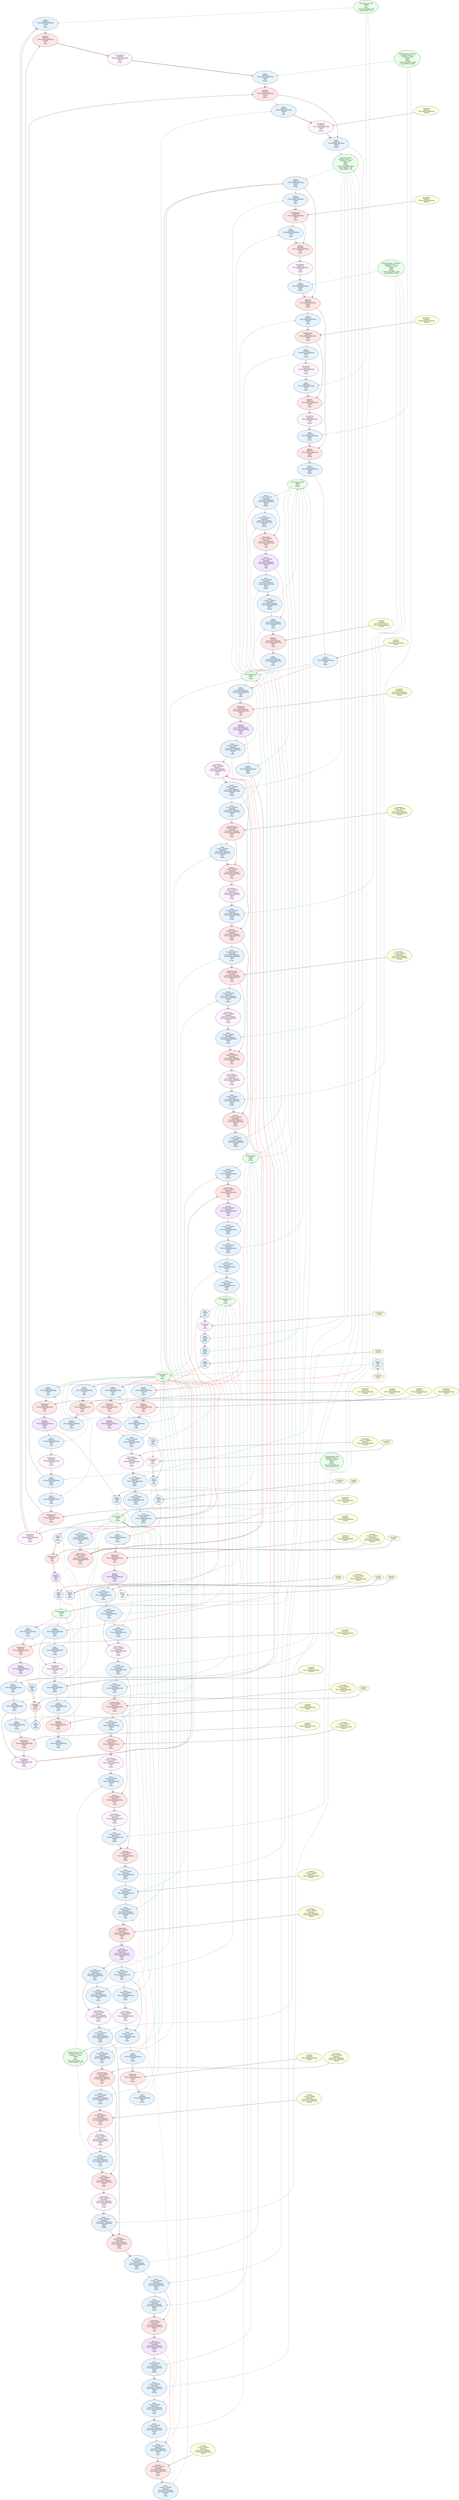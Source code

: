 digraph {
newrank="true";
node0 [style=filled fillcolor="0.33 0.1 1" arrayWidth0="140" arrayWidth1="1" arrayWidth2="1" arrayWidth3="1" arrayWidth4="1" bitwidth="8" datasetIndex="NA" datatype="int" fullUnrollFactor="1.000000" graphType="NA" group="viterbi" inlined="1" keyText="externalArray" label="External Array: obs
 Inlined
int
8 bits
 Total Array Width: 140
 Array Width 0: 140" partition1="none" partition2="none" partition3="none" partitionFactor1="0" partitionFactor2="0" partitionFactor3="0" pipelined="0" pipelinedType="0" previouslyPipelined="0" resourceType="none" tile="1" totalArrayWidth="140" tripcount="1.000000" unrollFactor1="1.000000" unrollFactor2="1.000000" unrollFactor3="1.000000" ]
node1 [style=filled fillcolor="0.33 0.1 1" arrayWidth0="64" arrayWidth1="1" arrayWidth2="1" arrayWidth3="1" arrayWidth4="1" bitwidth="64" datasetIndex="NA" datatype="float" fullUnrollFactor="1.000000" graphType="NA" group="viterbi" inlined="1" keyText="externalArray" label="External Array: init
 Partition Factor 1: 2
 Partition 1: block
 Inlined
float
64 bits
 Total Array Width: 64
 Array Width 0: 64" partition1="block" partition2="none" partition3="none" partitionFactor1="2" partitionFactor2="0" partitionFactor3="0" pipelined="0" pipelinedType="0" previouslyPipelined="0" resourceType="none" tile="1" totalArrayWidth="64" tripcount="1.000000" unrollFactor1="1.000000" unrollFactor2="1.000000" unrollFactor3="1.000000" ]
node2 [style=filled fillcolor="0.33 0.1 1" arrayWidth0="4096" arrayWidth1="1" arrayWidth2="1" arrayWidth3="1" arrayWidth4="1" bitwidth="64" datasetIndex="NA" datatype="float" fullUnrollFactor="1.000000" graphType="NA" group="viterbi" inlined="1" keyText="externalArray" label="External Array: transition
 Partition Factor 1: 2
 Partition 1: cyclic
 Inlined
float
64 bits
 Total Array Width: 4096
 Array Width 0: 4096" partition1="cyclic" partition2="none" partition3="none" partitionFactor1="2" partitionFactor2="0" partitionFactor3="0" pipelined="0" pipelinedType="0" previouslyPipelined="0" resourceType="none" tile="1" totalArrayWidth="4096" tripcount="1.000000" unrollFactor1="1.000000" unrollFactor2="1.000000" unrollFactor3="1.000000" ]
node3 [style=filled fillcolor="0.33 0.1 1" arrayWidth0="4096" arrayWidth1="1" arrayWidth2="1" arrayWidth3="1" arrayWidth4="1" bitwidth="64" datasetIndex="NA" datatype="float" fullUnrollFactor="1.000000" graphType="NA" group="viterbi" inlined="1" keyText="externalArray" label="External Array: emission
 Partition Factor 1: 2
 Partition 1: block
 Inlined
float
64 bits
 Total Array Width: 4096
 Array Width 0: 4096" partition1="block" partition2="none" partition3="none" partitionFactor1="2" partitionFactor2="0" partitionFactor3="0" pipelined="0" pipelinedType="0" previouslyPipelined="0" resourceType="none" tile="1" totalArrayWidth="4096" tripcount="1.000000" unrollFactor1="1.000000" unrollFactor2="1.000000" unrollFactor3="1.000000" ]
node4 [style=filled fillcolor="0.33 0.1 1" arrayWidth0="140" arrayWidth1="1" arrayWidth2="1" arrayWidth3="1" arrayWidth4="1" bitwidth="8" datasetIndex="NA" datatype="int" fullUnrollFactor="1.000000" graphType="NA" group="viterbi" inlined="1" keyText="externalArray" label="External Array: path
 Partition Factor 1: 2
 Partition 1: cyclic
 Inlined
int
8 bits
 Total Array Width: 140
 Array Width 0: 140" partition1="cyclic" partition2="none" partition3="none" partitionFactor1="2" partitionFactor2="0" partitionFactor3="0" pipelined="0" pipelinedType="0" previouslyPipelined="0" resourceType="none" tile="1" totalArrayWidth="140" tripcount="1.000000" unrollFactor1="1.000000" unrollFactor2="1.000000" unrollFactor3="1.000000" ]
node5 [style=filled fillcolor="0.33 0.1 1" arrayWidth0="140" arrayWidth1="64" arrayWidth2="1" arrayWidth3="1" arrayWidth4="1" bitwidth="64" datasetIndex="NA" datatype="float" fullUnrollFactor="1.000000" graphType="NA" group="viterbi" inlined="1" keyText="localArray" label="Local Array: llike
 Partition Factor 1: 2
 Partition 1: block
 Inlined
float
64 bits
 Total Array Width: 8960
 Array Width 0: 140
 Array Width 1: 64" partition1="block" partition2="none" partition3="none" partitionFactor1="2" partitionFactor2="0" partitionFactor3="0" pipelined="0" pipelinedType="0" previouslyPipelined="0" resourceType="none" tile="1" totalArrayWidth="8960" tripcount="1.000000" unrollFactor1="1.000000" unrollFactor2="1.000000" unrollFactor3="1.000000" ]
node6 [style=filled fillcolor="0.33 0.1 1" arrayWidth0="1" arrayWidth1="1" arrayWidth2="1" arrayWidth3="1" arrayWidth4="1" bitwidth="32" datasetIndex="NA" datatype="int" fullUnrollFactor="1.000000" graphType="NA" group="viterbi" inlined="1" keyText="localScalar" label="Local Scalar: t
 Inlined
int
32 bits" partition1="none" partition2="none" partition3="none" partitionFactor1="0" partitionFactor2="0" partitionFactor3="0" pipelined="0" pipelinedType="0" previouslyPipelined="0" resourceType="none" tile="1" totalArrayWidth="1" tripcount="1.000000" unrollFactor1="1.000000" unrollFactor2="1.000000" unrollFactor3="1.000000" ]
node7 [style=filled fillcolor="0.33 0.1 1" arrayWidth0="1" arrayWidth1="1" arrayWidth2="1" arrayWidth3="1" arrayWidth4="1" bitwidth="8" datasetIndex="NA" datatype="int" fullUnrollFactor="1.000000" graphType="NA" group="viterbi" inlined="1" keyText="localScalar" label="Local Scalar: prev
 Inlined
int
8 bits" partition1="none" partition2="none" partition3="none" partitionFactor1="0" partitionFactor2="0" partitionFactor3="0" pipelined="0" pipelinedType="0" previouslyPipelined="0" resourceType="none" tile="1" totalArrayWidth="1" tripcount="1.000000" unrollFactor1="1.000000" unrollFactor2="1.000000" unrollFactor3="1.000000" ]
node8 [style=filled fillcolor="0.33 0.1 1" arrayWidth0="1" arrayWidth1="1" arrayWidth2="1" arrayWidth3="1" arrayWidth4="1" bitwidth="8" datasetIndex="NA" datatype="int" fullUnrollFactor="1.000000" graphType="NA" group="viterbi" inlined="1" keyText="localScalar" label="Local Scalar: curr
 Inlined
int
8 bits" partition1="none" partition2="none" partition3="none" partitionFactor1="0" partitionFactor2="0" partitionFactor3="0" pipelined="0" pipelinedType="0" previouslyPipelined="0" resourceType="none" tile="1" totalArrayWidth="1" tripcount="1.000000" unrollFactor1="1.000000" unrollFactor2="1.000000" unrollFactor3="1.000000" ]
node9 [style=filled fillcolor="0.33 0.1 1" arrayWidth0="1" arrayWidth1="1" arrayWidth2="1" arrayWidth3="1" arrayWidth4="1" bitwidth="64" datasetIndex="NA" datatype="float" fullUnrollFactor="1.000000" graphType="NA" group="viterbi" inlined="1" keyText="localScalar" label="Local Scalar: min_p
 Inlined
float
64 bits" partition1="none" partition2="none" partition3="none" partitionFactor1="0" partitionFactor2="0" partitionFactor3="0" pipelined="0" pipelinedType="0" previouslyPipelined="0" resourceType="none" tile="1" totalArrayWidth="1" tripcount="1.000000" unrollFactor1="1.000000" unrollFactor2="1.000000" unrollFactor3="1.000000" ]
node10 [style=filled fillcolor="0.33 0.1 1" arrayWidth0="1" arrayWidth1="1" arrayWidth2="1" arrayWidth3="1" arrayWidth4="1" bitwidth="64" datasetIndex="NA" datatype="float" fullUnrollFactor="1.000000" graphType="NA" group="viterbi" inlined="1" keyText="localScalar" label="Local Scalar: p
 Inlined
float
64 bits" partition1="none" partition2="none" partition3="none" partitionFactor1="0" partitionFactor2="0" partitionFactor3="0" pipelined="0" pipelinedType="0" previouslyPipelined="0" resourceType="none" tile="1" totalArrayWidth="1" tripcount="1.000000" unrollFactor1="1.000000" unrollFactor2="1.000000" unrollFactor3="1.000000" ]
node11 [style=filled fillcolor="0.33 0.1 1" arrayWidth0="1" arrayWidth1="1" arrayWidth2="1" arrayWidth3="1" arrayWidth4="1" bitwidth="8" datasetIndex="NA" datatype="int" fullUnrollFactor="1.000000" graphType="NA" group="viterbi" inlined="1" keyText="localScalar" label="Local Scalar: min_s
 Inlined
int
8 bits" partition1="none" partition2="none" partition3="none" partitionFactor1="0" partitionFactor2="0" partitionFactor3="0" pipelined="0" pipelinedType="0" previouslyPipelined="0" resourceType="none" tile="1" totalArrayWidth="1" tripcount="1.000000" unrollFactor1="1.000000" unrollFactor2="1.000000" unrollFactor3="1.000000" ]
node12 [style=filled fillcolor="0.33 0.1 1" arrayWidth0="1" arrayWidth1="1" arrayWidth2="1" arrayWidth3="1" arrayWidth4="1" bitwidth="8" datasetIndex="NA" datatype="int" fullUnrollFactor="1.000000" graphType="NA" group="viterbi" inlined="1" keyText="localScalar" label="Local Scalar: s
 Inlined
int
8 bits" partition1="none" partition2="none" partition3="none" partitionFactor1="0" partitionFactor2="0" partitionFactor3="0" pipelined="0" pipelinedType="0" previouslyPipelined="0" resourceType="none" tile="1" totalArrayWidth="1" tripcount="1.000000" unrollFactor1="1.000000" unrollFactor2="1.000000" unrollFactor3="1.000000" ]
node13 [style=filled fillcolor="lightyellow" arrayWidth0="1" arrayWidth1="1" arrayWidth2="1" arrayWidth3="1" arrayWidth4="1" datasetIndex="NA" fullUnrollFactor="1.000000" graphType="NA" group="viterbi" inlined="1" keyText="constantValue" label="0.000000
 Inlined" partition1="none" partition2="none" partition3="none" partitionFactor1="0" partitionFactor2="0" partitionFactor3="0" pipelined="0" pipelinedType="0" previouslyPipelined="0" resourceType="none" tile="1" totalArrayWidth="1" tripcount="1.000000" unrollFactor1="1.000000" unrollFactor2="1.000000" unrollFactor3="1.000000" ]
node14 [style=filled fillcolor="0.584 0.1 1" arrayWidth0="1" arrayWidth1="1" arrayWidth2="1" arrayWidth3="1" arrayWidth4="1" bitwidth="8" datasetIndex="NA" datatype="int" fullUnrollFactor="1.000000" graphType="NA" group="viterbi" inlined="1" keyText="store" label="Write
 Inlined
int
8 bits" partition1="none" partition2="none" partition3="none" partitionFactor1="0" partitionFactor2="0" partitionFactor3="0" pipelined="0" pipelinedType="0" previouslyPipelined="0" resourceType="none" tile="1" totalArrayWidth="1" tripcount="1.000000" unrollFactor1="1.000000" unrollFactor2="1.000000" unrollFactor3="1.000000" ]
node15 [style=filled fillcolor="lightyellow" arrayWidth0="1" arrayWidth1="1" arrayWidth2="1" arrayWidth3="1" arrayWidth4="1" datasetIndex="NA" fullUnrollFactor="1.000000" graphType="NA" group="viterbi" inlined="1" keyText="constantValue" label="64.000000
 Pipelined
 Fine-grained pipelining
 Inlined" partition1="none" partition2="none" partition3="none" partitionFactor1="0" partitionFactor2="0" partitionFactor3="0" pipelined="1" pipelinedType="2" previouslyPipelined="0" resourceType="none" tile="1" totalArrayWidth="1" tripcount="1.000000" unrollFactor1="1.000000" unrollFactor2="1.000000" unrollFactor3="1.000000" ]
node16 [style=filled fillcolor="0.584 0.1 1" arrayWidth0="1" arrayWidth1="1" arrayWidth2="1" arrayWidth3="1" arrayWidth4="1" bitwidth="8" datasetIndex="NA" datatype="int" fullUnrollFactor="1.000000" graphType="NA" group="viterbi" inlined="1" keyText="load" label="Read
 Pipelined
 Fine-grained pipelining
 Inlined
int
8 bits" partition1="none" partition2="none" partition3="none" partitionFactor1="0" partitionFactor2="0" partitionFactor3="0" pipelined="1" pipelinedType="2" previouslyPipelined="0" resourceType="none" tile="1" totalArrayWidth="1" tripcount="1.000000" unrollFactor1="1.000000" unrollFactor2="1.000000" unrollFactor3="1.000000" ]
node17 [style=filled fillcolor="0 0.1 1" arrayWidth0="1" arrayWidth1="1" arrayWidth2="1" arrayWidth3="1" arrayWidth4="1" bitwidth="1" datasetIndex="NA" datatype="int" fullUnrollFactor="1.000000" graphType="NA" group="viterbi" inlined="1" keyText="cmp" label="Comparison
 Pipelined
 Fine-grained pipelining
 Inlined
int
1 bits" partition1="none" partition2="none" partition3="none" partitionFactor1="0" partitionFactor2="0" partitionFactor3="0" pipelined="1" pipelinedType="2" previouslyPipelined="0" resourceType="none" tile="1" totalArrayWidth="1" tripcount="1.000000" unrollFactor1="1.000000" unrollFactor2="1.000000" unrollFactor3="1.000000" ]
node18 [style=filled fillcolor="0.75 0.1 1" arrayWidth0="1" arrayWidth1="1" arrayWidth2="1" arrayWidth3="1" arrayWidth4="1" bitwidth="0" datasetIndex="NA" datatype="NA" fullUnrollFactor="1.000000" graphType="NA" group="viterbi" inlined="1" keyText="br" label="Branch
 Pipelined
 Fine-grained pipelining
 Inlined
NA
0 bits" partition1="none" partition2="none" partition3="none" partitionFactor1="0" partitionFactor2="0" partitionFactor3="0" pipelined="1" pipelinedType="2" previouslyPipelined="0" resourceType="none" tile="1" totalArrayWidth="1" tripcount="1.000000" unrollFactor1="1.000000" unrollFactor2="1.000000" unrollFactor3="1.000000" ]
node19 [style=filled fillcolor="0.833 0.05 1" arrayWidth0="1" arrayWidth1="1" arrayWidth2="1" arrayWidth3="1" arrayWidth4="1" bitwidth="32" datasetIndex="NA" datatype="int" fullUnrollFactor="1.000000" graphType="NA" group="viterbi" inlined="1" keyText="getelementptr" label="Get Address
 Pipelined
 Fine-grained pipelining
 Inlined
int
32 bits" partition1="none" partition2="none" partition3="none" partitionFactor1="0" partitionFactor2="0" partitionFactor3="0" pipelined="1" pipelinedType="2" previouslyPipelined="0" resourceType="none" tile="1" totalArrayWidth="1" tripcount="1.000000" unrollFactor1="1.000000" unrollFactor2="1.000000" unrollFactor3="1.000000" ]
node20 [style=filled fillcolor="0.584 0.1 1" arrayWidth0="1" arrayWidth1="1" arrayWidth2="1" arrayWidth3="1" arrayWidth4="1" bitwidth="8" datasetIndex="NA" datatype="int" fullUnrollFactor="1.000000" graphType="NA" group="viterbi" inlined="1" keyText="load" label="Read
 Pipelined
 Fine-grained pipelining
 Inlined
int
8 bits" partition1="none" partition2="none" partition3="none" partitionFactor1="0" partitionFactor2="0" partitionFactor3="0" pipelined="1" pipelinedType="2" previouslyPipelined="0" resourceType="none" tile="1" totalArrayWidth="1" tripcount="1.000000" unrollFactor1="1.000000" unrollFactor2="1.000000" unrollFactor3="1.000000" ]
node21 [style=filled fillcolor="0.584 0.1 1" arrayWidth0="1" arrayWidth1="1" arrayWidth2="1" arrayWidth3="1" arrayWidth4="1" bitwidth="64" datasetIndex="NA" datatype="float" fullUnrollFactor="1.000000" graphType="NA" group="viterbi" inlined="1" keyText="load" label="Read
 Pipelined
 Fine-grained pipelining
 Inlined
float
64 bits" partition1="none" partition2="none" partition3="none" partitionFactor1="0" partitionFactor2="0" partitionFactor3="0" pipelined="1" pipelinedType="2" previouslyPipelined="0" resourceType="none" tile="1" totalArrayWidth="1" tripcount="1.000000" unrollFactor1="1.000000" unrollFactor2="1.000000" unrollFactor3="1.000000" ]
node22 [style=filled fillcolor="0.833 0.05 1" arrayWidth0="1" arrayWidth1="1" arrayWidth2="1" arrayWidth3="1" arrayWidth4="1" bitwidth="32" datasetIndex="NA" datatype="int" fullUnrollFactor="1.000000" graphType="NA" group="viterbi" inlined="1" keyText="getelementptr" label="Get Address
 Pipelined
 Fine-grained pipelining
 Inlined
int
32 bits" partition1="none" partition2="none" partition3="none" partitionFactor1="0" partitionFactor2="0" partitionFactor3="0" pipelined="1" pipelinedType="2" previouslyPipelined="0" resourceType="none" tile="1" totalArrayWidth="1" tripcount="1.000000" unrollFactor1="1.000000" unrollFactor2="1.000000" unrollFactor3="1.000000" ]
node23 [style=filled fillcolor="0.584 0.1 1" arrayWidth0="1" arrayWidth1="1" arrayWidth2="1" arrayWidth3="1" arrayWidth4="1" bitwidth="8" datasetIndex="NA" datatype="int" fullUnrollFactor="1.000000" graphType="NA" group="viterbi" inlined="1" keyText="load" label="Read
 Pipelined
 Fine-grained pipelining
 Inlined
int
8 bits" partition1="none" partition2="none" partition3="none" partitionFactor1="0" partitionFactor2="0" partitionFactor3="0" pipelined="1" pipelinedType="2" previouslyPipelined="0" resourceType="none" tile="1" totalArrayWidth="1" tripcount="1.000000" unrollFactor1="1.000000" unrollFactor2="1.000000" unrollFactor3="1.000000" ]
node24 [style=filled fillcolor="lightyellow" arrayWidth0="1" arrayWidth1="1" arrayWidth2="1" arrayWidth3="1" arrayWidth4="1" datasetIndex="NA" fullUnrollFactor="1.000000" graphType="NA" group="viterbi" inlined="1" keyText="constantValue" label="64.000000
 Pipelined
 Fine-grained pipelining
 Inlined" partition1="none" partition2="none" partition3="none" partitionFactor1="0" partitionFactor2="0" partitionFactor3="0" pipelined="1" pipelinedType="2" previouslyPipelined="0" resourceType="none" tile="1" totalArrayWidth="1" tripcount="1.000000" unrollFactor1="1.000000" unrollFactor2="1.000000" unrollFactor3="1.000000" ]
node25 [style=filled fillcolor="0 0.1 1" arrayWidth0="1" arrayWidth1="1" arrayWidth2="1" arrayWidth3="1" arrayWidth4="1" bitwidth="8" datasetIndex="NA" datatype="int" fullUnrollFactor="1.000000" graphType="NA" group="viterbi" inlined="1" keyText="mul" label="Multiplication
 Pipelined
 Fine-grained pipelining
 Inlined
int
8 bits" partition1="none" partition2="none" partition3="none" partitionFactor1="0" partitionFactor2="0" partitionFactor3="0" pipelined="1" pipelinedType="2" previouslyPipelined="0" resourceType="none" tile="1" totalArrayWidth="1" tripcount="1.000000" unrollFactor1="1.000000" unrollFactor2="1.000000" unrollFactor3="1.000000" ]
node26 [style=filled fillcolor="0.833 0.05 1" arrayWidth0="1" arrayWidth1="1" arrayWidth2="1" arrayWidth3="1" arrayWidth4="1" bitwidth="32" datasetIndex="NA" datatype="int" fullUnrollFactor="1.000000" graphType="NA" group="viterbi" inlined="1" keyText="getelementptr" label="Get Address
 Pipelined
 Fine-grained pipelining
 Inlined
int
32 bits" partition1="none" partition2="none" partition3="none" partitionFactor1="0" partitionFactor2="0" partitionFactor3="0" pipelined="1" pipelinedType="2" previouslyPipelined="0" resourceType="none" tile="1" totalArrayWidth="1" tripcount="1.000000" unrollFactor1="1.000000" unrollFactor2="1.000000" unrollFactor3="1.000000" ]
node27 [style=filled fillcolor="lightyellow" arrayWidth0="1" arrayWidth1="1" arrayWidth2="1" arrayWidth3="1" arrayWidth4="1" datasetIndex="NA" fullUnrollFactor="1.000000" graphType="NA" group="viterbi" inlined="1" keyText="constantValue" label="0.000000
 Pipelined
 Fine-grained pipelining
 Inlined" partition1="none" partition2="none" partition3="none" partitionFactor1="0" partitionFactor2="0" partitionFactor3="0" pipelined="1" pipelinedType="2" previouslyPipelined="0" resourceType="none" tile="1" totalArrayWidth="1" tripcount="1.000000" unrollFactor1="1.000000" unrollFactor2="1.000000" unrollFactor3="1.000000" ]
node28 [style=filled fillcolor="0.584 0.1 1" arrayWidth0="1" arrayWidth1="1" arrayWidth2="1" arrayWidth3="1" arrayWidth4="1" bitwidth="8" datasetIndex="NA" datatype="int" fullUnrollFactor="1.000000" graphType="NA" group="viterbi" inlined="1" keyText="load" label="Read
 Pipelined
 Fine-grained pipelining
 Inlined
int
8 bits" partition1="none" partition2="none" partition3="none" partitionFactor1="0" partitionFactor2="0" partitionFactor3="0" pipelined="1" pipelinedType="2" previouslyPipelined="0" resourceType="none" tile="1" totalArrayWidth="1" tripcount="1.000000" unrollFactor1="1.000000" unrollFactor2="1.000000" unrollFactor3="1.000000" ]
node29 [style=filled fillcolor="0 0.1 1" arrayWidth0="1" arrayWidth1="1" arrayWidth2="1" arrayWidth3="1" arrayWidth4="1" bitwidth="8" datasetIndex="NA" datatype="int" fullUnrollFactor="1.000000" graphType="NA" group="viterbi" inlined="1" keyText="add" label="Addition
 Pipelined
 Fine-grained pipelining
 Inlined
int
8 bits" partition1="none" partition2="none" partition3="none" partitionFactor1="0" partitionFactor2="0" partitionFactor3="0" pipelined="1" pipelinedType="2" previouslyPipelined="0" resourceType="none" tile="1" totalArrayWidth="1" tripcount="1.000000" unrollFactor1="1.000000" unrollFactor2="1.000000" unrollFactor3="1.000000" ]
node30 [style=filled fillcolor="0.584 0.1 1" arrayWidth0="1" arrayWidth1="1" arrayWidth2="1" arrayWidth3="1" arrayWidth4="1" bitwidth="64" datasetIndex="NA" datatype="float" fullUnrollFactor="1.000000" graphType="NA" group="viterbi" inlined="1" keyText="load" label="Read
 Pipelined
 Fine-grained pipelining
 Inlined
float
64 bits" partition1="none" partition2="none" partition3="none" partitionFactor1="0" partitionFactor2="0" partitionFactor3="0" pipelined="1" pipelinedType="2" previouslyPipelined="0" resourceType="none" tile="1" totalArrayWidth="1" tripcount="1.000000" unrollFactor1="1.000000" unrollFactor2="1.000000" unrollFactor3="1.000000" ]
node31 [style=filled fillcolor="0 0.1 1" arrayWidth0="1" arrayWidth1="1" arrayWidth2="1" arrayWidth3="1" arrayWidth4="1" bitwidth="64" datasetIndex="NA" datatype="float" fullUnrollFactor="1.000000" graphType="NA" group="viterbi" inlined="1" keyText="add" label="Addition
 Pipelined
 Fine-grained pipelining
 Inlined
float
64 bits" partition1="none" partition2="none" partition3="none" partitionFactor1="0" partitionFactor2="0" partitionFactor3="0" pipelined="1" pipelinedType="2" previouslyPipelined="0" resourceType="none" tile="1" totalArrayWidth="1" tripcount="1.000000" unrollFactor1="1.000000" unrollFactor2="1.000000" unrollFactor3="1.000000" ]
node32 [style=filled fillcolor="0.584 0.1 1" arrayWidth0="1" arrayWidth1="1" arrayWidth2="1" arrayWidth3="1" arrayWidth4="1" bitwidth="8" datasetIndex="NA" datatype="int" fullUnrollFactor="1.000000" graphType="NA" group="viterbi" inlined="1" keyText="load" label="Read
 Pipelined
 Fine-grained pipelining
 Inlined
int
8 bits" partition1="none" partition2="none" partition3="none" partitionFactor1="0" partitionFactor2="0" partitionFactor3="0" pipelined="1" pipelinedType="2" previouslyPipelined="0" resourceType="none" tile="1" totalArrayWidth="1" tripcount="1.000000" unrollFactor1="1.000000" unrollFactor2="1.000000" unrollFactor3="1.000000" ]
node33 [style=filled fillcolor="0.833 0.05 1" arrayWidth0="1" arrayWidth1="1" arrayWidth2="1" arrayWidth3="1" arrayWidth4="1" bitwidth="32" datasetIndex="NA" datatype="int" fullUnrollFactor="1.000000" graphType="NA" group="viterbi" inlined="1" keyText="getelementptr" label="Get Address
 Pipelined
 Fine-grained pipelining
 Inlined
int
32 bits" partition1="none" partition2="none" partition3="none" partitionFactor1="0" partitionFactor2="0" partitionFactor3="0" pipelined="1" pipelinedType="2" previouslyPipelined="0" resourceType="none" tile="1" totalArrayWidth="1" tripcount="1.000000" unrollFactor1="1.000000" unrollFactor2="1.000000" unrollFactor3="1.000000" ]
node34 [style=filled fillcolor="lightyellow" arrayWidth0="1" arrayWidth1="1" arrayWidth2="1" arrayWidth3="1" arrayWidth4="1" datasetIndex="NA" fullUnrollFactor="1.000000" graphType="NA" group="viterbi" inlined="1" keyText="constantValue" label="0.000000
 Pipelined
 Fine-grained pipelining
 Inlined" partition1="none" partition2="none" partition3="none" partitionFactor1="0" partitionFactor2="0" partitionFactor3="0" pipelined="1" pipelinedType="2" previouslyPipelined="0" resourceType="none" tile="1" totalArrayWidth="1" tripcount="1.000000" unrollFactor1="1.000000" unrollFactor2="1.000000" unrollFactor3="1.000000" ]
node35 [style=filled fillcolor="0.584 0.1 1" arrayWidth0="1" arrayWidth1="1" arrayWidth2="1" arrayWidth3="1" arrayWidth4="1" bitwidth="64" datasetIndex="NA" datatype="float" fullUnrollFactor="1.000000" graphType="NA" group="viterbi" inlined="1" keyText="store" label="Write
 Pipelined
 Fine-grained pipelining
 Inlined
float
64 bits" partition1="none" partition2="none" partition3="none" partitionFactor1="0" partitionFactor2="0" partitionFactor3="0" pipelined="1" pipelinedType="2" previouslyPipelined="0" resourceType="none" tile="1" totalArrayWidth="1" tripcount="1.000000" unrollFactor1="1.000000" unrollFactor2="1.000000" unrollFactor3="1.000000" ]
node36 [style=filled fillcolor="0.584 0.1 1" arrayWidth0="1" arrayWidth1="1" arrayWidth2="1" arrayWidth3="1" arrayWidth4="1" bitwidth="8" datasetIndex="NA" datatype="int" fullUnrollFactor="1.000000" graphType="NA" group="viterbi" inlined="1" keyText="load" label="Read
 Pipelined
 Fine-grained pipelining
 Inlined
int
8 bits" partition1="none" partition2="none" partition3="none" partitionFactor1="0" partitionFactor2="0" partitionFactor3="0" pipelined="1" pipelinedType="2" previouslyPipelined="0" resourceType="none" tile="1" totalArrayWidth="1" tripcount="1.000000" unrollFactor1="1.000000" unrollFactor2="1.000000" unrollFactor3="1.000000" ]
node37 [style=filled fillcolor="lightyellow" arrayWidth0="1" arrayWidth1="1" arrayWidth2="1" arrayWidth3="1" arrayWidth4="1" datasetIndex="NA" fullUnrollFactor="1.000000" graphType="NA" group="viterbi" inlined="1" keyText="constantValue" label="1.000000
 Pipelined
 Fine-grained pipelining
 Inlined" partition1="none" partition2="none" partition3="none" partitionFactor1="0" partitionFactor2="0" partitionFactor3="0" pipelined="1" pipelinedType="2" previouslyPipelined="0" resourceType="none" tile="1" totalArrayWidth="1" tripcount="1.000000" unrollFactor1="1.000000" unrollFactor2="1.000000" unrollFactor3="1.000000" ]
node38 [style=filled fillcolor="0 0.1 1" arrayWidth0="1" arrayWidth1="1" arrayWidth2="1" arrayWidth3="1" arrayWidth4="1" bitwidth="8" datasetIndex="NA" datatype="int" fullUnrollFactor="1.000000" graphType="NA" group="viterbi" inlined="1" keyText="add" label="Addition
 Pipelined
 Fine-grained pipelining
 Inlined
int
8 bits" partition1="none" partition2="none" partition3="none" partitionFactor1="0" partitionFactor2="0" partitionFactor3="0" pipelined="1" pipelinedType="2" previouslyPipelined="0" resourceType="none" tile="1" totalArrayWidth="1" tripcount="1.000000" unrollFactor1="1.000000" unrollFactor2="1.000000" unrollFactor3="1.000000" ]
node39 [style=filled fillcolor="0.584 0.1 1" arrayWidth0="1" arrayWidth1="1" arrayWidth2="1" arrayWidth3="1" arrayWidth4="1" bitwidth="8" datasetIndex="NA" datatype="int" fullUnrollFactor="1.000000" graphType="NA" group="viterbi" inlined="1" keyText="store" label="Write
 Pipelined
 Fine-grained pipelining
 Inlined
int
8 bits" partition1="none" partition2="none" partition3="none" partitionFactor1="0" partitionFactor2="0" partitionFactor3="0" pipelined="1" pipelinedType="2" previouslyPipelined="0" resourceType="none" tile="1" totalArrayWidth="1" tripcount="1.000000" unrollFactor1="1.000000" unrollFactor2="1.000000" unrollFactor3="1.000000" ]
node40 [style=filled fillcolor="lightyellow" arrayWidth0="1" arrayWidth1="1" arrayWidth2="1" arrayWidth3="1" arrayWidth4="1" datasetIndex="NA" fullUnrollFactor="1.000000" graphType="NA" group="viterbi" inlined="1" keyText="constantValue" label="1.000000
 Inlined" partition1="none" partition2="none" partition3="none" partitionFactor1="0" partitionFactor2="0" partitionFactor3="0" pipelined="0" pipelinedType="0" previouslyPipelined="0" resourceType="none" tile="1" totalArrayWidth="1" tripcount="1.000000" unrollFactor1="1.000000" unrollFactor2="1.000000" unrollFactor3="1.000000" ]
node41 [style=filled fillcolor="0.584 0.1 1" arrayWidth0="1" arrayWidth1="1" arrayWidth2="1" arrayWidth3="1" arrayWidth4="1" bitwidth="32" datasetIndex="NA" datatype="int" fullUnrollFactor="1.000000" graphType="NA" group="viterbi" inlined="1" keyText="store" label="Write
 Inlined
int
32 bits" partition1="none" partition2="none" partition3="none" partitionFactor1="0" partitionFactor2="0" partitionFactor3="0" pipelined="0" pipelinedType="0" previouslyPipelined="0" resourceType="none" tile="1" totalArrayWidth="1" tripcount="1.000000" unrollFactor1="1.000000" unrollFactor2="1.000000" unrollFactor3="1.000000" ]
node42 [style=filled fillcolor="lightyellow" arrayWidth0="1" arrayWidth1="1" arrayWidth2="1" arrayWidth3="1" arrayWidth4="1" datasetIndex="NA" fullUnrollFactor="1.000000" graphType="NA" group="viterbi" inlined="1" keyText="constantValue" label="140.000000
 Inlined" partition1="none" partition2="none" partition3="none" partitionFactor1="0" partitionFactor2="0" partitionFactor3="0" pipelined="0" pipelinedType="0" previouslyPipelined="0" resourceType="none" tile="1" totalArrayWidth="1" tripcount="1.000000" unrollFactor1="1.000000" unrollFactor2="1.000000" unrollFactor3="1.000000" ]
node43 [style=filled fillcolor="0.584 0.1 1" arrayWidth0="1" arrayWidth1="1" arrayWidth2="1" arrayWidth3="1" arrayWidth4="1" bitwidth="32" datasetIndex="NA" datatype="int" fullUnrollFactor="1.000000" graphType="NA" group="viterbi" inlined="1" keyText="load" label="Read
 Inlined
int
32 bits" partition1="none" partition2="none" partition3="none" partitionFactor1="0" partitionFactor2="0" partitionFactor3="0" pipelined="0" pipelinedType="0" previouslyPipelined="0" resourceType="none" tile="1" totalArrayWidth="1" tripcount="1.000000" unrollFactor1="1.000000" unrollFactor2="1.000000" unrollFactor3="1.000000" ]
node44 [style=filled fillcolor="0 0.1 1" arrayWidth0="1" arrayWidth1="1" arrayWidth2="1" arrayWidth3="1" arrayWidth4="1" bitwidth="1" datasetIndex="NA" datatype="int" fullUnrollFactor="1.000000" graphType="NA" group="viterbi" inlined="1" keyText="cmp" label="Comparison
 Inlined
int
1 bits" partition1="none" partition2="none" partition3="none" partitionFactor1="0" partitionFactor2="0" partitionFactor3="0" pipelined="0" pipelinedType="0" previouslyPipelined="0" resourceType="none" tile="1" totalArrayWidth="1" tripcount="1.000000" unrollFactor1="1.000000" unrollFactor2="1.000000" unrollFactor3="1.000000" ]
node45 [style=filled fillcolor="0.75 0.1 1" arrayWidth0="1" arrayWidth1="1" arrayWidth2="1" arrayWidth3="1" arrayWidth4="1" bitwidth="0" datasetIndex="NA" datatype="NA" fullUnrollFactor="1.000000" graphType="NA" group="viterbi" inlined="1" keyText="br" label="Branch
 Inlined
NA
0 bits" partition1="none" partition2="none" partition3="none" partitionFactor1="0" partitionFactor2="0" partitionFactor3="0" pipelined="0" pipelinedType="0" previouslyPipelined="0" resourceType="none" tile="1" totalArrayWidth="1" tripcount="1.000000" unrollFactor1="1.000000" unrollFactor2="1.000000" unrollFactor3="1.000000" ]
node46 [style=filled fillcolor="lightyellow" arrayWidth0="1" arrayWidth1="1" arrayWidth2="1" arrayWidth3="1" arrayWidth4="1" datasetIndex="NA" fullUnrollFactor="1.000000" graphType="NA" group="viterbi" inlined="1" keyText="constantValue" label="0.000000
 Inlined" partition1="none" partition2="none" partition3="none" partitionFactor1="0" partitionFactor2="0" partitionFactor3="0" pipelined="0" pipelinedType="0" previouslyPipelined="0" resourceType="none" tile="1" totalArrayWidth="1" tripcount="1.000000" unrollFactor1="1.000000" unrollFactor2="1.000000" unrollFactor3="1.000000" ]
node47 [style=filled fillcolor="0.584 0.1 1" arrayWidth0="1" arrayWidth1="1" arrayWidth2="1" arrayWidth3="1" arrayWidth4="1" bitwidth="8" datasetIndex="NA" datatype="int" fullUnrollFactor="1.000000" graphType="NA" group="viterbi" inlined="1" keyText="store" label="Write
 Inlined
int
8 bits" partition1="none" partition2="none" partition3="none" partitionFactor1="0" partitionFactor2="0" partitionFactor3="0" pipelined="0" pipelinedType="0" previouslyPipelined="0" resourceType="none" tile="1" totalArrayWidth="1" tripcount="1.000000" unrollFactor1="1.000000" unrollFactor2="1.000000" unrollFactor3="1.000000" ]
node48 [style=filled fillcolor="lightyellow" arrayWidth0="1" arrayWidth1="1" arrayWidth2="1" arrayWidth3="1" arrayWidth4="1" datasetIndex="NA" fullUnrollFactor="1.000000" graphType="NA" group="viterbi" inlined="1" keyText="constantValue" label="64.000000
 Pipelined
 Fine-grained pipelining
 Inlined" partition1="none" partition2="none" partition3="none" partitionFactor1="0" partitionFactor2="0" partitionFactor3="0" pipelined="1" pipelinedType="2" previouslyPipelined="0" resourceType="none" tile="1" totalArrayWidth="1" tripcount="1.000000" unrollFactor1="1.000000" unrollFactor2="1.000000" unrollFactor3="1.000000" ]
node49 [style=filled fillcolor="0.584 0.1 1" arrayWidth0="1" arrayWidth1="1" arrayWidth2="1" arrayWidth3="1" arrayWidth4="1" bitwidth="8" datasetIndex="NA" datatype="int" fullUnrollFactor="1.000000" graphType="NA" group="viterbi" inlined="1" keyText="load" label="Read
 Pipelined
 Fine-grained pipelining
 Inlined
int
8 bits" partition1="none" partition2="none" partition3="none" partitionFactor1="0" partitionFactor2="0" partitionFactor3="0" pipelined="1" pipelinedType="2" previouslyPipelined="0" resourceType="none" tile="1" totalArrayWidth="1" tripcount="1.000000" unrollFactor1="1.000000" unrollFactor2="1.000000" unrollFactor3="1.000000" ]
node50 [style=filled fillcolor="0 0.1 1" arrayWidth0="1" arrayWidth1="1" arrayWidth2="1" arrayWidth3="1" arrayWidth4="1" bitwidth="1" datasetIndex="NA" datatype="int" fullUnrollFactor="1.000000" graphType="NA" group="viterbi" inlined="1" keyText="cmp" label="Comparison
 Pipelined
 Fine-grained pipelining
 Inlined
int
1 bits" partition1="none" partition2="none" partition3="none" partitionFactor1="0" partitionFactor2="0" partitionFactor3="0" pipelined="1" pipelinedType="2" previouslyPipelined="0" resourceType="none" tile="1" totalArrayWidth="1" tripcount="1.000000" unrollFactor1="1.000000" unrollFactor2="1.000000" unrollFactor3="1.000000" ]
node51 [style=filled fillcolor="0.75 0.1 1" arrayWidth0="1" arrayWidth1="1" arrayWidth2="1" arrayWidth3="1" arrayWidth4="1" bitwidth="0" datasetIndex="NA" datatype="NA" fullUnrollFactor="1.000000" graphType="NA" group="viterbi" inlined="1" keyText="br" label="Branch
 Pipelined
 Fine-grained pipelining
 Inlined
NA
0 bits" partition1="none" partition2="none" partition3="none" partitionFactor1="0" partitionFactor2="0" partitionFactor3="0" pipelined="1" pipelinedType="2" previouslyPipelined="0" resourceType="none" tile="1" totalArrayWidth="1" tripcount="1.000000" unrollFactor1="1.000000" unrollFactor2="1.000000" unrollFactor3="1.000000" ]
node52 [style=filled fillcolor="lightyellow" arrayWidth0="1" arrayWidth1="1" arrayWidth2="1" arrayWidth3="1" arrayWidth4="1" datasetIndex="NA" fullUnrollFactor="1.000000" graphType="NA" group="viterbi" inlined="1" keyText="constantValue" label="0.000000
 Pipelined
 Fine-grained pipelining
 Inlined" partition1="none" partition2="none" partition3="none" partitionFactor1="0" partitionFactor2="0" partitionFactor3="0" pipelined="1" pipelinedType="2" previouslyPipelined="0" resourceType="none" tile="1" totalArrayWidth="1" tripcount="1.000000" unrollFactor1="1.000000" unrollFactor2="1.000000" unrollFactor3="1.000000" ]
node53 [style=filled fillcolor="0.584 0.1 1" arrayWidth0="1" arrayWidth1="1" arrayWidth2="1" arrayWidth3="1" arrayWidth4="1" bitwidth="8" datasetIndex="NA" datatype="int" fullUnrollFactor="1.000000" graphType="NA" group="viterbi" inlined="1" keyText="store" label="Write
 Pipelined
 Fine-grained pipelining
 Inlined
int
8 bits" partition1="none" partition2="none" partition3="none" partitionFactor1="0" partitionFactor2="0" partitionFactor3="0" pipelined="1" pipelinedType="2" previouslyPipelined="0" resourceType="none" tile="1" totalArrayWidth="1" tripcount="1.000000" unrollFactor1="1.000000" unrollFactor2="1.000000" unrollFactor3="1.000000" ]
node54 [style=filled fillcolor="0.584 0.1 1" arrayWidth0="1" arrayWidth1="1" arrayWidth2="1" arrayWidth3="1" arrayWidth4="1" bitwidth="8" datasetIndex="NA" datatype="int" fullUnrollFactor="1.000000" graphType="NA" group="viterbi" inlined="1" keyText="load" label="Read
 Pipelined
 Fine-grained pipelining
 Inlined
int
8 bits" partition1="none" partition2="none" partition3="none" partitionFactor1="0" partitionFactor2="0" partitionFactor3="0" pipelined="1" pipelinedType="2" previouslyPipelined="0" resourceType="none" tile="1" totalArrayWidth="1" tripcount="1.000000" unrollFactor1="1.000000" unrollFactor2="1.000000" unrollFactor3="1.000000" ]
node55 [style=filled fillcolor="0.833 0.05 1" arrayWidth0="1" arrayWidth1="1" arrayWidth2="1" arrayWidth3="1" arrayWidth4="1" bitwidth="32" datasetIndex="NA" datatype="int" fullUnrollFactor="1.000000" graphType="NA" group="viterbi" inlined="1" keyText="getelementptr" label="Get Address
 Pipelined
 Fine-grained pipelining
 Inlined
int
32 bits" partition1="none" partition2="none" partition3="none" partitionFactor1="0" partitionFactor2="0" partitionFactor3="0" pipelined="1" pipelinedType="2" previouslyPipelined="0" resourceType="none" tile="1" totalArrayWidth="1" tripcount="1.000000" unrollFactor1="1.000000" unrollFactor2="1.000000" unrollFactor3="1.000000" ]
node56 [style=filled fillcolor="0.584 0.1 1" arrayWidth0="1" arrayWidth1="1" arrayWidth2="1" arrayWidth3="1" arrayWidth4="1" bitwidth="32" datasetIndex="NA" datatype="int" fullUnrollFactor="1.000000" graphType="NA" group="viterbi" inlined="1" keyText="load" label="Read
 Pipelined
 Fine-grained pipelining
 Inlined
int
32 bits" partition1="none" partition2="none" partition3="none" partitionFactor1="0" partitionFactor2="0" partitionFactor3="0" pipelined="1" pipelinedType="2" previouslyPipelined="0" resourceType="none" tile="1" totalArrayWidth="1" tripcount="1.000000" unrollFactor1="1.000000" unrollFactor2="1.000000" unrollFactor3="1.000000" ]
node57 [style=filled fillcolor="lightyellow" arrayWidth0="1" arrayWidth1="1" arrayWidth2="1" arrayWidth3="1" arrayWidth4="1" datasetIndex="NA" fullUnrollFactor="1.000000" graphType="NA" group="viterbi" inlined="1" keyText="constantValue" label="1.000000
 Pipelined
 Fine-grained pipelining
 Inlined" partition1="none" partition2="none" partition3="none" partitionFactor1="0" partitionFactor2="0" partitionFactor3="0" pipelined="1" pipelinedType="2" previouslyPipelined="0" resourceType="none" tile="1" totalArrayWidth="1" tripcount="1.000000" unrollFactor1="1.000000" unrollFactor2="1.000000" unrollFactor3="1.000000" ]
node58 [style=filled fillcolor="0 0.1 1" arrayWidth0="1" arrayWidth1="1" arrayWidth2="1" arrayWidth3="1" arrayWidth4="1" bitwidth="32" datasetIndex="NA" datatype="int" fullUnrollFactor="1.000000" graphType="NA" group="viterbi" inlined="1" keyText="sub" label="Subtraction
 Pipelined
 Fine-grained pipelining
 Inlined
int
32 bits" partition1="none" partition2="none" partition3="none" partitionFactor1="0" partitionFactor2="0" partitionFactor3="0" pipelined="1" pipelinedType="2" previouslyPipelined="0" resourceType="none" tile="1" totalArrayWidth="1" tripcount="1.000000" unrollFactor1="1.000000" unrollFactor2="1.000000" unrollFactor3="1.000000" ]
node59 [style=filled fillcolor="0.584 0.1 1" arrayWidth0="1" arrayWidth1="1" arrayWidth2="1" arrayWidth3="1" arrayWidth4="1" bitwidth="64" datasetIndex="NA" datatype="float" fullUnrollFactor="1.000000" graphType="NA" group="viterbi" inlined="1" keyText="load" label="Read
 Pipelined
 Fine-grained pipelining
 Inlined
float
64 bits" partition1="none" partition2="none" partition3="none" partitionFactor1="0" partitionFactor2="0" partitionFactor3="0" pipelined="1" pipelinedType="2" previouslyPipelined="0" resourceType="none" tile="1" totalArrayWidth="1" tripcount="1.000000" unrollFactor1="1.000000" unrollFactor2="1.000000" unrollFactor3="1.000000" ]
node60 [style=filled fillcolor="0.833 0.05 1" arrayWidth0="1" arrayWidth1="1" arrayWidth2="1" arrayWidth3="1" arrayWidth4="1" bitwidth="32" datasetIndex="NA" datatype="int" fullUnrollFactor="1.000000" graphType="NA" group="viterbi" inlined="1" keyText="getelementptr" label="Get Address
 Pipelined
 Fine-grained pipelining
 Inlined
int
32 bits" partition1="none" partition2="none" partition3="none" partitionFactor1="0" partitionFactor2="0" partitionFactor3="0" pipelined="1" pipelinedType="2" previouslyPipelined="0" resourceType="none" tile="1" totalArrayWidth="1" tripcount="1.000000" unrollFactor1="1.000000" unrollFactor2="1.000000" unrollFactor3="1.000000" ]
node61 [style=filled fillcolor="0.584 0.1 1" arrayWidth0="1" arrayWidth1="1" arrayWidth2="1" arrayWidth3="1" arrayWidth4="1" bitwidth="8" datasetIndex="NA" datatype="int" fullUnrollFactor="1.000000" graphType="NA" group="viterbi" inlined="1" keyText="load" label="Read
 Pipelined
 Fine-grained pipelining
 Inlined
int
8 bits" partition1="none" partition2="none" partition3="none" partitionFactor1="0" partitionFactor2="0" partitionFactor3="0" pipelined="1" pipelinedType="2" previouslyPipelined="0" resourceType="none" tile="1" totalArrayWidth="1" tripcount="1.000000" unrollFactor1="1.000000" unrollFactor2="1.000000" unrollFactor3="1.000000" ]
node62 [style=filled fillcolor="lightyellow" arrayWidth0="1" arrayWidth1="1" arrayWidth2="1" arrayWidth3="1" arrayWidth4="1" datasetIndex="NA" fullUnrollFactor="1.000000" graphType="NA" group="viterbi" inlined="1" keyText="constantValue" label="64.000000
 Pipelined
 Fine-grained pipelining
 Inlined" partition1="none" partition2="none" partition3="none" partitionFactor1="0" partitionFactor2="0" partitionFactor3="0" pipelined="1" pipelinedType="2" previouslyPipelined="0" resourceType="none" tile="1" totalArrayWidth="1" tripcount="1.000000" unrollFactor1="1.000000" unrollFactor2="1.000000" unrollFactor3="1.000000" ]
node63 [style=filled fillcolor="0 0.1 1" arrayWidth0="1" arrayWidth1="1" arrayWidth2="1" arrayWidth3="1" arrayWidth4="1" bitwidth="8" datasetIndex="NA" datatype="int" fullUnrollFactor="1.000000" graphType="NA" group="viterbi" inlined="1" keyText="mul" label="Multiplication
 Pipelined
 Fine-grained pipelining
 Inlined
int
8 bits" partition1="none" partition2="none" partition3="none" partitionFactor1="0" partitionFactor2="0" partitionFactor3="0" pipelined="1" pipelinedType="2" previouslyPipelined="0" resourceType="none" tile="1" totalArrayWidth="1" tripcount="1.000000" unrollFactor1="1.000000" unrollFactor2="1.000000" unrollFactor3="1.000000" ]
node64 [style=filled fillcolor="0.584 0.1 1" arrayWidth0="1" arrayWidth1="1" arrayWidth2="1" arrayWidth3="1" arrayWidth4="1" bitwidth="8" datasetIndex="NA" datatype="int" fullUnrollFactor="1.000000" graphType="NA" group="viterbi" inlined="1" keyText="load" label="Read
 Pipelined
 Fine-grained pipelining
 Inlined
int
8 bits" partition1="none" partition2="none" partition3="none" partitionFactor1="0" partitionFactor2="0" partitionFactor3="0" pipelined="1" pipelinedType="2" previouslyPipelined="0" resourceType="none" tile="1" totalArrayWidth="1" tripcount="1.000000" unrollFactor1="1.000000" unrollFactor2="1.000000" unrollFactor3="1.000000" ]
node65 [style=filled fillcolor="0 0.1 1" arrayWidth0="1" arrayWidth1="1" arrayWidth2="1" arrayWidth3="1" arrayWidth4="1" bitwidth="8" datasetIndex="NA" datatype="int" fullUnrollFactor="1.000000" graphType="NA" group="viterbi" inlined="1" keyText="add" label="Addition
 Pipelined
 Fine-grained pipelining
 Inlined
int
8 bits" partition1="none" partition2="none" partition3="none" partitionFactor1="0" partitionFactor2="0" partitionFactor3="0" pipelined="1" pipelinedType="2" previouslyPipelined="0" resourceType="none" tile="1" totalArrayWidth="1" tripcount="1.000000" unrollFactor1="1.000000" unrollFactor2="1.000000" unrollFactor3="1.000000" ]
node66 [style=filled fillcolor="0.584 0.1 1" arrayWidth0="1" arrayWidth1="1" arrayWidth2="1" arrayWidth3="1" arrayWidth4="1" bitwidth="64" datasetIndex="NA" datatype="float" fullUnrollFactor="1.000000" graphType="NA" group="viterbi" inlined="1" keyText="load" label="Read
 Pipelined
 Fine-grained pipelining
 Inlined
float
64 bits" partition1="none" partition2="none" partition3="none" partitionFactor1="0" partitionFactor2="0" partitionFactor3="0" pipelined="1" pipelinedType="2" previouslyPipelined="0" resourceType="none" tile="1" totalArrayWidth="1" tripcount="1.000000" unrollFactor1="1.000000" unrollFactor2="1.000000" unrollFactor3="1.000000" ]
node67 [style=filled fillcolor="0 0.1 1" arrayWidth0="1" arrayWidth1="1" arrayWidth2="1" arrayWidth3="1" arrayWidth4="1" bitwidth="64" datasetIndex="NA" datatype="float" fullUnrollFactor="1.000000" graphType="NA" group="viterbi" inlined="1" keyText="add" label="Addition
 Pipelined
 Fine-grained pipelining
 Inlined
float
64 bits" partition1="none" partition2="none" partition3="none" partitionFactor1="0" partitionFactor2="0" partitionFactor3="0" pipelined="1" pipelinedType="2" previouslyPipelined="0" resourceType="none" tile="1" totalArrayWidth="1" tripcount="1.000000" unrollFactor1="1.000000" unrollFactor2="1.000000" unrollFactor3="1.000000" ]
node68 [style=filled fillcolor="0.833 0.05 1" arrayWidth0="1" arrayWidth1="1" arrayWidth2="1" arrayWidth3="1" arrayWidth4="1" bitwidth="32" datasetIndex="NA" datatype="int" fullUnrollFactor="1.000000" graphType="NA" group="viterbi" inlined="1" keyText="getelementptr" label="Get Address
 Pipelined
 Fine-grained pipelining
 Inlined
int
32 bits" partition1="none" partition2="none" partition3="none" partitionFactor1="0" partitionFactor2="0" partitionFactor3="0" pipelined="1" pipelinedType="2" previouslyPipelined="0" resourceType="none" tile="1" totalArrayWidth="1" tripcount="1.000000" unrollFactor1="1.000000" unrollFactor2="1.000000" unrollFactor3="1.000000" ]
node69 [style=filled fillcolor="0.584 0.1 1" arrayWidth0="1" arrayWidth1="1" arrayWidth2="1" arrayWidth3="1" arrayWidth4="1" bitwidth="8" datasetIndex="NA" datatype="int" fullUnrollFactor="1.000000" graphType="NA" group="viterbi" inlined="1" keyText="load" label="Read
 Pipelined
 Fine-grained pipelining
 Inlined
int
8 bits" partition1="none" partition2="none" partition3="none" partitionFactor1="0" partitionFactor2="0" partitionFactor3="0" pipelined="1" pipelinedType="2" previouslyPipelined="0" resourceType="none" tile="1" totalArrayWidth="1" tripcount="1.000000" unrollFactor1="1.000000" unrollFactor2="1.000000" unrollFactor3="1.000000" ]
node70 [style=filled fillcolor="lightyellow" arrayWidth0="1" arrayWidth1="1" arrayWidth2="1" arrayWidth3="1" arrayWidth4="1" datasetIndex="NA" fullUnrollFactor="1.000000" graphType="NA" group="viterbi" inlined="1" keyText="constantValue" label="64.000000
 Pipelined
 Fine-grained pipelining
 Inlined" partition1="none" partition2="none" partition3="none" partitionFactor1="0" partitionFactor2="0" partitionFactor3="0" pipelined="1" pipelinedType="2" previouslyPipelined="0" resourceType="none" tile="1" totalArrayWidth="1" tripcount="1.000000" unrollFactor1="1.000000" unrollFactor2="1.000000" unrollFactor3="1.000000" ]
node71 [style=filled fillcolor="0 0.1 1" arrayWidth0="1" arrayWidth1="1" arrayWidth2="1" arrayWidth3="1" arrayWidth4="1" bitwidth="8" datasetIndex="NA" datatype="int" fullUnrollFactor="1.000000" graphType="NA" group="viterbi" inlined="1" keyText="mul" label="Multiplication
 Pipelined
 Fine-grained pipelining
 Inlined
int
8 bits" partition1="none" partition2="none" partition3="none" partitionFactor1="0" partitionFactor2="0" partitionFactor3="0" pipelined="1" pipelinedType="2" previouslyPipelined="0" resourceType="none" tile="1" totalArrayWidth="1" tripcount="1.000000" unrollFactor1="1.000000" unrollFactor2="1.000000" unrollFactor3="1.000000" ]
node72 [style=filled fillcolor="0.833 0.05 1" arrayWidth0="1" arrayWidth1="1" arrayWidth2="1" arrayWidth3="1" arrayWidth4="1" bitwidth="32" datasetIndex="NA" datatype="int" fullUnrollFactor="1.000000" graphType="NA" group="viterbi" inlined="1" keyText="getelementptr" label="Get Address
 Pipelined
 Fine-grained pipelining
 Inlined
int
32 bits" partition1="none" partition2="none" partition3="none" partitionFactor1="0" partitionFactor2="0" partitionFactor3="0" pipelined="1" pipelinedType="2" previouslyPipelined="0" resourceType="none" tile="1" totalArrayWidth="1" tripcount="1.000000" unrollFactor1="1.000000" unrollFactor2="1.000000" unrollFactor3="1.000000" ]
node73 [style=filled fillcolor="0.584 0.1 1" arrayWidth0="1" arrayWidth1="1" arrayWidth2="1" arrayWidth3="1" arrayWidth4="1" bitwidth="32" datasetIndex="NA" datatype="int" fullUnrollFactor="1.000000" graphType="NA" group="viterbi" inlined="1" keyText="load" label="Read
 Pipelined
 Fine-grained pipelining
 Inlined
int
32 bits" partition1="none" partition2="none" partition3="none" partitionFactor1="0" partitionFactor2="0" partitionFactor3="0" pipelined="1" pipelinedType="2" previouslyPipelined="0" resourceType="none" tile="1" totalArrayWidth="1" tripcount="1.000000" unrollFactor1="1.000000" unrollFactor2="1.000000" unrollFactor3="1.000000" ]
node74 [style=filled fillcolor="0.584 0.1 1" arrayWidth0="1" arrayWidth1="1" arrayWidth2="1" arrayWidth3="1" arrayWidth4="1" bitwidth="8" datasetIndex="NA" datatype="int" fullUnrollFactor="1.000000" graphType="NA" group="viterbi" inlined="1" keyText="load" label="Read
 Pipelined
 Fine-grained pipelining
 Inlined
int
8 bits" partition1="none" partition2="none" partition3="none" partitionFactor1="0" partitionFactor2="0" partitionFactor3="0" pipelined="1" pipelinedType="2" previouslyPipelined="0" resourceType="none" tile="1" totalArrayWidth="1" tripcount="1.000000" unrollFactor1="1.000000" unrollFactor2="1.000000" unrollFactor3="1.000000" ]
node75 [style=filled fillcolor="0 0.1 1" arrayWidth0="1" arrayWidth1="1" arrayWidth2="1" arrayWidth3="1" arrayWidth4="1" bitwidth="8" datasetIndex="NA" datatype="int" fullUnrollFactor="1.000000" graphType="NA" group="viterbi" inlined="1" keyText="add" label="Addition
 Pipelined
 Fine-grained pipelining
 Inlined
int
8 bits" partition1="none" partition2="none" partition3="none" partitionFactor1="0" partitionFactor2="0" partitionFactor3="0" pipelined="1" pipelinedType="2" previouslyPipelined="0" resourceType="none" tile="1" totalArrayWidth="1" tripcount="1.000000" unrollFactor1="1.000000" unrollFactor2="1.000000" unrollFactor3="1.000000" ]
node76 [style=filled fillcolor="0.584 0.1 1" arrayWidth0="1" arrayWidth1="1" arrayWidth2="1" arrayWidth3="1" arrayWidth4="1" bitwidth="64" datasetIndex="NA" datatype="float" fullUnrollFactor="1.000000" graphType="NA" group="viterbi" inlined="1" keyText="load" label="Read
 Pipelined
 Fine-grained pipelining
 Inlined
float
64 bits" partition1="none" partition2="none" partition3="none" partitionFactor1="0" partitionFactor2="0" partitionFactor3="0" pipelined="1" pipelinedType="2" previouslyPipelined="0" resourceType="none" tile="1" totalArrayWidth="1" tripcount="1.000000" unrollFactor1="1.000000" unrollFactor2="1.000000" unrollFactor3="1.000000" ]
node77 [style=filled fillcolor="0 0.1 1" arrayWidth0="1" arrayWidth1="1" arrayWidth2="1" arrayWidth3="1" arrayWidth4="1" bitwidth="64" datasetIndex="NA" datatype="float" fullUnrollFactor="1.000000" graphType="NA" group="viterbi" inlined="1" keyText="add" label="Addition
 Pipelined
 Fine-grained pipelining
 Inlined
float
64 bits" partition1="none" partition2="none" partition3="none" partitionFactor1="0" partitionFactor2="0" partitionFactor3="0" pipelined="1" pipelinedType="2" previouslyPipelined="0" resourceType="none" tile="1" totalArrayWidth="1" tripcount="1.000000" unrollFactor1="1.000000" unrollFactor2="1.000000" unrollFactor3="1.000000" ]
node78 [style=filled fillcolor="0.584 0.1 1" arrayWidth0="1" arrayWidth1="1" arrayWidth2="1" arrayWidth3="1" arrayWidth4="1" bitwidth="64" datasetIndex="NA" datatype="float" fullUnrollFactor="1.000000" graphType="NA" group="viterbi" inlined="1" keyText="store" label="Write
 Pipelined
 Fine-grained pipelining
 Inlined
float
64 bits" partition1="none" partition2="none" partition3="none" partitionFactor1="0" partitionFactor2="0" partitionFactor3="0" pipelined="1" pipelinedType="2" previouslyPipelined="0" resourceType="none" tile="1" totalArrayWidth="1" tripcount="1.000000" unrollFactor1="1.000000" unrollFactor2="1.000000" unrollFactor3="1.000000" ]
node79 [style=filled fillcolor="lightyellow" arrayWidth0="1" arrayWidth1="1" arrayWidth2="1" arrayWidth3="1" arrayWidth4="1" datasetIndex="NA" fullUnrollFactor="1.000000" graphType="NA" group="viterbi" inlined="1" keyText="constantValue" label="1.000000
 Pipelined
 Fine-grained pipelining
 Inlined" partition1="none" partition2="none" partition3="none" partitionFactor1="0" partitionFactor2="0" partitionFactor3="0" pipelined="1" pipelinedType="2" previouslyPipelined="0" resourceType="none" tile="1" totalArrayWidth="1" tripcount="1.000000" unrollFactor1="1.000000" unrollFactor2="1.000000" unrollFactor3="1.000000" ]
node80 [style=filled fillcolor="0.584 0.1 1" arrayWidth0="1" arrayWidth1="1" arrayWidth2="1" arrayWidth3="1" arrayWidth4="1" bitwidth="8" datasetIndex="NA" datatype="int" fullUnrollFactor="1.000000" graphType="NA" group="viterbi" inlined="1" keyText="store" label="Write
 Pipelined
 Fine-grained pipelining
 Inlined
int
8 bits" partition1="none" partition2="none" partition3="none" partitionFactor1="0" partitionFactor2="0" partitionFactor3="0" pipelined="1" pipelinedType="2" previouslyPipelined="0" resourceType="none" tile="1" totalArrayWidth="1" tripcount="1.000000" unrollFactor1="1.000000" unrollFactor2="1.000000" unrollFactor3="1.000000" ]
node81 [style=filled fillcolor="lightyellow" arrayWidth0="1" arrayWidth1="1" arrayWidth2="1" arrayWidth3="1" arrayWidth4="1" datasetIndex="NA" fullUnrollFactor="1.000000" graphType="NA" group="viterbi" inlined="1" keyText="constantValue" label="64.000000
 Pipelined
 Previously Pipelined
 Fine-grained pipelining
 Inlined" partition1="none" partition2="none" partition3="none" partitionFactor1="0" partitionFactor2="0" partitionFactor3="0" pipelined="1" pipelinedType="2" previouslyPipelined="1" resourceType="none" tile="1" totalArrayWidth="1" tripcount="1.000000" unrollFactor1="1.000000" unrollFactor2="1.000000" unrollFactor3="1.000000" ]
node82 [style=filled fillcolor="0.584 0.1 1" arrayWidth0="1" arrayWidth1="1" arrayWidth2="1" arrayWidth3="1" arrayWidth4="1" bitwidth="8" datasetIndex="NA" datatype="int" fullUnrollFactor="1.000000" graphType="NA" group="viterbi" inlined="1" keyText="load" label="Read
 Pipelined
 Previously Pipelined
 Fine-grained pipelining
 Inlined
int
8 bits" partition1="none" partition2="none" partition3="none" partitionFactor1="0" partitionFactor2="0" partitionFactor3="0" pipelined="1" pipelinedType="2" previouslyPipelined="1" resourceType="none" tile="1" totalArrayWidth="1" tripcount="1.000000" unrollFactor1="1.000000" unrollFactor2="1.000000" unrollFactor3="1.000000" ]
node83 [style=filled fillcolor="0 0.1 1" arrayWidth0="1" arrayWidth1="1" arrayWidth2="1" arrayWidth3="1" arrayWidth4="1" bitwidth="1" datasetIndex="NA" datatype="int" fullUnrollFactor="1.000000" graphType="NA" group="viterbi" inlined="1" keyText="cmp" label="Comparison
 Pipelined
 Previously Pipelined
 Fine-grained pipelining
 Inlined
int
1 bits" partition1="none" partition2="none" partition3="none" partitionFactor1="0" partitionFactor2="0" partitionFactor3="0" pipelined="1" pipelinedType="2" previouslyPipelined="1" resourceType="none" tile="1" totalArrayWidth="1" tripcount="1.000000" unrollFactor1="1.000000" unrollFactor2="1.000000" unrollFactor3="1.000000" ]
node84 [style=filled fillcolor="0.75 0.1 1" arrayWidth0="1" arrayWidth1="1" arrayWidth2="1" arrayWidth3="1" arrayWidth4="1" bitwidth="0" datasetIndex="NA" datatype="NA" fullUnrollFactor="1.000000" graphType="NA" group="viterbi" inlined="1" keyText="br" label="Branch
 Pipelined
 Previously Pipelined
 Fine-grained pipelining
 Inlined
NA
0 bits" partition1="none" partition2="none" partition3="none" partitionFactor1="0" partitionFactor2="0" partitionFactor3="0" pipelined="1" pipelinedType="2" previouslyPipelined="1" resourceType="none" tile="1" totalArrayWidth="1" tripcount="1.000000" unrollFactor1="1.000000" unrollFactor2="1.000000" unrollFactor3="1.000000" ]
node85 [style=filled fillcolor="0.584 0.1 1" arrayWidth0="1" arrayWidth1="1" arrayWidth2="1" arrayWidth3="1" arrayWidth4="1" bitwidth="8" datasetIndex="NA" datatype="int" fullUnrollFactor="2.000000" graphType="NA" group="viterbi" inlined="1" keyText="load" label="Read
 Unroll: 2.000000
 Pipelined
 Previously Pipelined
 Fine-grained pipelining
 Inlined
int
8 bits" partition1="none" partition2="none" partition3="none" partitionFactor1="0" partitionFactor2="0" partitionFactor3="0" pipelined="1" pipelinedType="2" previouslyPipelined="1" resourceType="none" tile="1" totalArrayWidth="1" tripcount="1.000000" unrollFactor1="2.000000" unrollFactor2="1.000000" unrollFactor3="1.000000" ]
node86 [style=filled fillcolor="0.833 0.05 1" arrayWidth0="1" arrayWidth1="1" arrayWidth2="1" arrayWidth3="1" arrayWidth4="1" bitwidth="32" datasetIndex="NA" datatype="int" fullUnrollFactor="2.000000" graphType="NA" group="viterbi" inlined="1" keyText="getelementptr" label="Get Address
 Unroll: 2.000000
 Pipelined
 Previously Pipelined
 Fine-grained pipelining
 Inlined
int
32 bits" partition1="none" partition2="none" partition3="none" partitionFactor1="0" partitionFactor2="0" partitionFactor3="0" pipelined="1" pipelinedType="2" previouslyPipelined="1" resourceType="none" tile="1" totalArrayWidth="1" tripcount="1.000000" unrollFactor1="2.000000" unrollFactor2="1.000000" unrollFactor3="1.000000" ]
node87 [style=filled fillcolor="0.584 0.1 1" arrayWidth0="1" arrayWidth1="1" arrayWidth2="1" arrayWidth3="1" arrayWidth4="1" bitwidth="32" datasetIndex="NA" datatype="int" fullUnrollFactor="2.000000" graphType="NA" group="viterbi" inlined="1" keyText="load" label="Read
 Unroll: 2.000000
 Pipelined
 Previously Pipelined
 Fine-grained pipelining
 Inlined
int
32 bits" partition1="none" partition2="none" partition3="none" partitionFactor1="0" partitionFactor2="0" partitionFactor3="0" pipelined="1" pipelinedType="2" previouslyPipelined="1" resourceType="none" tile="1" totalArrayWidth="1" tripcount="1.000000" unrollFactor1="2.000000" unrollFactor2="1.000000" unrollFactor3="1.000000" ]
node88 [style=filled fillcolor="lightyellow" arrayWidth0="1" arrayWidth1="1" arrayWidth2="1" arrayWidth3="1" arrayWidth4="1" datasetIndex="NA" fullUnrollFactor="2.000000" graphType="NA" group="viterbi" inlined="1" keyText="constantValue" label="1.000000
 Unroll: 2.000000
 Pipelined
 Previously Pipelined
 Fine-grained pipelining
 Inlined" partition1="none" partition2="none" partition3="none" partitionFactor1="0" partitionFactor2="0" partitionFactor3="0" pipelined="1" pipelinedType="2" previouslyPipelined="1" resourceType="none" tile="1" totalArrayWidth="1" tripcount="1.000000" unrollFactor1="2.000000" unrollFactor2="1.000000" unrollFactor3="1.000000" ]
node89 [style=filled fillcolor="0 0.1 1" arrayWidth0="1" arrayWidth1="1" arrayWidth2="1" arrayWidth3="1" arrayWidth4="1" bitwidth="32" datasetIndex="NA" datatype="int" fullUnrollFactor="2.000000" graphType="NA" group="viterbi" inlined="1" keyText="sub" label="Subtraction
 Unroll: 2.000000
 Pipelined
 Previously Pipelined
 Fine-grained pipelining
 Inlined
int
32 bits" partition1="none" partition2="none" partition3="none" partitionFactor1="0" partitionFactor2="0" partitionFactor3="0" pipelined="1" pipelinedType="2" previouslyPipelined="1" resourceType="none" tile="1" totalArrayWidth="1" tripcount="1.000000" unrollFactor1="2.000000" unrollFactor2="1.000000" unrollFactor3="1.000000" ]
node90 [style=filled fillcolor="0.584 0.1 1" arrayWidth0="1" arrayWidth1="1" arrayWidth2="1" arrayWidth3="1" arrayWidth4="1" bitwidth="64" datasetIndex="NA" datatype="float" fullUnrollFactor="2.000000" graphType="NA" group="viterbi" inlined="1" keyText="load" label="Read
 Unroll: 2.000000
 Pipelined
 Previously Pipelined
 Fine-grained pipelining
 Inlined
float
64 bits" partition1="none" partition2="none" partition3="none" partitionFactor1="0" partitionFactor2="0" partitionFactor3="0" pipelined="1" pipelinedType="2" previouslyPipelined="1" resourceType="none" tile="1" totalArrayWidth="1" tripcount="1.000000" unrollFactor1="2.000000" unrollFactor2="1.000000" unrollFactor3="1.000000" ]
node91 [style=filled fillcolor="0.833 0.05 1" arrayWidth0="1" arrayWidth1="1" arrayWidth2="1" arrayWidth3="1" arrayWidth4="1" bitwidth="32" datasetIndex="NA" datatype="int" fullUnrollFactor="2.000000" graphType="NA" group="viterbi" inlined="1" keyText="getelementptr" label="Get Address
 Unroll: 2.000000
 Pipelined
 Previously Pipelined
 Fine-grained pipelining
 Inlined
int
32 bits" partition1="none" partition2="none" partition3="none" partitionFactor1="0" partitionFactor2="0" partitionFactor3="0" pipelined="1" pipelinedType="2" previouslyPipelined="1" resourceType="none" tile="1" totalArrayWidth="1" tripcount="1.000000" unrollFactor1="2.000000" unrollFactor2="1.000000" unrollFactor3="1.000000" ]
node92 [style=filled fillcolor="0.584 0.1 1" arrayWidth0="1" arrayWidth1="1" arrayWidth2="1" arrayWidth3="1" arrayWidth4="1" bitwidth="8" datasetIndex="NA" datatype="int" fullUnrollFactor="2.000000" graphType="NA" group="viterbi" inlined="1" keyText="load" label="Read
 Unroll: 2.000000
 Pipelined
 Previously Pipelined
 Fine-grained pipelining
 Inlined
int
8 bits" partition1="none" partition2="none" partition3="none" partitionFactor1="0" partitionFactor2="0" partitionFactor3="0" pipelined="1" pipelinedType="2" previouslyPipelined="1" resourceType="none" tile="1" totalArrayWidth="1" tripcount="1.000000" unrollFactor1="2.000000" unrollFactor2="1.000000" unrollFactor3="1.000000" ]
node93 [style=filled fillcolor="lightyellow" arrayWidth0="1" arrayWidth1="1" arrayWidth2="1" arrayWidth3="1" arrayWidth4="1" datasetIndex="NA" fullUnrollFactor="2.000000" graphType="NA" group="viterbi" inlined="1" keyText="constantValue" label="64.000000
 Unroll: 2.000000
 Pipelined
 Previously Pipelined
 Fine-grained pipelining
 Inlined" partition1="none" partition2="none" partition3="none" partitionFactor1="0" partitionFactor2="0" partitionFactor3="0" pipelined="1" pipelinedType="2" previouslyPipelined="1" resourceType="none" tile="1" totalArrayWidth="1" tripcount="1.000000" unrollFactor1="2.000000" unrollFactor2="1.000000" unrollFactor3="1.000000" ]
node94 [style=filled fillcolor="0 0.1 1" arrayWidth0="1" arrayWidth1="1" arrayWidth2="1" arrayWidth3="1" arrayWidth4="1" bitwidth="8" datasetIndex="NA" datatype="int" fullUnrollFactor="2.000000" graphType="NA" group="viterbi" inlined="1" keyText="mul" label="Multiplication
 Unroll: 2.000000
 Pipelined
 Previously Pipelined
 Fine-grained pipelining
 Inlined
int
8 bits" partition1="none" partition2="none" partition3="none" partitionFactor1="0" partitionFactor2="0" partitionFactor3="0" pipelined="1" pipelinedType="2" previouslyPipelined="1" resourceType="none" tile="1" totalArrayWidth="1" tripcount="1.000000" unrollFactor1="2.000000" unrollFactor2="1.000000" unrollFactor3="1.000000" ]
node95 [style=filled fillcolor="0.584 0.1 1" arrayWidth0="1" arrayWidth1="1" arrayWidth2="1" arrayWidth3="1" arrayWidth4="1" bitwidth="8" datasetIndex="NA" datatype="int" fullUnrollFactor="2.000000" graphType="NA" group="viterbi" inlined="1" keyText="load" label="Read
 Unroll: 2.000000
 Pipelined
 Previously Pipelined
 Fine-grained pipelining
 Inlined
int
8 bits" partition1="none" partition2="none" partition3="none" partitionFactor1="0" partitionFactor2="0" partitionFactor3="0" pipelined="1" pipelinedType="2" previouslyPipelined="1" resourceType="none" tile="1" totalArrayWidth="1" tripcount="1.000000" unrollFactor1="2.000000" unrollFactor2="1.000000" unrollFactor3="1.000000" ]
node96 [style=filled fillcolor="0 0.1 1" arrayWidth0="1" arrayWidth1="1" arrayWidth2="1" arrayWidth3="1" arrayWidth4="1" bitwidth="8" datasetIndex="NA" datatype="int" fullUnrollFactor="2.000000" graphType="NA" group="viterbi" inlined="1" keyText="add" label="Addition
 Unroll: 2.000000
 Pipelined
 Previously Pipelined
 Fine-grained pipelining
 Inlined
int
8 bits" partition1="none" partition2="none" partition3="none" partitionFactor1="0" partitionFactor2="0" partitionFactor3="0" pipelined="1" pipelinedType="2" previouslyPipelined="1" resourceType="none" tile="1" totalArrayWidth="1" tripcount="1.000000" unrollFactor1="2.000000" unrollFactor2="1.000000" unrollFactor3="1.000000" ]
node97 [style=filled fillcolor="0.584 0.1 1" arrayWidth0="1" arrayWidth1="1" arrayWidth2="1" arrayWidth3="1" arrayWidth4="1" bitwidth="64" datasetIndex="NA" datatype="float" fullUnrollFactor="2.000000" graphType="NA" group="viterbi" inlined="1" keyText="load" label="Read
 Unroll: 2.000000
 Pipelined
 Previously Pipelined
 Fine-grained pipelining
 Inlined
float
64 bits" partition1="none" partition2="none" partition3="none" partitionFactor1="0" partitionFactor2="0" partitionFactor3="0" pipelined="1" pipelinedType="2" previouslyPipelined="1" resourceType="none" tile="1" totalArrayWidth="1" tripcount="1.000000" unrollFactor1="2.000000" unrollFactor2="1.000000" unrollFactor3="1.000000" ]
node98 [style=filled fillcolor="0 0.1 1" arrayWidth0="1" arrayWidth1="1" arrayWidth2="1" arrayWidth3="1" arrayWidth4="1" bitwidth="64" datasetIndex="NA" datatype="float" fullUnrollFactor="2.000000" graphType="NA" group="viterbi" inlined="1" keyText="add" label="Addition
 Unroll: 2.000000
 Pipelined
 Previously Pipelined
 Fine-grained pipelining
 Inlined
float
64 bits" partition1="none" partition2="none" partition3="none" partitionFactor1="0" partitionFactor2="0" partitionFactor3="0" pipelined="1" pipelinedType="2" previouslyPipelined="1" resourceType="none" tile="1" totalArrayWidth="1" tripcount="1.000000" unrollFactor1="2.000000" unrollFactor2="1.000000" unrollFactor3="1.000000" ]
node99 [style=filled fillcolor="0.833 0.05 1" arrayWidth0="1" arrayWidth1="1" arrayWidth2="1" arrayWidth3="1" arrayWidth4="1" bitwidth="32" datasetIndex="NA" datatype="int" fullUnrollFactor="2.000000" graphType="NA" group="viterbi" inlined="1" keyText="getelementptr" label="Get Address
 Unroll: 2.000000
 Pipelined
 Previously Pipelined
 Fine-grained pipelining
 Inlined
int
32 bits" partition1="none" partition2="none" partition3="none" partitionFactor1="0" partitionFactor2="0" partitionFactor3="0" pipelined="1" pipelinedType="2" previouslyPipelined="1" resourceType="none" tile="1" totalArrayWidth="1" tripcount="1.000000" unrollFactor1="2.000000" unrollFactor2="1.000000" unrollFactor3="1.000000" ]
node100 [style=filled fillcolor="0.584 0.1 1" arrayWidth0="1" arrayWidth1="1" arrayWidth2="1" arrayWidth3="1" arrayWidth4="1" bitwidth="8" datasetIndex="NA" datatype="int" fullUnrollFactor="2.000000" graphType="NA" group="viterbi" inlined="1" keyText="load" label="Read
 Unroll: 2.000000
 Pipelined
 Previously Pipelined
 Fine-grained pipelining
 Inlined
int
8 bits" partition1="none" partition2="none" partition3="none" partitionFactor1="0" partitionFactor2="0" partitionFactor3="0" pipelined="1" pipelinedType="2" previouslyPipelined="1" resourceType="none" tile="1" totalArrayWidth="1" tripcount="1.000000" unrollFactor1="2.000000" unrollFactor2="1.000000" unrollFactor3="1.000000" ]
node101 [style=filled fillcolor="lightyellow" arrayWidth0="1" arrayWidth1="1" arrayWidth2="1" arrayWidth3="1" arrayWidth4="1" datasetIndex="NA" fullUnrollFactor="2.000000" graphType="NA" group="viterbi" inlined="1" keyText="constantValue" label="64.000000
 Unroll: 2.000000
 Pipelined
 Previously Pipelined
 Fine-grained pipelining
 Inlined" partition1="none" partition2="none" partition3="none" partitionFactor1="0" partitionFactor2="0" partitionFactor3="0" pipelined="1" pipelinedType="2" previouslyPipelined="1" resourceType="none" tile="1" totalArrayWidth="1" tripcount="1.000000" unrollFactor1="2.000000" unrollFactor2="1.000000" unrollFactor3="1.000000" ]
node102 [style=filled fillcolor="0 0.1 1" arrayWidth0="1" arrayWidth1="1" arrayWidth2="1" arrayWidth3="1" arrayWidth4="1" bitwidth="8" datasetIndex="NA" datatype="int" fullUnrollFactor="2.000000" graphType="NA" group="viterbi" inlined="1" keyText="mul" label="Multiplication
 Unroll: 2.000000
 Pipelined
 Previously Pipelined
 Fine-grained pipelining
 Inlined
int
8 bits" partition1="none" partition2="none" partition3="none" partitionFactor1="0" partitionFactor2="0" partitionFactor3="0" pipelined="1" pipelinedType="2" previouslyPipelined="1" resourceType="none" tile="1" totalArrayWidth="1" tripcount="1.000000" unrollFactor1="2.000000" unrollFactor2="1.000000" unrollFactor3="1.000000" ]
node103 [style=filled fillcolor="0.833 0.05 1" arrayWidth0="1" arrayWidth1="1" arrayWidth2="1" arrayWidth3="1" arrayWidth4="1" bitwidth="32" datasetIndex="NA" datatype="int" fullUnrollFactor="2.000000" graphType="NA" group="viterbi" inlined="1" keyText="getelementptr" label="Get Address
 Unroll: 2.000000
 Pipelined
 Previously Pipelined
 Fine-grained pipelining
 Inlined
int
32 bits" partition1="none" partition2="none" partition3="none" partitionFactor1="0" partitionFactor2="0" partitionFactor3="0" pipelined="1" pipelinedType="2" previouslyPipelined="1" resourceType="none" tile="1" totalArrayWidth="1" tripcount="1.000000" unrollFactor1="2.000000" unrollFactor2="1.000000" unrollFactor3="1.000000" ]
node104 [style=filled fillcolor="0.584 0.1 1" arrayWidth0="1" arrayWidth1="1" arrayWidth2="1" arrayWidth3="1" arrayWidth4="1" bitwidth="32" datasetIndex="NA" datatype="int" fullUnrollFactor="2.000000" graphType="NA" group="viterbi" inlined="1" keyText="load" label="Read
 Unroll: 2.000000
 Pipelined
 Previously Pipelined
 Fine-grained pipelining
 Inlined
int
32 bits" partition1="none" partition2="none" partition3="none" partitionFactor1="0" partitionFactor2="0" partitionFactor3="0" pipelined="1" pipelinedType="2" previouslyPipelined="1" resourceType="none" tile="1" totalArrayWidth="1" tripcount="1.000000" unrollFactor1="2.000000" unrollFactor2="1.000000" unrollFactor3="1.000000" ]
node105 [style=filled fillcolor="0.584 0.1 1" arrayWidth0="1" arrayWidth1="1" arrayWidth2="1" arrayWidth3="1" arrayWidth4="1" bitwidth="8" datasetIndex="NA" datatype="int" fullUnrollFactor="2.000000" graphType="NA" group="viterbi" inlined="1" keyText="load" label="Read
 Unroll: 2.000000
 Pipelined
 Previously Pipelined
 Fine-grained pipelining
 Inlined
int
8 bits" partition1="none" partition2="none" partition3="none" partitionFactor1="0" partitionFactor2="0" partitionFactor3="0" pipelined="1" pipelinedType="2" previouslyPipelined="1" resourceType="none" tile="1" totalArrayWidth="1" tripcount="1.000000" unrollFactor1="2.000000" unrollFactor2="1.000000" unrollFactor3="1.000000" ]
node106 [style=filled fillcolor="0 0.1 1" arrayWidth0="1" arrayWidth1="1" arrayWidth2="1" arrayWidth3="1" arrayWidth4="1" bitwidth="8" datasetIndex="NA" datatype="int" fullUnrollFactor="2.000000" graphType="NA" group="viterbi" inlined="1" keyText="add" label="Addition
 Unroll: 2.000000
 Pipelined
 Previously Pipelined
 Fine-grained pipelining
 Inlined
int
8 bits" partition1="none" partition2="none" partition3="none" partitionFactor1="0" partitionFactor2="0" partitionFactor3="0" pipelined="1" pipelinedType="2" previouslyPipelined="1" resourceType="none" tile="1" totalArrayWidth="1" tripcount="1.000000" unrollFactor1="2.000000" unrollFactor2="1.000000" unrollFactor3="1.000000" ]
node107 [style=filled fillcolor="0.584 0.1 1" arrayWidth0="1" arrayWidth1="1" arrayWidth2="1" arrayWidth3="1" arrayWidth4="1" bitwidth="64" datasetIndex="NA" datatype="float" fullUnrollFactor="2.000000" graphType="NA" group="viterbi" inlined="1" keyText="load" label="Read
 Unroll: 2.000000
 Pipelined
 Previously Pipelined
 Fine-grained pipelining
 Inlined
float
64 bits" partition1="none" partition2="none" partition3="none" partitionFactor1="0" partitionFactor2="0" partitionFactor3="0" pipelined="1" pipelinedType="2" previouslyPipelined="1" resourceType="none" tile="1" totalArrayWidth="1" tripcount="1.000000" unrollFactor1="2.000000" unrollFactor2="1.000000" unrollFactor3="1.000000" ]
node108 [style=filled fillcolor="0 0.1 1" arrayWidth0="1" arrayWidth1="1" arrayWidth2="1" arrayWidth3="1" arrayWidth4="1" bitwidth="64" datasetIndex="NA" datatype="float" fullUnrollFactor="2.000000" graphType="NA" group="viterbi" inlined="1" keyText="add" label="Addition
 Unroll: 2.000000
 Pipelined
 Previously Pipelined
 Fine-grained pipelining
 Inlined
float
64 bits" partition1="none" partition2="none" partition3="none" partitionFactor1="0" partitionFactor2="0" partitionFactor3="0" pipelined="1" pipelinedType="2" previouslyPipelined="1" resourceType="none" tile="1" totalArrayWidth="1" tripcount="1.000000" unrollFactor1="2.000000" unrollFactor2="1.000000" unrollFactor3="1.000000" ]
node109 [style=filled fillcolor="0.584 0.1 1" arrayWidth0="1" arrayWidth1="1" arrayWidth2="1" arrayWidth3="1" arrayWidth4="1" bitwidth="64" datasetIndex="NA" datatype="float" fullUnrollFactor="2.000000" graphType="NA" group="viterbi" inlined="1" keyText="store" label="Write
 Unroll: 2.000000
 Pipelined
 Previously Pipelined
 Fine-grained pipelining
 Inlined
float
64 bits" partition1="none" partition2="none" partition3="none" partitionFactor1="0" partitionFactor2="0" partitionFactor3="0" pipelined="1" pipelinedType="2" previouslyPipelined="1" resourceType="none" tile="1" totalArrayWidth="1" tripcount="1.000000" unrollFactor1="2.000000" unrollFactor2="1.000000" unrollFactor3="1.000000" ]
node110 [style=filled fillcolor="0.584 0.1 1" arrayWidth0="1" arrayWidth1="1" arrayWidth2="1" arrayWidth3="1" arrayWidth4="1" bitwidth="64" datasetIndex="NA" datatype="float" fullUnrollFactor="2.000000" graphType="NA" group="viterbi" inlined="1" keyText="load" label="Read
 Unroll: 2.000000
 Pipelined
 Previously Pipelined
 Fine-grained pipelining
 Inlined
float
64 bits" partition1="none" partition2="none" partition3="none" partitionFactor1="0" partitionFactor2="0" partitionFactor3="0" pipelined="1" pipelinedType="2" previouslyPipelined="1" resourceType="none" tile="1" totalArrayWidth="1" tripcount="1.000000" unrollFactor1="2.000000" unrollFactor2="1.000000" unrollFactor3="1.000000" ]
node111 [style=filled fillcolor="0.584 0.1 1" arrayWidth0="1" arrayWidth1="1" arrayWidth2="1" arrayWidth3="1" arrayWidth4="1" bitwidth="64" datasetIndex="NA" datatype="float" fullUnrollFactor="2.000000" graphType="NA" group="viterbi" inlined="1" keyText="load" label="Read
 Unroll: 2.000000
 Pipelined
 Previously Pipelined
 Fine-grained pipelining
 Inlined
float
64 bits" partition1="none" partition2="none" partition3="none" partitionFactor1="0" partitionFactor2="0" partitionFactor3="0" pipelined="1" pipelinedType="2" previouslyPipelined="1" resourceType="none" tile="1" totalArrayWidth="1" tripcount="1.000000" unrollFactor1="2.000000" unrollFactor2="1.000000" unrollFactor3="1.000000" ]
node112 [style=filled fillcolor="0 0.1 1" arrayWidth0="1" arrayWidth1="1" arrayWidth2="1" arrayWidth3="1" arrayWidth4="1" bitwidth="1" datasetIndex="NA" datatype="int" fullUnrollFactor="2.000000" graphType="NA" group="viterbi" inlined="1" keyText="cmp" label="Comparison
 Unroll: 2.000000
 Pipelined
 Previously Pipelined
 Fine-grained pipelining
 Inlined
int
1 bits" partition1="none" partition2="none" partition3="none" partitionFactor1="0" partitionFactor2="0" partitionFactor3="0" pipelined="1" pipelinedType="2" previouslyPipelined="1" resourceType="none" tile="1" totalArrayWidth="1" tripcount="1.000000" unrollFactor1="2.000000" unrollFactor2="1.000000" unrollFactor3="1.000000" ]
node113 [style=filled fillcolor="0.75 0.1 1" arrayWidth0="1" arrayWidth1="1" arrayWidth2="1" arrayWidth3="1" arrayWidth4="1" bitwidth="0" datasetIndex="NA" datatype="NA" fullUnrollFactor="2.000000" graphType="NA" group="viterbi" inlined="1" keyText="br" label="Branch
 Unroll: 2.000000
 Pipelined
 Previously Pipelined
 Fine-grained pipelining
 Inlined
NA
0 bits" partition1="none" partition2="none" partition3="none" partitionFactor1="0" partitionFactor2="0" partitionFactor3="0" pipelined="1" pipelinedType="2" previouslyPipelined="1" resourceType="none" tile="1" totalArrayWidth="1" tripcount="1.000000" unrollFactor1="2.000000" unrollFactor2="1.000000" unrollFactor3="1.000000" ]
node114 [style=filled fillcolor="0.584 0.1 1" arrayWidth0="1" arrayWidth1="1" arrayWidth2="1" arrayWidth3="1" arrayWidth4="1" bitwidth="64" datasetIndex="NA" datatype="float" fullUnrollFactor="2.000000" graphType="NA" group="viterbi" inlined="1" keyText="load" label="Read
 Unroll: 2.000000
 Pipelined
 Previously Pipelined
 Fine-grained pipelining
 Inlined
float
64 bits" partition1="none" partition2="none" partition3="none" partitionFactor1="0" partitionFactor2="0" partitionFactor3="0" pipelined="1" pipelinedType="2" previouslyPipelined="1" resourceType="none" tile="1" totalArrayWidth="1" tripcount="1.000000" unrollFactor1="2.000000" unrollFactor2="1.000000" unrollFactor3="1.000000" ]
node115 [style=filled fillcolor="0.584 0.1 1" arrayWidth0="1" arrayWidth1="1" arrayWidth2="1" arrayWidth3="1" arrayWidth4="1" bitwidth="64" datasetIndex="NA" datatype="float" fullUnrollFactor="2.000000" graphType="NA" group="viterbi" inlined="1" keyText="store" label="Write
 Unroll: 2.000000
 Pipelined
 Previously Pipelined
 Fine-grained pipelining
 Inlined
float
64 bits" partition1="none" partition2="none" partition3="none" partitionFactor1="0" partitionFactor2="0" partitionFactor3="0" pipelined="1" pipelinedType="2" previouslyPipelined="1" resourceType="none" tile="1" totalArrayWidth="1" tripcount="1.000000" unrollFactor1="2.000000" unrollFactor2="1.000000" unrollFactor3="1.000000" ]
node116 [style=filled fillcolor="0.584 0.1 1" arrayWidth0="1" arrayWidth1="1" arrayWidth2="1" arrayWidth3="1" arrayWidth4="1" bitwidth="8" datasetIndex="NA" datatype="int" fullUnrollFactor="1.000000" graphType="NA" group="viterbi" inlined="1" keyText="load" label="Read
 Pipelined
 Previously Pipelined
 Fine-grained pipelining
 Inlined
int
8 bits" partition1="none" partition2="none" partition3="none" partitionFactor1="0" partitionFactor2="0" partitionFactor3="0" pipelined="1" pipelinedType="2" previouslyPipelined="1" resourceType="none" tile="1" totalArrayWidth="1" tripcount="1.000000" unrollFactor1="1.000000" unrollFactor2="1.000000" unrollFactor3="1.000000" ]
node117 [style=filled fillcolor="lightyellow" arrayWidth0="1" arrayWidth1="1" arrayWidth2="1" arrayWidth3="1" arrayWidth4="1" datasetIndex="NA" fullUnrollFactor="1.000000" graphType="NA" group="viterbi" inlined="1" keyText="constantValue" label="1.000000
 Pipelined
 Previously Pipelined
 Fine-grained pipelining
 Inlined" partition1="none" partition2="none" partition3="none" partitionFactor1="0" partitionFactor2="0" partitionFactor3="0" pipelined="1" pipelinedType="2" previouslyPipelined="1" resourceType="none" tile="1" totalArrayWidth="1" tripcount="1.000000" unrollFactor1="1.000000" unrollFactor2="1.000000" unrollFactor3="1.000000" ]
node118 [style=filled fillcolor="0 0.1 1" arrayWidth0="1" arrayWidth1="1" arrayWidth2="1" arrayWidth3="1" arrayWidth4="1" bitwidth="8" datasetIndex="NA" datatype="int" fullUnrollFactor="1.000000" graphType="NA" group="viterbi" inlined="1" keyText="add" label="Addition
 Pipelined
 Previously Pipelined
 Fine-grained pipelining
 Inlined
int
8 bits" partition1="none" partition2="none" partition3="none" partitionFactor1="0" partitionFactor2="0" partitionFactor3="0" pipelined="1" pipelinedType="2" previouslyPipelined="1" resourceType="none" tile="1" totalArrayWidth="1" tripcount="1.000000" unrollFactor1="1.000000" unrollFactor2="1.000000" unrollFactor3="1.000000" ]
node119 [style=filled fillcolor="0.584 0.1 1" arrayWidth0="1" arrayWidth1="1" arrayWidth2="1" arrayWidth3="1" arrayWidth4="1" bitwidth="8" datasetIndex="NA" datatype="int" fullUnrollFactor="1.000000" graphType="NA" group="viterbi" inlined="1" keyText="store" label="Write
 Pipelined
 Previously Pipelined
 Fine-grained pipelining
 Inlined
int
8 bits" partition1="none" partition2="none" partition3="none" partitionFactor1="0" partitionFactor2="0" partitionFactor3="0" pipelined="1" pipelinedType="2" previouslyPipelined="1" resourceType="none" tile="1" totalArrayWidth="1" tripcount="1.000000" unrollFactor1="1.000000" unrollFactor2="1.000000" unrollFactor3="1.000000" ]
node120 [style=filled fillcolor="0.584 0.1 1" arrayWidth0="1" arrayWidth1="1" arrayWidth2="1" arrayWidth3="1" arrayWidth4="1" bitwidth="64" datasetIndex="NA" datatype="float" fullUnrollFactor="1.000000" graphType="NA" group="viterbi" inlined="1" keyText="load" label="Read
 Pipelined
 Fine-grained pipelining
 Inlined
float
64 bits" partition1="none" partition2="none" partition3="none" partitionFactor1="0" partitionFactor2="0" partitionFactor3="0" pipelined="1" pipelinedType="2" previouslyPipelined="0" resourceType="none" tile="1" totalArrayWidth="1" tripcount="1.000000" unrollFactor1="1.000000" unrollFactor2="1.000000" unrollFactor3="1.000000" ]
node121 [style=filled fillcolor="0.584 0.1 1" arrayWidth0="1" arrayWidth1="1" arrayWidth2="1" arrayWidth3="1" arrayWidth4="1" bitwidth="8" datasetIndex="NA" datatype="int" fullUnrollFactor="1.000000" graphType="NA" group="viterbi" inlined="1" keyText="load" label="Read
 Pipelined
 Fine-grained pipelining
 Inlined
int
8 bits" partition1="none" partition2="none" partition3="none" partitionFactor1="0" partitionFactor2="0" partitionFactor3="0" pipelined="1" pipelinedType="2" previouslyPipelined="0" resourceType="none" tile="1" totalArrayWidth="1" tripcount="1.000000" unrollFactor1="1.000000" unrollFactor2="1.000000" unrollFactor3="1.000000" ]
node122 [style=filled fillcolor="0.833 0.05 1" arrayWidth0="1" arrayWidth1="1" arrayWidth2="1" arrayWidth3="1" arrayWidth4="1" bitwidth="32" datasetIndex="NA" datatype="int" fullUnrollFactor="1.000000" graphType="NA" group="viterbi" inlined="1" keyText="getelementptr" label="Get Address
 Pipelined
 Fine-grained pipelining
 Inlined
int
32 bits" partition1="none" partition2="none" partition3="none" partitionFactor1="0" partitionFactor2="0" partitionFactor3="0" pipelined="1" pipelinedType="2" previouslyPipelined="0" resourceType="none" tile="1" totalArrayWidth="1" tripcount="1.000000" unrollFactor1="1.000000" unrollFactor2="1.000000" unrollFactor3="1.000000" ]
node123 [style=filled fillcolor="0.584 0.1 1" arrayWidth0="1" arrayWidth1="1" arrayWidth2="1" arrayWidth3="1" arrayWidth4="1" bitwidth="32" datasetIndex="NA" datatype="int" fullUnrollFactor="1.000000" graphType="NA" group="viterbi" inlined="1" keyText="load" label="Read
 Pipelined
 Fine-grained pipelining
 Inlined
int
32 bits" partition1="none" partition2="none" partition3="none" partitionFactor1="0" partitionFactor2="0" partitionFactor3="0" pipelined="1" pipelinedType="2" previouslyPipelined="0" resourceType="none" tile="1" totalArrayWidth="1" tripcount="1.000000" unrollFactor1="1.000000" unrollFactor2="1.000000" unrollFactor3="1.000000" ]
node124 [style=filled fillcolor="0.584 0.1 1" arrayWidth0="1" arrayWidth1="1" arrayWidth2="1" arrayWidth3="1" arrayWidth4="1" bitwidth="64" datasetIndex="NA" datatype="float" fullUnrollFactor="1.000000" graphType="NA" group="viterbi" inlined="1" keyText="store" label="Write
 Pipelined
 Fine-grained pipelining
 Inlined
float
64 bits" partition1="none" partition2="none" partition3="none" partitionFactor1="0" partitionFactor2="0" partitionFactor3="0" pipelined="1" pipelinedType="2" previouslyPipelined="0" resourceType="none" tile="1" totalArrayWidth="1" tripcount="1.000000" unrollFactor1="1.000000" unrollFactor2="1.000000" unrollFactor3="1.000000" ]
node125 [style=filled fillcolor="0.584 0.1 1" arrayWidth0="1" arrayWidth1="1" arrayWidth2="1" arrayWidth3="1" arrayWidth4="1" bitwidth="8" datasetIndex="NA" datatype="int" fullUnrollFactor="1.000000" graphType="NA" group="viterbi" inlined="1" keyText="load" label="Read
 Pipelined
 Fine-grained pipelining
 Inlined
int
8 bits" partition1="none" partition2="none" partition3="none" partitionFactor1="0" partitionFactor2="0" partitionFactor3="0" pipelined="1" pipelinedType="2" previouslyPipelined="0" resourceType="none" tile="1" totalArrayWidth="1" tripcount="1.000000" unrollFactor1="1.000000" unrollFactor2="1.000000" unrollFactor3="1.000000" ]
node126 [style=filled fillcolor="lightyellow" arrayWidth0="1" arrayWidth1="1" arrayWidth2="1" arrayWidth3="1" arrayWidth4="1" datasetIndex="NA" fullUnrollFactor="1.000000" graphType="NA" group="viterbi" inlined="1" keyText="constantValue" label="1.000000
 Pipelined
 Fine-grained pipelining
 Inlined" partition1="none" partition2="none" partition3="none" partitionFactor1="0" partitionFactor2="0" partitionFactor3="0" pipelined="1" pipelinedType="2" previouslyPipelined="0" resourceType="none" tile="1" totalArrayWidth="1" tripcount="1.000000" unrollFactor1="1.000000" unrollFactor2="1.000000" unrollFactor3="1.000000" ]
node127 [style=filled fillcolor="0 0.1 1" arrayWidth0="1" arrayWidth1="1" arrayWidth2="1" arrayWidth3="1" arrayWidth4="1" bitwidth="8" datasetIndex="NA" datatype="int" fullUnrollFactor="1.000000" graphType="NA" group="viterbi" inlined="1" keyText="add" label="Addition
 Pipelined
 Fine-grained pipelining
 Inlined
int
8 bits" partition1="none" partition2="none" partition3="none" partitionFactor1="0" partitionFactor2="0" partitionFactor3="0" pipelined="1" pipelinedType="2" previouslyPipelined="0" resourceType="none" tile="1" totalArrayWidth="1" tripcount="1.000000" unrollFactor1="1.000000" unrollFactor2="1.000000" unrollFactor3="1.000000" ]
node128 [style=filled fillcolor="0.584 0.1 1" arrayWidth0="1" arrayWidth1="1" arrayWidth2="1" arrayWidth3="1" arrayWidth4="1" bitwidth="8" datasetIndex="NA" datatype="int" fullUnrollFactor="1.000000" graphType="NA" group="viterbi" inlined="1" keyText="store" label="Write
 Pipelined
 Fine-grained pipelining
 Inlined
int
8 bits" partition1="none" partition2="none" partition3="none" partitionFactor1="0" partitionFactor2="0" partitionFactor3="0" pipelined="1" pipelinedType="2" previouslyPipelined="0" resourceType="none" tile="1" totalArrayWidth="1" tripcount="1.000000" unrollFactor1="1.000000" unrollFactor2="1.000000" unrollFactor3="1.000000" ]
node129 [style=filled fillcolor="0.584 0.1 1" arrayWidth0="1" arrayWidth1="1" arrayWidth2="1" arrayWidth3="1" arrayWidth4="1" bitwidth="32" datasetIndex="NA" datatype="int" fullUnrollFactor="1.000000" graphType="NA" group="viterbi" inlined="1" keyText="load" label="Read
 Inlined
int
32 bits" partition1="none" partition2="none" partition3="none" partitionFactor1="0" partitionFactor2="0" partitionFactor3="0" pipelined="0" pipelinedType="0" previouslyPipelined="0" resourceType="none" tile="1" totalArrayWidth="1" tripcount="1.000000" unrollFactor1="1.000000" unrollFactor2="1.000000" unrollFactor3="1.000000" ]
node130 [style=filled fillcolor="lightyellow" arrayWidth0="1" arrayWidth1="1" arrayWidth2="1" arrayWidth3="1" arrayWidth4="1" datasetIndex="NA" fullUnrollFactor="1.000000" graphType="NA" group="viterbi" inlined="1" keyText="constantValue" label="1.000000
 Inlined" partition1="none" partition2="none" partition3="none" partitionFactor1="0" partitionFactor2="0" partitionFactor3="0" pipelined="0" pipelinedType="0" previouslyPipelined="0" resourceType="none" tile="1" totalArrayWidth="1" tripcount="1.000000" unrollFactor1="1.000000" unrollFactor2="1.000000" unrollFactor3="1.000000" ]
node131 [style=filled fillcolor="0 0.1 1" arrayWidth0="1" arrayWidth1="1" arrayWidth2="1" arrayWidth3="1" arrayWidth4="1" bitwidth="32" datasetIndex="NA" datatype="int" fullUnrollFactor="1.000000" graphType="NA" group="viterbi" inlined="1" keyText="add" label="Addition
 Inlined
int
32 bits" partition1="none" partition2="none" partition3="none" partitionFactor1="0" partitionFactor2="0" partitionFactor3="0" pipelined="0" pipelinedType="0" previouslyPipelined="0" resourceType="none" tile="1" totalArrayWidth="1" tripcount="1.000000" unrollFactor1="1.000000" unrollFactor2="1.000000" unrollFactor3="1.000000" ]
node132 [style=filled fillcolor="0.584 0.1 1" arrayWidth0="1" arrayWidth1="1" arrayWidth2="1" arrayWidth3="1" arrayWidth4="1" bitwidth="32" datasetIndex="NA" datatype="int" fullUnrollFactor="1.000000" graphType="NA" group="viterbi" inlined="1" keyText="store" label="Write
 Inlined
int
32 bits" partition1="none" partition2="none" partition3="none" partitionFactor1="0" partitionFactor2="0" partitionFactor3="0" pipelined="0" pipelinedType="0" previouslyPipelined="0" resourceType="none" tile="1" totalArrayWidth="1" tripcount="1.000000" unrollFactor1="1.000000" unrollFactor2="1.000000" unrollFactor3="1.000000" ]
node133 [style=filled fillcolor="lightyellow" arrayWidth0="1" arrayWidth1="1" arrayWidth2="1" arrayWidth3="1" arrayWidth4="1" datasetIndex="NA" fullUnrollFactor="1.000000" graphType="NA" group="viterbi" inlined="1" keyText="constantValue" label="0.000000
 Inlined" partition1="none" partition2="none" partition3="none" partitionFactor1="0" partitionFactor2="0" partitionFactor3="0" pipelined="0" pipelinedType="0" previouslyPipelined="0" resourceType="none" tile="1" totalArrayWidth="1" tripcount="1.000000" unrollFactor1="1.000000" unrollFactor2="1.000000" unrollFactor3="1.000000" ]
node134 [style=filled fillcolor="0.584 0.1 1" arrayWidth0="1" arrayWidth1="1" arrayWidth2="1" arrayWidth3="1" arrayWidth4="1" bitwidth="8" datasetIndex="NA" datatype="int" fullUnrollFactor="1.000000" graphType="NA" group="viterbi" inlined="1" keyText="store" label="Write
 Inlined
int
8 bits" partition1="none" partition2="none" partition3="none" partitionFactor1="0" partitionFactor2="0" partitionFactor3="0" pipelined="0" pipelinedType="0" previouslyPipelined="0" resourceType="none" tile="1" totalArrayWidth="1" tripcount="1.000000" unrollFactor1="1.000000" unrollFactor2="1.000000" unrollFactor3="1.000000" ]
node135 [style=filled fillcolor="0.584 0.1 1" arrayWidth0="1" arrayWidth1="1" arrayWidth2="1" arrayWidth3="1" arrayWidth4="1" bitwidth="8" datasetIndex="NA" datatype="int" fullUnrollFactor="1.000000" graphType="NA" group="viterbi" inlined="1" keyText="load" label="Read
 Inlined
int
8 bits" partition1="none" partition2="none" partition3="none" partitionFactor1="0" partitionFactor2="0" partitionFactor3="0" pipelined="0" pipelinedType="0" previouslyPipelined="0" resourceType="none" tile="1" totalArrayWidth="1" tripcount="1.000000" unrollFactor1="1.000000" unrollFactor2="1.000000" unrollFactor3="1.000000" ]
node136 [style=filled fillcolor="0.833 0.05 1" arrayWidth0="1" arrayWidth1="1" arrayWidth2="1" arrayWidth3="1" arrayWidth4="1" bitwidth="32" datasetIndex="NA" datatype="int" fullUnrollFactor="1.000000" graphType="NA" group="viterbi" inlined="1" keyText="getelementptr" label="Get Address
 Inlined
int
32 bits" partition1="none" partition2="none" partition3="none" partitionFactor1="0" partitionFactor2="0" partitionFactor3="0" pipelined="0" pipelinedType="0" previouslyPipelined="0" resourceType="none" tile="1" totalArrayWidth="1" tripcount="1.000000" unrollFactor1="1.000000" unrollFactor2="1.000000" unrollFactor3="1.000000" ]
node137 [style=filled fillcolor="lightyellow" arrayWidth0="1" arrayWidth1="1" arrayWidth2="1" arrayWidth3="1" arrayWidth4="1" datasetIndex="NA" fullUnrollFactor="1.000000" graphType="NA" group="viterbi" inlined="1" keyText="constantValue" label="139.000000
 Inlined" partition1="none" partition2="none" partition3="none" partitionFactor1="0" partitionFactor2="0" partitionFactor3="0" pipelined="0" pipelinedType="0" previouslyPipelined="0" resourceType="none" tile="1" totalArrayWidth="1" tripcount="1.000000" unrollFactor1="1.000000" unrollFactor2="1.000000" unrollFactor3="1.000000" ]
node138 [style=filled fillcolor="0.584 0.1 1" arrayWidth0="1" arrayWidth1="1" arrayWidth2="1" arrayWidth3="1" arrayWidth4="1" bitwidth="64" datasetIndex="NA" datatype="float" fullUnrollFactor="1.000000" graphType="NA" group="viterbi" inlined="1" keyText="load" label="Read
 Inlined
float
64 bits" partition1="none" partition2="none" partition3="none" partitionFactor1="0" partitionFactor2="0" partitionFactor3="0" pipelined="0" pipelinedType="0" previouslyPipelined="0" resourceType="none" tile="1" totalArrayWidth="1" tripcount="1.000000" unrollFactor1="1.000000" unrollFactor2="1.000000" unrollFactor3="1.000000" ]
node139 [style=filled fillcolor="0.584 0.1 1" arrayWidth0="1" arrayWidth1="1" arrayWidth2="1" arrayWidth3="1" arrayWidth4="1" bitwidth="64" datasetIndex="NA" datatype="float" fullUnrollFactor="1.000000" graphType="NA" group="viterbi" inlined="1" keyText="store" label="Write
 Inlined
float
64 bits" partition1="none" partition2="none" partition3="none" partitionFactor1="0" partitionFactor2="0" partitionFactor3="0" pipelined="0" pipelinedType="0" previouslyPipelined="0" resourceType="none" tile="1" totalArrayWidth="1" tripcount="1.000000" unrollFactor1="1.000000" unrollFactor2="1.000000" unrollFactor3="1.000000" ]
node140 [style=filled fillcolor="lightyellow" arrayWidth0="1" arrayWidth1="1" arrayWidth2="1" arrayWidth3="1" arrayWidth4="1" datasetIndex="NA" fullUnrollFactor="1.000000" graphType="NA" group="viterbi" inlined="1" keyText="constantValue" label="1.000000
 Inlined" partition1="none" partition2="none" partition3="none" partitionFactor1="0" partitionFactor2="0" partitionFactor3="0" pipelined="0" pipelinedType="0" previouslyPipelined="0" resourceType="none" tile="1" totalArrayWidth="1" tripcount="1.000000" unrollFactor1="1.000000" unrollFactor2="1.000000" unrollFactor3="1.000000" ]
node141 [style=filled fillcolor="0.584 0.1 1" arrayWidth0="1" arrayWidth1="1" arrayWidth2="1" arrayWidth3="1" arrayWidth4="1" bitwidth="8" datasetIndex="NA" datatype="int" fullUnrollFactor="1.000000" graphType="NA" group="viterbi" inlined="1" keyText="store" label="Write
 Inlined
int
8 bits" partition1="none" partition2="none" partition3="none" partitionFactor1="0" partitionFactor2="0" partitionFactor3="0" pipelined="0" pipelinedType="0" previouslyPipelined="0" resourceType="none" tile="1" totalArrayWidth="1" tripcount="1.000000" unrollFactor1="1.000000" unrollFactor2="1.000000" unrollFactor3="1.000000" ]
node142 [style=filled fillcolor="lightyellow" arrayWidth0="1" arrayWidth1="1" arrayWidth2="1" arrayWidth3="1" arrayWidth4="1" datasetIndex="NA" fullUnrollFactor="1.000000" graphType="NA" group="viterbi" inlined="1" keyText="constantValue" label="64.000000
 Pipelined
 Fine-grained pipelining
 Inlined" partition1="none" partition2="none" partition3="none" partitionFactor1="0" partitionFactor2="0" partitionFactor3="0" pipelined="1" pipelinedType="2" previouslyPipelined="0" resourceType="none" tile="1" totalArrayWidth="1" tripcount="1.000000" unrollFactor1="1.000000" unrollFactor2="1.000000" unrollFactor3="1.000000" ]
node143 [style=filled fillcolor="0.584 0.1 1" arrayWidth0="1" arrayWidth1="1" arrayWidth2="1" arrayWidth3="1" arrayWidth4="1" bitwidth="8" datasetIndex="NA" datatype="int" fullUnrollFactor="1.000000" graphType="NA" group="viterbi" inlined="1" keyText="load" label="Read
 Pipelined
 Fine-grained pipelining
 Inlined
int
8 bits" partition1="none" partition2="none" partition3="none" partitionFactor1="0" partitionFactor2="0" partitionFactor3="0" pipelined="1" pipelinedType="2" previouslyPipelined="0" resourceType="none" tile="1" totalArrayWidth="1" tripcount="1.000000" unrollFactor1="1.000000" unrollFactor2="1.000000" unrollFactor3="1.000000" ]
node144 [style=filled fillcolor="0 0.1 1" arrayWidth0="1" arrayWidth1="1" arrayWidth2="1" arrayWidth3="1" arrayWidth4="1" bitwidth="1" datasetIndex="NA" datatype="int" fullUnrollFactor="1.000000" graphType="NA" group="viterbi" inlined="1" keyText="cmp" label="Comparison
 Pipelined
 Fine-grained pipelining
 Inlined
int
1 bits" partition1="none" partition2="none" partition3="none" partitionFactor1="0" partitionFactor2="0" partitionFactor3="0" pipelined="1" pipelinedType="2" previouslyPipelined="0" resourceType="none" tile="1" totalArrayWidth="1" tripcount="1.000000" unrollFactor1="1.000000" unrollFactor2="1.000000" unrollFactor3="1.000000" ]
node145 [style=filled fillcolor="0.75 0.1 1" arrayWidth0="1" arrayWidth1="1" arrayWidth2="1" arrayWidth3="1" arrayWidth4="1" bitwidth="0" datasetIndex="NA" datatype="NA" fullUnrollFactor="1.000000" graphType="NA" group="viterbi" inlined="1" keyText="br" label="Branch
 Pipelined
 Fine-grained pipelining
 Inlined
NA
0 bits" partition1="none" partition2="none" partition3="none" partitionFactor1="0" partitionFactor2="0" partitionFactor3="0" pipelined="1" pipelinedType="2" previouslyPipelined="0" resourceType="none" tile="1" totalArrayWidth="1" tripcount="1.000000" unrollFactor1="1.000000" unrollFactor2="1.000000" unrollFactor3="1.000000" ]
node146 [style=filled fillcolor="0.584 0.1 1" arrayWidth0="1" arrayWidth1="1" arrayWidth2="1" arrayWidth3="1" arrayWidth4="1" bitwidth="8" datasetIndex="NA" datatype="int" fullUnrollFactor="2.000000" graphType="NA" group="viterbi" inlined="1" keyText="load" label="Read
 Unroll: 2.000000
 Pipelined
 Fine-grained pipelining
 Inlined
int
8 bits" partition1="none" partition2="none" partition3="none" partitionFactor1="0" partitionFactor2="0" partitionFactor3="0" pipelined="1" pipelinedType="2" previouslyPipelined="0" resourceType="none" tile="1" totalArrayWidth="1" tripcount="1.000000" unrollFactor1="2.000000" unrollFactor2="1.000000" unrollFactor3="1.000000" ]
node147 [style=filled fillcolor="0.833 0.05 1" arrayWidth0="1" arrayWidth1="1" arrayWidth2="1" arrayWidth3="1" arrayWidth4="1" bitwidth="32" datasetIndex="NA" datatype="int" fullUnrollFactor="2.000000" graphType="NA" group="viterbi" inlined="1" keyText="getelementptr" label="Get Address
 Unroll: 2.000000
 Pipelined
 Fine-grained pipelining
 Inlined
int
32 bits" partition1="none" partition2="none" partition3="none" partitionFactor1="0" partitionFactor2="0" partitionFactor3="0" pipelined="1" pipelinedType="2" previouslyPipelined="0" resourceType="none" tile="1" totalArrayWidth="1" tripcount="1.000000" unrollFactor1="2.000000" unrollFactor2="1.000000" unrollFactor3="1.000000" ]
node148 [style=filled fillcolor="lightyellow" arrayWidth0="1" arrayWidth1="1" arrayWidth2="1" arrayWidth3="1" arrayWidth4="1" datasetIndex="NA" fullUnrollFactor="2.000000" graphType="NA" group="viterbi" inlined="1" keyText="constantValue" label="139.000000
 Unroll: 2.000000
 Pipelined
 Fine-grained pipelining
 Inlined" partition1="none" partition2="none" partition3="none" partitionFactor1="0" partitionFactor2="0" partitionFactor3="0" pipelined="1" pipelinedType="2" previouslyPipelined="0" resourceType="none" tile="1" totalArrayWidth="1" tripcount="1.000000" unrollFactor1="2.000000" unrollFactor2="1.000000" unrollFactor3="1.000000" ]
node149 [style=filled fillcolor="0.584 0.1 1" arrayWidth0="1" arrayWidth1="1" arrayWidth2="1" arrayWidth3="1" arrayWidth4="1" bitwidth="64" datasetIndex="NA" datatype="float" fullUnrollFactor="2.000000" graphType="NA" group="viterbi" inlined="1" keyText="load" label="Read
 Unroll: 2.000000
 Pipelined
 Fine-grained pipelining
 Inlined
float
64 bits" partition1="none" partition2="none" partition3="none" partitionFactor1="0" partitionFactor2="0" partitionFactor3="0" pipelined="1" pipelinedType="2" previouslyPipelined="0" resourceType="none" tile="1" totalArrayWidth="1" tripcount="1.000000" unrollFactor1="2.000000" unrollFactor2="1.000000" unrollFactor3="1.000000" ]
node150 [style=filled fillcolor="0.584 0.1 1" arrayWidth0="1" arrayWidth1="1" arrayWidth2="1" arrayWidth3="1" arrayWidth4="1" bitwidth="64" datasetIndex="NA" datatype="float" fullUnrollFactor="2.000000" graphType="NA" group="viterbi" inlined="1" keyText="store" label="Write
 Unroll: 2.000000
 Pipelined
 Fine-grained pipelining
 Inlined
float
64 bits" partition1="none" partition2="none" partition3="none" partitionFactor1="0" partitionFactor2="0" partitionFactor3="0" pipelined="1" pipelinedType="2" previouslyPipelined="0" resourceType="none" tile="1" totalArrayWidth="1" tripcount="1.000000" unrollFactor1="2.000000" unrollFactor2="1.000000" unrollFactor3="1.000000" ]
node151 [style=filled fillcolor="0.584 0.1 1" arrayWidth0="1" arrayWidth1="1" arrayWidth2="1" arrayWidth3="1" arrayWidth4="1" bitwidth="64" datasetIndex="NA" datatype="float" fullUnrollFactor="2.000000" graphType="NA" group="viterbi" inlined="1" keyText="load" label="Read
 Unroll: 2.000000
 Pipelined
 Fine-grained pipelining
 Inlined
float
64 bits" partition1="none" partition2="none" partition3="none" partitionFactor1="0" partitionFactor2="0" partitionFactor3="0" pipelined="1" pipelinedType="2" previouslyPipelined="0" resourceType="none" tile="1" totalArrayWidth="1" tripcount="1.000000" unrollFactor1="2.000000" unrollFactor2="1.000000" unrollFactor3="1.000000" ]
node152 [style=filled fillcolor="0.584 0.1 1" arrayWidth0="1" arrayWidth1="1" arrayWidth2="1" arrayWidth3="1" arrayWidth4="1" bitwidth="64" datasetIndex="NA" datatype="float" fullUnrollFactor="2.000000" graphType="NA" group="viterbi" inlined="1" keyText="load" label="Read
 Unroll: 2.000000
 Pipelined
 Fine-grained pipelining
 Inlined
float
64 bits" partition1="none" partition2="none" partition3="none" partitionFactor1="0" partitionFactor2="0" partitionFactor3="0" pipelined="1" pipelinedType="2" previouslyPipelined="0" resourceType="none" tile="1" totalArrayWidth="1" tripcount="1.000000" unrollFactor1="2.000000" unrollFactor2="1.000000" unrollFactor3="1.000000" ]
node153 [style=filled fillcolor="0 0.1 1" arrayWidth0="1" arrayWidth1="1" arrayWidth2="1" arrayWidth3="1" arrayWidth4="1" bitwidth="1" datasetIndex="NA" datatype="int" fullUnrollFactor="2.000000" graphType="NA" group="viterbi" inlined="1" keyText="cmp" label="Comparison
 Unroll: 2.000000
 Pipelined
 Fine-grained pipelining
 Inlined
int
1 bits" partition1="none" partition2="none" partition3="none" partitionFactor1="0" partitionFactor2="0" partitionFactor3="0" pipelined="1" pipelinedType="2" previouslyPipelined="0" resourceType="none" tile="1" totalArrayWidth="1" tripcount="1.000000" unrollFactor1="2.000000" unrollFactor2="1.000000" unrollFactor3="1.000000" ]
node154 [style=filled fillcolor="0.75 0.1 1" arrayWidth0="1" arrayWidth1="1" arrayWidth2="1" arrayWidth3="1" arrayWidth4="1" bitwidth="0" datasetIndex="NA" datatype="NA" fullUnrollFactor="2.000000" graphType="NA" group="viterbi" inlined="1" keyText="br" label="Branch
 Unroll: 2.000000
 Pipelined
 Fine-grained pipelining
 Inlined
NA
0 bits" partition1="none" partition2="none" partition3="none" partitionFactor1="0" partitionFactor2="0" partitionFactor3="0" pipelined="1" pipelinedType="2" previouslyPipelined="0" resourceType="none" tile="1" totalArrayWidth="1" tripcount="1.000000" unrollFactor1="2.000000" unrollFactor2="1.000000" unrollFactor3="1.000000" ]
node155 [style=filled fillcolor="0.584 0.1 1" arrayWidth0="1" arrayWidth1="1" arrayWidth2="1" arrayWidth3="1" arrayWidth4="1" bitwidth="64" datasetIndex="NA" datatype="float" fullUnrollFactor="2.000000" graphType="NA" group="viterbi" inlined="1" keyText="load" label="Read
 Unroll: 2.000000
 Pipelined
 Fine-grained pipelining
 Inlined
float
64 bits" partition1="none" partition2="none" partition3="none" partitionFactor1="0" partitionFactor2="0" partitionFactor3="0" pipelined="1" pipelinedType="2" previouslyPipelined="0" resourceType="none" tile="1" totalArrayWidth="1" tripcount="1.000000" unrollFactor1="2.000000" unrollFactor2="1.000000" unrollFactor3="1.000000" ]
node156 [style=filled fillcolor="0.584 0.1 1" arrayWidth0="1" arrayWidth1="1" arrayWidth2="1" arrayWidth3="1" arrayWidth4="1" bitwidth="64" datasetIndex="NA" datatype="float" fullUnrollFactor="2.000000" graphType="NA" group="viterbi" inlined="1" keyText="store" label="Write
 Unroll: 2.000000
 Pipelined
 Fine-grained pipelining
 Inlined
float
64 bits" partition1="none" partition2="none" partition3="none" partitionFactor1="0" partitionFactor2="0" partitionFactor3="0" pipelined="1" pipelinedType="2" previouslyPipelined="0" resourceType="none" tile="1" totalArrayWidth="1" tripcount="1.000000" unrollFactor1="2.000000" unrollFactor2="1.000000" unrollFactor3="1.000000" ]
node157 [style=filled fillcolor="0.584 0.1 1" arrayWidth0="1" arrayWidth1="1" arrayWidth2="1" arrayWidth3="1" arrayWidth4="1" bitwidth="8" datasetIndex="NA" datatype="int" fullUnrollFactor="2.000000" graphType="NA" group="viterbi" inlined="1" keyText="load" label="Read
 Unroll: 2.000000
 Pipelined
 Fine-grained pipelining
 Inlined
int
8 bits" partition1="none" partition2="none" partition3="none" partitionFactor1="0" partitionFactor2="0" partitionFactor3="0" pipelined="1" pipelinedType="2" previouslyPipelined="0" resourceType="none" tile="1" totalArrayWidth="1" tripcount="1.000000" unrollFactor1="2.000000" unrollFactor2="1.000000" unrollFactor3="1.000000" ]
node158 [style=filled fillcolor="0.584 0.1 1" arrayWidth0="1" arrayWidth1="1" arrayWidth2="1" arrayWidth3="1" arrayWidth4="1" bitwidth="8" datasetIndex="NA" datatype="int" fullUnrollFactor="2.000000" graphType="NA" group="viterbi" inlined="1" keyText="store" label="Write
 Unroll: 2.000000
 Pipelined
 Fine-grained pipelining
 Inlined
int
8 bits" partition1="none" partition2="none" partition3="none" partitionFactor1="0" partitionFactor2="0" partitionFactor3="0" pipelined="1" pipelinedType="2" previouslyPipelined="0" resourceType="none" tile="1" totalArrayWidth="1" tripcount="1.000000" unrollFactor1="2.000000" unrollFactor2="1.000000" unrollFactor3="1.000000" ]
node159 [style=filled fillcolor="0.584 0.1 1" arrayWidth0="1" arrayWidth1="1" arrayWidth2="1" arrayWidth3="1" arrayWidth4="1" bitwidth="8" datasetIndex="NA" datatype="int" fullUnrollFactor="1.000000" graphType="NA" group="viterbi" inlined="1" keyText="load" label="Read
 Pipelined
 Fine-grained pipelining
 Inlined
int
8 bits" partition1="none" partition2="none" partition3="none" partitionFactor1="0" partitionFactor2="0" partitionFactor3="0" pipelined="1" pipelinedType="2" previouslyPipelined="0" resourceType="none" tile="1" totalArrayWidth="1" tripcount="1.000000" unrollFactor1="1.000000" unrollFactor2="1.000000" unrollFactor3="1.000000" ]
node160 [style=filled fillcolor="lightyellow" arrayWidth0="1" arrayWidth1="1" arrayWidth2="1" arrayWidth3="1" arrayWidth4="1" datasetIndex="NA" fullUnrollFactor="1.000000" graphType="NA" group="viterbi" inlined="1" keyText="constantValue" label="1.000000
 Pipelined
 Fine-grained pipelining
 Inlined" partition1="none" partition2="none" partition3="none" partitionFactor1="0" partitionFactor2="0" partitionFactor3="0" pipelined="1" pipelinedType="2" previouslyPipelined="0" resourceType="none" tile="1" totalArrayWidth="1" tripcount="1.000000" unrollFactor1="1.000000" unrollFactor2="1.000000" unrollFactor3="1.000000" ]
node161 [style=filled fillcolor="0 0.1 1" arrayWidth0="1" arrayWidth1="1" arrayWidth2="1" arrayWidth3="1" arrayWidth4="1" bitwidth="8" datasetIndex="NA" datatype="int" fullUnrollFactor="1.000000" graphType="NA" group="viterbi" inlined="1" keyText="add" label="Addition
 Pipelined
 Fine-grained pipelining
 Inlined
int
8 bits" partition1="none" partition2="none" partition3="none" partitionFactor1="0" partitionFactor2="0" partitionFactor3="0" pipelined="1" pipelinedType="2" previouslyPipelined="0" resourceType="none" tile="1" totalArrayWidth="1" tripcount="1.000000" unrollFactor1="1.000000" unrollFactor2="1.000000" unrollFactor3="1.000000" ]
node162 [style=filled fillcolor="0.584 0.1 1" arrayWidth0="1" arrayWidth1="1" arrayWidth2="1" arrayWidth3="1" arrayWidth4="1" bitwidth="8" datasetIndex="NA" datatype="int" fullUnrollFactor="1.000000" graphType="NA" group="viterbi" inlined="1" keyText="store" label="Write
 Pipelined
 Fine-grained pipelining
 Inlined
int
8 bits" partition1="none" partition2="none" partition3="none" partitionFactor1="0" partitionFactor2="0" partitionFactor3="0" pipelined="1" pipelinedType="2" previouslyPipelined="0" resourceType="none" tile="1" totalArrayWidth="1" tripcount="1.000000" unrollFactor1="1.000000" unrollFactor2="1.000000" unrollFactor3="1.000000" ]
node163 [style=filled fillcolor="0.584 0.1 1" arrayWidth0="1" arrayWidth1="1" arrayWidth2="1" arrayWidth3="1" arrayWidth4="1" bitwidth="8" datasetIndex="NA" datatype="int" fullUnrollFactor="1.000000" graphType="NA" group="viterbi" inlined="1" keyText="load" label="Read
 Inlined
int
8 bits" partition1="none" partition2="none" partition3="none" partitionFactor1="0" partitionFactor2="0" partitionFactor3="0" pipelined="0" pipelinedType="0" previouslyPipelined="0" resourceType="none" tile="1" totalArrayWidth="1" tripcount="1.000000" unrollFactor1="1.000000" unrollFactor2="1.000000" unrollFactor3="1.000000" ]
node164 [style=filled fillcolor="0.833 0.05 1" arrayWidth0="1" arrayWidth1="1" arrayWidth2="1" arrayWidth3="1" arrayWidth4="1" bitwidth="32" datasetIndex="NA" datatype="int" fullUnrollFactor="1.000000" graphType="NA" group="viterbi" inlined="1" keyText="getelementptr" label="Get Address
 Inlined
int
32 bits" partition1="none" partition2="none" partition3="none" partitionFactor1="0" partitionFactor2="0" partitionFactor3="0" pipelined="0" pipelinedType="0" previouslyPipelined="0" resourceType="none" tile="1" totalArrayWidth="1" tripcount="1.000000" unrollFactor1="1.000000" unrollFactor2="1.000000" unrollFactor3="1.000000" ]
node165 [style=filled fillcolor="lightyellow" arrayWidth0="1" arrayWidth1="1" arrayWidth2="1" arrayWidth3="1" arrayWidth4="1" datasetIndex="NA" fullUnrollFactor="1.000000" graphType="NA" group="viterbi" inlined="1" keyText="constantValue" label="139.000000
 Inlined" partition1="none" partition2="none" partition3="none" partitionFactor1="0" partitionFactor2="0" partitionFactor3="0" pipelined="0" pipelinedType="0" previouslyPipelined="0" resourceType="none" tile="1" totalArrayWidth="1" tripcount="1.000000" unrollFactor1="1.000000" unrollFactor2="1.000000" unrollFactor3="1.000000" ]
node166 [style=filled fillcolor="0.584 0.1 1" arrayWidth0="1" arrayWidth1="1" arrayWidth2="1" arrayWidth3="1" arrayWidth4="1" bitwidth="8" datasetIndex="NA" datatype="int" fullUnrollFactor="1.000000" graphType="NA" group="viterbi" inlined="1" keyText="store" label="Write
 Inlined
int
8 bits" partition1="none" partition2="none" partition3="none" partitionFactor1="0" partitionFactor2="0" partitionFactor3="0" pipelined="0" pipelinedType="0" previouslyPipelined="0" resourceType="none" tile="1" totalArrayWidth="1" tripcount="1.000000" unrollFactor1="1.000000" unrollFactor2="1.000000" unrollFactor3="1.000000" ]
node167 [style=filled fillcolor="lightyellow" arrayWidth0="1" arrayWidth1="1" arrayWidth2="1" arrayWidth3="1" arrayWidth4="1" datasetIndex="NA" fullUnrollFactor="1.000000" graphType="NA" group="viterbi" inlined="1" keyText="constantValue" label="138.000000
 Inlined" partition1="none" partition2="none" partition3="none" partitionFactor1="0" partitionFactor2="0" partitionFactor3="0" pipelined="0" pipelinedType="0" previouslyPipelined="0" resourceType="none" tile="1" totalArrayWidth="1" tripcount="1.000000" unrollFactor1="1.000000" unrollFactor2="1.000000" unrollFactor3="1.000000" ]
node168 [style=filled fillcolor="0.584 0.1 1" arrayWidth0="1" arrayWidth1="1" arrayWidth2="1" arrayWidth3="1" arrayWidth4="1" bitwidth="32" datasetIndex="NA" datatype="int" fullUnrollFactor="1.000000" graphType="NA" group="viterbi" inlined="1" keyText="store" label="Write
 Inlined
int
32 bits" partition1="none" partition2="none" partition3="none" partitionFactor1="0" partitionFactor2="0" partitionFactor3="0" pipelined="0" pipelinedType="0" previouslyPipelined="0" resourceType="none" tile="1" totalArrayWidth="1" tripcount="1.000000" unrollFactor1="1.000000" unrollFactor2="1.000000" unrollFactor3="1.000000" ]
node169 [style=filled fillcolor="lightyellow" arrayWidth0="1" arrayWidth1="1" arrayWidth2="1" arrayWidth3="1" arrayWidth4="1" datasetIndex="NA" fullUnrollFactor="1.000000" graphType="NA" group="viterbi" inlined="1" keyText="constantValue" label="0.000000
 Pipelined
 Fine-grained pipelining
 Inlined" partition1="none" partition2="none" partition3="none" partitionFactor1="0" partitionFactor2="0" partitionFactor3="0" pipelined="1" pipelinedType="2" previouslyPipelined="0" resourceType="none" tile="1" totalArrayWidth="1" tripcount="1.000000" unrollFactor1="1.000000" unrollFactor2="1.000000" unrollFactor3="1.000000" ]
node170 [style=filled fillcolor="0.584 0.1 1" arrayWidth0="1" arrayWidth1="1" arrayWidth2="1" arrayWidth3="1" arrayWidth4="1" bitwidth="32" datasetIndex="NA" datatype="int" fullUnrollFactor="1.000000" graphType="NA" group="viterbi" inlined="1" keyText="load" label="Read
 Pipelined
 Fine-grained pipelining
 Inlined
int
32 bits" partition1="none" partition2="none" partition3="none" partitionFactor1="0" partitionFactor2="0" partitionFactor3="0" pipelined="1" pipelinedType="2" previouslyPipelined="0" resourceType="none" tile="1" totalArrayWidth="1" tripcount="1.000000" unrollFactor1="1.000000" unrollFactor2="1.000000" unrollFactor3="1.000000" ]
node171 [style=filled fillcolor="0 0.1 1" arrayWidth0="1" arrayWidth1="1" arrayWidth2="1" arrayWidth3="1" arrayWidth4="1" bitwidth="1" datasetIndex="NA" datatype="int" fullUnrollFactor="1.000000" graphType="NA" group="viterbi" inlined="1" keyText="cmp" label="Comparison
 Pipelined
 Fine-grained pipelining
 Inlined
int
1 bits" partition1="none" partition2="none" partition3="none" partitionFactor1="0" partitionFactor2="0" partitionFactor3="0" pipelined="1" pipelinedType="2" previouslyPipelined="0" resourceType="none" tile="1" totalArrayWidth="1" tripcount="1.000000" unrollFactor1="1.000000" unrollFactor2="1.000000" unrollFactor3="1.000000" ]
node172 [style=filled fillcolor="0.75 0.1 1" arrayWidth0="1" arrayWidth1="1" arrayWidth2="1" arrayWidth3="1" arrayWidth4="1" bitwidth="0" datasetIndex="NA" datatype="NA" fullUnrollFactor="1.000000" graphType="NA" group="viterbi" inlined="1" keyText="br" label="Branch
 Pipelined
 Fine-grained pipelining
 Inlined
NA
0 bits" partition1="none" partition2="none" partition3="none" partitionFactor1="0" partitionFactor2="0" partitionFactor3="0" pipelined="1" pipelinedType="2" previouslyPipelined="0" resourceType="none" tile="1" totalArrayWidth="1" tripcount="1.000000" unrollFactor1="1.000000" unrollFactor2="1.000000" unrollFactor3="1.000000" ]
node173 [style=filled fillcolor="lightyellow" arrayWidth0="1" arrayWidth1="1" arrayWidth2="1" arrayWidth3="1" arrayWidth4="1" datasetIndex="NA" fullUnrollFactor="2.000000" graphType="NA" group="viterbi" inlined="1" keyText="constantValue" label="0.000000
 Unroll: 2.000000
 Pipelined
 Fine-grained pipelining
 Inlined" partition1="none" partition2="none" partition3="none" partitionFactor1="0" partitionFactor2="0" partitionFactor3="0" pipelined="1" pipelinedType="2" previouslyPipelined="0" resourceType="none" tile="1" totalArrayWidth="1" tripcount="1.000000" unrollFactor1="2.000000" unrollFactor2="1.000000" unrollFactor3="1.000000" ]
node174 [style=filled fillcolor="0.584 0.1 1" arrayWidth0="1" arrayWidth1="1" arrayWidth2="1" arrayWidth3="1" arrayWidth4="1" bitwidth="8" datasetIndex="NA" datatype="int" fullUnrollFactor="2.000000" graphType="NA" group="viterbi" inlined="1" keyText="store" label="Write
 Unroll: 2.000000
 Pipelined
 Fine-grained pipelining
 Inlined
int
8 bits" partition1="none" partition2="none" partition3="none" partitionFactor1="0" partitionFactor2="0" partitionFactor3="0" pipelined="1" pipelinedType="2" previouslyPipelined="0" resourceType="none" tile="1" totalArrayWidth="1" tripcount="1.000000" unrollFactor1="2.000000" unrollFactor2="1.000000" unrollFactor3="1.000000" ]
node175 [style=filled fillcolor="0.584 0.1 1" arrayWidth0="1" arrayWidth1="1" arrayWidth2="1" arrayWidth3="1" arrayWidth4="1" bitwidth="8" datasetIndex="NA" datatype="int" fullUnrollFactor="2.000000" graphType="NA" group="viterbi" inlined="1" keyText="load" label="Read
 Unroll: 2.000000
 Pipelined
 Fine-grained pipelining
 Inlined
int
8 bits" partition1="none" partition2="none" partition3="none" partitionFactor1="0" partitionFactor2="0" partitionFactor3="0" pipelined="1" pipelinedType="2" previouslyPipelined="0" resourceType="none" tile="1" totalArrayWidth="1" tripcount="1.000000" unrollFactor1="2.000000" unrollFactor2="1.000000" unrollFactor3="1.000000" ]
node176 [style=filled fillcolor="0.833 0.05 1" arrayWidth0="1" arrayWidth1="1" arrayWidth2="1" arrayWidth3="1" arrayWidth4="1" bitwidth="32" datasetIndex="NA" datatype="int" fullUnrollFactor="2.000000" graphType="NA" group="viterbi" inlined="1" keyText="getelementptr" label="Get Address
 Unroll: 2.000000
 Pipelined
 Fine-grained pipelining
 Inlined
int
32 bits" partition1="none" partition2="none" partition3="none" partitionFactor1="0" partitionFactor2="0" partitionFactor3="0" pipelined="1" pipelinedType="2" previouslyPipelined="0" resourceType="none" tile="1" totalArrayWidth="1" tripcount="1.000000" unrollFactor1="2.000000" unrollFactor2="1.000000" unrollFactor3="1.000000" ]
node177 [style=filled fillcolor="0.584 0.1 1" arrayWidth0="1" arrayWidth1="1" arrayWidth2="1" arrayWidth3="1" arrayWidth4="1" bitwidth="32" datasetIndex="NA" datatype="int" fullUnrollFactor="2.000000" graphType="NA" group="viterbi" inlined="1" keyText="load" label="Read
 Unroll: 2.000000
 Pipelined
 Fine-grained pipelining
 Inlined
int
32 bits" partition1="none" partition2="none" partition3="none" partitionFactor1="0" partitionFactor2="0" partitionFactor3="0" pipelined="1" pipelinedType="2" previouslyPipelined="0" resourceType="none" tile="1" totalArrayWidth="1" tripcount="1.000000" unrollFactor1="2.000000" unrollFactor2="1.000000" unrollFactor3="1.000000" ]
node178 [style=filled fillcolor="0.584 0.1 1" arrayWidth0="1" arrayWidth1="1" arrayWidth2="1" arrayWidth3="1" arrayWidth4="1" bitwidth="64" datasetIndex="NA" datatype="float" fullUnrollFactor="2.000000" graphType="NA" group="viterbi" inlined="1" keyText="load" label="Read
 Unroll: 2.000000
 Pipelined
 Fine-grained pipelining
 Inlined
float
64 bits" partition1="none" partition2="none" partition3="none" partitionFactor1="0" partitionFactor2="0" partitionFactor3="0" pipelined="1" pipelinedType="2" previouslyPipelined="0" resourceType="none" tile="1" totalArrayWidth="1" tripcount="1.000000" unrollFactor1="2.000000" unrollFactor2="1.000000" unrollFactor3="1.000000" ]
node179 [style=filled fillcolor="0.833 0.05 1" arrayWidth0="1" arrayWidth1="1" arrayWidth2="1" arrayWidth3="1" arrayWidth4="1" bitwidth="32" datasetIndex="NA" datatype="int" fullUnrollFactor="2.000000" graphType="NA" group="viterbi" inlined="1" keyText="getelementptr" label="Get Address
 Unroll: 2.000000
 Pipelined
 Fine-grained pipelining
 Inlined
int
32 bits" partition1="none" partition2="none" partition3="none" partitionFactor1="0" partitionFactor2="0" partitionFactor3="0" pipelined="1" pipelinedType="2" previouslyPipelined="0" resourceType="none" tile="1" totalArrayWidth="1" tripcount="1.000000" unrollFactor1="2.000000" unrollFactor2="1.000000" unrollFactor3="1.000000" ]
node180 [style=filled fillcolor="0.584 0.1 1" arrayWidth0="1" arrayWidth1="1" arrayWidth2="1" arrayWidth3="1" arrayWidth4="1" bitwidth="8" datasetIndex="NA" datatype="int" fullUnrollFactor="2.000000" graphType="NA" group="viterbi" inlined="1" keyText="load" label="Read
 Unroll: 2.000000
 Pipelined
 Fine-grained pipelining
 Inlined
int
8 bits" partition1="none" partition2="none" partition3="none" partitionFactor1="0" partitionFactor2="0" partitionFactor3="0" pipelined="1" pipelinedType="2" previouslyPipelined="0" resourceType="none" tile="1" totalArrayWidth="1" tripcount="1.000000" unrollFactor1="2.000000" unrollFactor2="1.000000" unrollFactor3="1.000000" ]
node181 [style=filled fillcolor="lightyellow" arrayWidth0="1" arrayWidth1="1" arrayWidth2="1" arrayWidth3="1" arrayWidth4="1" datasetIndex="NA" fullUnrollFactor="2.000000" graphType="NA" group="viterbi" inlined="1" keyText="constantValue" label="64.000000
 Unroll: 2.000000
 Pipelined
 Fine-grained pipelining
 Inlined" partition1="none" partition2="none" partition3="none" partitionFactor1="0" partitionFactor2="0" partitionFactor3="0" pipelined="1" pipelinedType="2" previouslyPipelined="0" resourceType="none" tile="1" totalArrayWidth="1" tripcount="1.000000" unrollFactor1="2.000000" unrollFactor2="1.000000" unrollFactor3="1.000000" ]
node182 [style=filled fillcolor="0 0.1 1" arrayWidth0="1" arrayWidth1="1" arrayWidth2="1" arrayWidth3="1" arrayWidth4="1" bitwidth="8" datasetIndex="NA" datatype="int" fullUnrollFactor="2.000000" graphType="NA" group="viterbi" inlined="1" keyText="mul" label="Multiplication
 Unroll: 2.000000
 Pipelined
 Fine-grained pipelining
 Inlined
int
8 bits" partition1="none" partition2="none" partition3="none" partitionFactor1="0" partitionFactor2="0" partitionFactor3="0" pipelined="1" pipelinedType="2" previouslyPipelined="0" resourceType="none" tile="1" totalArrayWidth="1" tripcount="1.000000" unrollFactor1="2.000000" unrollFactor2="1.000000" unrollFactor3="1.000000" ]
node183 [style=filled fillcolor="0.833 0.05 1" arrayWidth0="1" arrayWidth1="1" arrayWidth2="1" arrayWidth3="1" arrayWidth4="1" bitwidth="32" datasetIndex="NA" datatype="int" fullUnrollFactor="2.000000" graphType="NA" group="viterbi" inlined="1" keyText="getelementptr" label="Get Address
 Unroll: 2.000000
 Pipelined
 Fine-grained pipelining
 Inlined
int
32 bits" partition1="none" partition2="none" partition3="none" partitionFactor1="0" partitionFactor2="0" partitionFactor3="0" pipelined="1" pipelinedType="2" previouslyPipelined="0" resourceType="none" tile="1" totalArrayWidth="1" tripcount="1.000000" unrollFactor1="2.000000" unrollFactor2="1.000000" unrollFactor3="1.000000" ]
node184 [style=filled fillcolor="0.584 0.1 1" arrayWidth0="1" arrayWidth1="1" arrayWidth2="1" arrayWidth3="1" arrayWidth4="1" bitwidth="32" datasetIndex="NA" datatype="int" fullUnrollFactor="2.000000" graphType="NA" group="viterbi" inlined="1" keyText="load" label="Read
 Unroll: 2.000000
 Pipelined
 Fine-grained pipelining
 Inlined
int
32 bits" partition1="none" partition2="none" partition3="none" partitionFactor1="0" partitionFactor2="0" partitionFactor3="0" pipelined="1" pipelinedType="2" previouslyPipelined="0" resourceType="none" tile="1" totalArrayWidth="1" tripcount="1.000000" unrollFactor1="2.000000" unrollFactor2="1.000000" unrollFactor3="1.000000" ]
node185 [style=filled fillcolor="lightyellow" arrayWidth0="1" arrayWidth1="1" arrayWidth2="1" arrayWidth3="1" arrayWidth4="1" datasetIndex="NA" fullUnrollFactor="2.000000" graphType="NA" group="viterbi" inlined="1" keyText="constantValue" label="1.000000
 Unroll: 2.000000
 Pipelined
 Fine-grained pipelining
 Inlined" partition1="none" partition2="none" partition3="none" partitionFactor1="0" partitionFactor2="0" partitionFactor3="0" pipelined="1" pipelinedType="2" previouslyPipelined="0" resourceType="none" tile="1" totalArrayWidth="1" tripcount="1.000000" unrollFactor1="2.000000" unrollFactor2="1.000000" unrollFactor3="1.000000" ]
node186 [style=filled fillcolor="0 0.1 1" arrayWidth0="1" arrayWidth1="1" arrayWidth2="1" arrayWidth3="1" arrayWidth4="1" bitwidth="32" datasetIndex="NA" datatype="int" fullUnrollFactor="2.000000" graphType="NA" group="viterbi" inlined="1" keyText="add" label="Addition
 Unroll: 2.000000
 Pipelined
 Fine-grained pipelining
 Inlined
int
32 bits" partition1="none" partition2="none" partition3="none" partitionFactor1="0" partitionFactor2="0" partitionFactor3="0" pipelined="1" pipelinedType="2" previouslyPipelined="0" resourceType="none" tile="1" totalArrayWidth="1" tripcount="1.000000" unrollFactor1="2.000000" unrollFactor2="1.000000" unrollFactor3="1.000000" ]
node187 [style=filled fillcolor="0.584 0.1 1" arrayWidth0="1" arrayWidth1="1" arrayWidth2="1" arrayWidth3="1" arrayWidth4="1" bitwidth="8" datasetIndex="NA" datatype="int" fullUnrollFactor="2.000000" graphType="NA" group="viterbi" inlined="1" keyText="load" label="Read
 Unroll: 2.000000
 Pipelined
 Fine-grained pipelining
 Inlined
int
8 bits" partition1="none" partition2="none" partition3="none" partitionFactor1="0" partitionFactor2="0" partitionFactor3="0" pipelined="1" pipelinedType="2" previouslyPipelined="0" resourceType="none" tile="1" totalArrayWidth="1" tripcount="1.000000" unrollFactor1="2.000000" unrollFactor2="1.000000" unrollFactor3="1.000000" ]
node188 [style=filled fillcolor="0 0.1 1" arrayWidth0="1" arrayWidth1="1" arrayWidth2="1" arrayWidth3="1" arrayWidth4="1" bitwidth="8" datasetIndex="NA" datatype="int" fullUnrollFactor="2.000000" graphType="NA" group="viterbi" inlined="1" keyText="add" label="Addition
 Unroll: 2.000000
 Pipelined
 Fine-grained pipelining
 Inlined
int
8 bits" partition1="none" partition2="none" partition3="none" partitionFactor1="0" partitionFactor2="0" partitionFactor3="0" pipelined="1" pipelinedType="2" previouslyPipelined="0" resourceType="none" tile="1" totalArrayWidth="1" tripcount="1.000000" unrollFactor1="2.000000" unrollFactor2="1.000000" unrollFactor3="1.000000" ]
node189 [style=filled fillcolor="0.584 0.1 1" arrayWidth0="1" arrayWidth1="1" arrayWidth2="1" arrayWidth3="1" arrayWidth4="1" bitwidth="64" datasetIndex="NA" datatype="float" fullUnrollFactor="2.000000" graphType="NA" group="viterbi" inlined="1" keyText="load" label="Read
 Unroll: 2.000000
 Pipelined
 Fine-grained pipelining
 Inlined
float
64 bits" partition1="none" partition2="none" partition3="none" partitionFactor1="0" partitionFactor2="0" partitionFactor3="0" pipelined="1" pipelinedType="2" previouslyPipelined="0" resourceType="none" tile="1" totalArrayWidth="1" tripcount="1.000000" unrollFactor1="2.000000" unrollFactor2="1.000000" unrollFactor3="1.000000" ]
node190 [style=filled fillcolor="0 0.1 1" arrayWidth0="1" arrayWidth1="1" arrayWidth2="1" arrayWidth3="1" arrayWidth4="1" bitwidth="64" datasetIndex="NA" datatype="float" fullUnrollFactor="2.000000" graphType="NA" group="viterbi" inlined="1" keyText="add" label="Addition
 Unroll: 2.000000
 Pipelined
 Fine-grained pipelining
 Inlined
float
64 bits" partition1="none" partition2="none" partition3="none" partitionFactor1="0" partitionFactor2="0" partitionFactor3="0" pipelined="1" pipelinedType="2" previouslyPipelined="0" resourceType="none" tile="1" totalArrayWidth="1" tripcount="1.000000" unrollFactor1="2.000000" unrollFactor2="1.000000" unrollFactor3="1.000000" ]
node191 [style=filled fillcolor="0.584 0.1 1" arrayWidth0="1" arrayWidth1="1" arrayWidth2="1" arrayWidth3="1" arrayWidth4="1" bitwidth="64" datasetIndex="NA" datatype="float" fullUnrollFactor="2.000000" graphType="NA" group="viterbi" inlined="1" keyText="store" label="Write
 Unroll: 2.000000
 Pipelined
 Fine-grained pipelining
 Inlined
float
64 bits" partition1="none" partition2="none" partition3="none" partitionFactor1="0" partitionFactor2="0" partitionFactor3="0" pipelined="1" pipelinedType="2" previouslyPipelined="0" resourceType="none" tile="1" totalArrayWidth="1" tripcount="1.000000" unrollFactor1="2.000000" unrollFactor2="1.000000" unrollFactor3="1.000000" ]
node192 [style=filled fillcolor="lightyellow" arrayWidth0="1" arrayWidth1="1" arrayWidth2="1" arrayWidth3="1" arrayWidth4="1" datasetIndex="NA" fullUnrollFactor="2.000000" graphType="NA" group="viterbi" inlined="1" keyText="constantValue" label="1.000000
 Unroll: 2.000000
 Pipelined
 Fine-grained pipelining
 Inlined" partition1="none" partition2="none" partition3="none" partitionFactor1="0" partitionFactor2="0" partitionFactor3="0" pipelined="1" pipelinedType="2" previouslyPipelined="0" resourceType="none" tile="1" totalArrayWidth="1" tripcount="1.000000" unrollFactor1="2.000000" unrollFactor2="1.000000" unrollFactor3="1.000000" ]
node193 [style=filled fillcolor="0.584 0.1 1" arrayWidth0="1" arrayWidth1="1" arrayWidth2="1" arrayWidth3="1" arrayWidth4="1" bitwidth="8" datasetIndex="NA" datatype="int" fullUnrollFactor="2.000000" graphType="NA" group="viterbi" inlined="1" keyText="store" label="Write
 Unroll: 2.000000
 Pipelined
 Fine-grained pipelining
 Inlined
int
8 bits" partition1="none" partition2="none" partition3="none" partitionFactor1="0" partitionFactor2="0" partitionFactor3="0" pipelined="1" pipelinedType="2" previouslyPipelined="0" resourceType="none" tile="1" totalArrayWidth="1" tripcount="1.000000" unrollFactor1="2.000000" unrollFactor2="1.000000" unrollFactor3="1.000000" ]
node194 [style=filled fillcolor="lightyellow" arrayWidth0="1" arrayWidth1="1" arrayWidth2="1" arrayWidth3="1" arrayWidth4="1" datasetIndex="NA" fullUnrollFactor="2.000000" graphType="NA" group="viterbi" inlined="1" keyText="constantValue" label="64.000000
 Unroll: 2.000000
 Pipelined
 Previously Pipelined
 Fine-grained pipelining
 Inlined" partition1="none" partition2="none" partition3="none" partitionFactor1="0" partitionFactor2="0" partitionFactor3="0" pipelined="1" pipelinedType="2" previouslyPipelined="1" resourceType="none" tile="1" totalArrayWidth="1" tripcount="1.000000" unrollFactor1="2.000000" unrollFactor2="1.000000" unrollFactor3="1.000000" ]
node195 [style=filled fillcolor="0.584 0.1 1" arrayWidth0="1" arrayWidth1="1" arrayWidth2="1" arrayWidth3="1" arrayWidth4="1" bitwidth="8" datasetIndex="NA" datatype="int" fullUnrollFactor="2.000000" graphType="NA" group="viterbi" inlined="1" keyText="load" label="Read
 Unroll: 2.000000
 Pipelined
 Previously Pipelined
 Fine-grained pipelining
 Inlined
int
8 bits" partition1="none" partition2="none" partition3="none" partitionFactor1="0" partitionFactor2="0" partitionFactor3="0" pipelined="1" pipelinedType="2" previouslyPipelined="1" resourceType="none" tile="1" totalArrayWidth="1" tripcount="1.000000" unrollFactor1="2.000000" unrollFactor2="1.000000" unrollFactor3="1.000000" ]
node196 [style=filled fillcolor="0 0.1 1" arrayWidth0="1" arrayWidth1="1" arrayWidth2="1" arrayWidth3="1" arrayWidth4="1" bitwidth="1" datasetIndex="NA" datatype="int" fullUnrollFactor="2.000000" graphType="NA" group="viterbi" inlined="1" keyText="cmp" label="Comparison
 Unroll: 2.000000
 Pipelined
 Previously Pipelined
 Fine-grained pipelining
 Inlined
int
1 bits" partition1="none" partition2="none" partition3="none" partitionFactor1="0" partitionFactor2="0" partitionFactor3="0" pipelined="1" pipelinedType="2" previouslyPipelined="1" resourceType="none" tile="1" totalArrayWidth="1" tripcount="1.000000" unrollFactor1="2.000000" unrollFactor2="1.000000" unrollFactor3="1.000000" ]
node197 [style=filled fillcolor="0.75 0.1 1" arrayWidth0="1" arrayWidth1="1" arrayWidth2="1" arrayWidth3="1" arrayWidth4="1" bitwidth="0" datasetIndex="NA" datatype="NA" fullUnrollFactor="2.000000" graphType="NA" group="viterbi" inlined="1" keyText="br" label="Branch
 Unroll: 2.000000
 Pipelined
 Previously Pipelined
 Fine-grained pipelining
 Inlined
NA
0 bits" partition1="none" partition2="none" partition3="none" partitionFactor1="0" partitionFactor2="0" partitionFactor3="0" pipelined="1" pipelinedType="2" previouslyPipelined="1" resourceType="none" tile="1" totalArrayWidth="1" tripcount="1.000000" unrollFactor1="2.000000" unrollFactor2="1.000000" unrollFactor3="1.000000" ]
node198 [style=filled fillcolor="0.584 0.1 1" arrayWidth0="1" arrayWidth1="1" arrayWidth2="1" arrayWidth3="1" arrayWidth4="1" bitwidth="8" datasetIndex="NA" datatype="int" fullUnrollFactor="4.000000" graphType="NA" group="viterbi" inlined="1" keyText="load" label="Read
 Unroll: 4.000000
 Pipelined
 Previously Pipelined
 Fine-grained pipelining
 Inlined
int
8 bits" partition1="none" partition2="none" partition3="none" partitionFactor1="0" partitionFactor2="0" partitionFactor3="0" pipelined="1" pipelinedType="2" previouslyPipelined="1" resourceType="none" tile="1" totalArrayWidth="1" tripcount="1.000000" unrollFactor1="2.000000" unrollFactor2="2.000000" unrollFactor3="1.000000" ]
node199 [style=filled fillcolor="0.833 0.05 1" arrayWidth0="1" arrayWidth1="1" arrayWidth2="1" arrayWidth3="1" arrayWidth4="1" bitwidth="32" datasetIndex="NA" datatype="int" fullUnrollFactor="4.000000" graphType="NA" group="viterbi" inlined="1" keyText="getelementptr" label="Get Address
 Unroll: 4.000000
 Pipelined
 Previously Pipelined
 Fine-grained pipelining
 Inlined
int
32 bits" partition1="none" partition2="none" partition3="none" partitionFactor1="0" partitionFactor2="0" partitionFactor3="0" pipelined="1" pipelinedType="2" previouslyPipelined="1" resourceType="none" tile="1" totalArrayWidth="1" tripcount="1.000000" unrollFactor1="2.000000" unrollFactor2="2.000000" unrollFactor3="1.000000" ]
node200 [style=filled fillcolor="0.584 0.1 1" arrayWidth0="1" arrayWidth1="1" arrayWidth2="1" arrayWidth3="1" arrayWidth4="1" bitwidth="32" datasetIndex="NA" datatype="int" fullUnrollFactor="4.000000" graphType="NA" group="viterbi" inlined="1" keyText="load" label="Read
 Unroll: 4.000000
 Pipelined
 Previously Pipelined
 Fine-grained pipelining
 Inlined
int
32 bits" partition1="none" partition2="none" partition3="none" partitionFactor1="0" partitionFactor2="0" partitionFactor3="0" pipelined="1" pipelinedType="2" previouslyPipelined="1" resourceType="none" tile="1" totalArrayWidth="1" tripcount="1.000000" unrollFactor1="2.000000" unrollFactor2="2.000000" unrollFactor3="1.000000" ]
node201 [style=filled fillcolor="0.584 0.1 1" arrayWidth0="1" arrayWidth1="1" arrayWidth2="1" arrayWidth3="1" arrayWidth4="1" bitwidth="64" datasetIndex="NA" datatype="float" fullUnrollFactor="4.000000" graphType="NA" group="viterbi" inlined="1" keyText="load" label="Read
 Unroll: 4.000000
 Pipelined
 Previously Pipelined
 Fine-grained pipelining
 Inlined
float
64 bits" partition1="none" partition2="none" partition3="none" partitionFactor1="0" partitionFactor2="0" partitionFactor3="0" pipelined="1" pipelinedType="2" previouslyPipelined="1" resourceType="none" tile="1" totalArrayWidth="1" tripcount="1.000000" unrollFactor1="2.000000" unrollFactor2="2.000000" unrollFactor3="1.000000" ]
node202 [style=filled fillcolor="0.833 0.05 1" arrayWidth0="1" arrayWidth1="1" arrayWidth2="1" arrayWidth3="1" arrayWidth4="1" bitwidth="32" datasetIndex="NA" datatype="int" fullUnrollFactor="4.000000" graphType="NA" group="viterbi" inlined="1" keyText="getelementptr" label="Get Address
 Unroll: 4.000000
 Pipelined
 Previously Pipelined
 Fine-grained pipelining
 Inlined
int
32 bits" partition1="none" partition2="none" partition3="none" partitionFactor1="0" partitionFactor2="0" partitionFactor3="0" pipelined="1" pipelinedType="2" previouslyPipelined="1" resourceType="none" tile="1" totalArrayWidth="1" tripcount="1.000000" unrollFactor1="2.000000" unrollFactor2="2.000000" unrollFactor3="1.000000" ]
node203 [style=filled fillcolor="0.584 0.1 1" arrayWidth0="1" arrayWidth1="1" arrayWidth2="1" arrayWidth3="1" arrayWidth4="1" bitwidth="8" datasetIndex="NA" datatype="int" fullUnrollFactor="4.000000" graphType="NA" group="viterbi" inlined="1" keyText="load" label="Read
 Unroll: 4.000000
 Pipelined
 Previously Pipelined
 Fine-grained pipelining
 Inlined
int
8 bits" partition1="none" partition2="none" partition3="none" partitionFactor1="0" partitionFactor2="0" partitionFactor3="0" pipelined="1" pipelinedType="2" previouslyPipelined="1" resourceType="none" tile="1" totalArrayWidth="1" tripcount="1.000000" unrollFactor1="2.000000" unrollFactor2="2.000000" unrollFactor3="1.000000" ]
node204 [style=filled fillcolor="lightyellow" arrayWidth0="1" arrayWidth1="1" arrayWidth2="1" arrayWidth3="1" arrayWidth4="1" datasetIndex="NA" fullUnrollFactor="4.000000" graphType="NA" group="viterbi" inlined="1" keyText="constantValue" label="64.000000
 Unroll: 4.000000
 Pipelined
 Previously Pipelined
 Fine-grained pipelining
 Inlined" partition1="none" partition2="none" partition3="none" partitionFactor1="0" partitionFactor2="0" partitionFactor3="0" pipelined="1" pipelinedType="2" previouslyPipelined="1" resourceType="none" tile="1" totalArrayWidth="1" tripcount="1.000000" unrollFactor1="2.000000" unrollFactor2="2.000000" unrollFactor3="1.000000" ]
node205 [style=filled fillcolor="0 0.1 1" arrayWidth0="1" arrayWidth1="1" arrayWidth2="1" arrayWidth3="1" arrayWidth4="1" bitwidth="8" datasetIndex="NA" datatype="int" fullUnrollFactor="4.000000" graphType="NA" group="viterbi" inlined="1" keyText="mul" label="Multiplication
 Unroll: 4.000000
 Pipelined
 Previously Pipelined
 Fine-grained pipelining
 Inlined
int
8 bits" partition1="none" partition2="none" partition3="none" partitionFactor1="0" partitionFactor2="0" partitionFactor3="0" pipelined="1" pipelinedType="2" previouslyPipelined="1" resourceType="none" tile="1" totalArrayWidth="1" tripcount="1.000000" unrollFactor1="2.000000" unrollFactor2="2.000000" unrollFactor3="1.000000" ]
node206 [style=filled fillcolor="0.833 0.05 1" arrayWidth0="1" arrayWidth1="1" arrayWidth2="1" arrayWidth3="1" arrayWidth4="1" bitwidth="32" datasetIndex="NA" datatype="int" fullUnrollFactor="4.000000" graphType="NA" group="viterbi" inlined="1" keyText="getelementptr" label="Get Address
 Unroll: 4.000000
 Pipelined
 Previously Pipelined
 Fine-grained pipelining
 Inlined
int
32 bits" partition1="none" partition2="none" partition3="none" partitionFactor1="0" partitionFactor2="0" partitionFactor3="0" pipelined="1" pipelinedType="2" previouslyPipelined="1" resourceType="none" tile="1" totalArrayWidth="1" tripcount="1.000000" unrollFactor1="2.000000" unrollFactor2="2.000000" unrollFactor3="1.000000" ]
node207 [style=filled fillcolor="0.584 0.1 1" arrayWidth0="1" arrayWidth1="1" arrayWidth2="1" arrayWidth3="1" arrayWidth4="1" bitwidth="32" datasetIndex="NA" datatype="int" fullUnrollFactor="4.000000" graphType="NA" group="viterbi" inlined="1" keyText="load" label="Read
 Unroll: 4.000000
 Pipelined
 Previously Pipelined
 Fine-grained pipelining
 Inlined
int
32 bits" partition1="none" partition2="none" partition3="none" partitionFactor1="0" partitionFactor2="0" partitionFactor3="0" pipelined="1" pipelinedType="2" previouslyPipelined="1" resourceType="none" tile="1" totalArrayWidth="1" tripcount="1.000000" unrollFactor1="2.000000" unrollFactor2="2.000000" unrollFactor3="1.000000" ]
node208 [style=filled fillcolor="lightyellow" arrayWidth0="1" arrayWidth1="1" arrayWidth2="1" arrayWidth3="1" arrayWidth4="1" datasetIndex="NA" fullUnrollFactor="4.000000" graphType="NA" group="viterbi" inlined="1" keyText="constantValue" label="1.000000
 Unroll: 4.000000
 Pipelined
 Previously Pipelined
 Fine-grained pipelining
 Inlined" partition1="none" partition2="none" partition3="none" partitionFactor1="0" partitionFactor2="0" partitionFactor3="0" pipelined="1" pipelinedType="2" previouslyPipelined="1" resourceType="none" tile="1" totalArrayWidth="1" tripcount="1.000000" unrollFactor1="2.000000" unrollFactor2="2.000000" unrollFactor3="1.000000" ]
node209 [style=filled fillcolor="0 0.1 1" arrayWidth0="1" arrayWidth1="1" arrayWidth2="1" arrayWidth3="1" arrayWidth4="1" bitwidth="32" datasetIndex="NA" datatype="int" fullUnrollFactor="4.000000" graphType="NA" group="viterbi" inlined="1" keyText="add" label="Addition
 Unroll: 4.000000
 Pipelined
 Previously Pipelined
 Fine-grained pipelining
 Inlined
int
32 bits" partition1="none" partition2="none" partition3="none" partitionFactor1="0" partitionFactor2="0" partitionFactor3="0" pipelined="1" pipelinedType="2" previouslyPipelined="1" resourceType="none" tile="1" totalArrayWidth="1" tripcount="1.000000" unrollFactor1="2.000000" unrollFactor2="2.000000" unrollFactor3="1.000000" ]
node210 [style=filled fillcolor="0.584 0.1 1" arrayWidth0="1" arrayWidth1="1" arrayWidth2="1" arrayWidth3="1" arrayWidth4="1" bitwidth="8" datasetIndex="NA" datatype="int" fullUnrollFactor="4.000000" graphType="NA" group="viterbi" inlined="1" keyText="load" label="Read
 Unroll: 4.000000
 Pipelined
 Previously Pipelined
 Fine-grained pipelining
 Inlined
int
8 bits" partition1="none" partition2="none" partition3="none" partitionFactor1="0" partitionFactor2="0" partitionFactor3="0" pipelined="1" pipelinedType="2" previouslyPipelined="1" resourceType="none" tile="1" totalArrayWidth="1" tripcount="1.000000" unrollFactor1="2.000000" unrollFactor2="2.000000" unrollFactor3="1.000000" ]
node211 [style=filled fillcolor="0 0.1 1" arrayWidth0="1" arrayWidth1="1" arrayWidth2="1" arrayWidth3="1" arrayWidth4="1" bitwidth="8" datasetIndex="NA" datatype="int" fullUnrollFactor="4.000000" graphType="NA" group="viterbi" inlined="1" keyText="add" label="Addition
 Unroll: 4.000000
 Pipelined
 Previously Pipelined
 Fine-grained pipelining
 Inlined
int
8 bits" partition1="none" partition2="none" partition3="none" partitionFactor1="0" partitionFactor2="0" partitionFactor3="0" pipelined="1" pipelinedType="2" previouslyPipelined="1" resourceType="none" tile="1" totalArrayWidth="1" tripcount="1.000000" unrollFactor1="2.000000" unrollFactor2="2.000000" unrollFactor3="1.000000" ]
node212 [style=filled fillcolor="0.584 0.1 1" arrayWidth0="1" arrayWidth1="1" arrayWidth2="1" arrayWidth3="1" arrayWidth4="1" bitwidth="64" datasetIndex="NA" datatype="float" fullUnrollFactor="4.000000" graphType="NA" group="viterbi" inlined="1" keyText="load" label="Read
 Unroll: 4.000000
 Pipelined
 Previously Pipelined
 Fine-grained pipelining
 Inlined
float
64 bits" partition1="none" partition2="none" partition3="none" partitionFactor1="0" partitionFactor2="0" partitionFactor3="0" pipelined="1" pipelinedType="2" previouslyPipelined="1" resourceType="none" tile="1" totalArrayWidth="1" tripcount="1.000000" unrollFactor1="2.000000" unrollFactor2="2.000000" unrollFactor3="1.000000" ]
node213 [style=filled fillcolor="0 0.1 1" arrayWidth0="1" arrayWidth1="1" arrayWidth2="1" arrayWidth3="1" arrayWidth4="1" bitwidth="64" datasetIndex="NA" datatype="float" fullUnrollFactor="4.000000" graphType="NA" group="viterbi" inlined="1" keyText="add" label="Addition
 Unroll: 4.000000
 Pipelined
 Previously Pipelined
 Fine-grained pipelining
 Inlined
float
64 bits" partition1="none" partition2="none" partition3="none" partitionFactor1="0" partitionFactor2="0" partitionFactor3="0" pipelined="1" pipelinedType="2" previouslyPipelined="1" resourceType="none" tile="1" totalArrayWidth="1" tripcount="1.000000" unrollFactor1="2.000000" unrollFactor2="2.000000" unrollFactor3="1.000000" ]
node214 [style=filled fillcolor="0.584 0.1 1" arrayWidth0="1" arrayWidth1="1" arrayWidth2="1" arrayWidth3="1" arrayWidth4="1" bitwidth="64" datasetIndex="NA" datatype="float" fullUnrollFactor="4.000000" graphType="NA" group="viterbi" inlined="1" keyText="store" label="Write
 Unroll: 4.000000
 Pipelined
 Previously Pipelined
 Fine-grained pipelining
 Inlined
float
64 bits" partition1="none" partition2="none" partition3="none" partitionFactor1="0" partitionFactor2="0" partitionFactor3="0" pipelined="1" pipelinedType="2" previouslyPipelined="1" resourceType="none" tile="1" totalArrayWidth="1" tripcount="1.000000" unrollFactor1="2.000000" unrollFactor2="2.000000" unrollFactor3="1.000000" ]
node215 [style=filled fillcolor="0.584 0.1 1" arrayWidth0="1" arrayWidth1="1" arrayWidth2="1" arrayWidth3="1" arrayWidth4="1" bitwidth="64" datasetIndex="NA" datatype="float" fullUnrollFactor="4.000000" graphType="NA" group="viterbi" inlined="1" keyText="load" label="Read
 Unroll: 4.000000
 Pipelined
 Previously Pipelined
 Fine-grained pipelining
 Inlined
float
64 bits" partition1="none" partition2="none" partition3="none" partitionFactor1="0" partitionFactor2="0" partitionFactor3="0" pipelined="1" pipelinedType="2" previouslyPipelined="1" resourceType="none" tile="1" totalArrayWidth="1" tripcount="1.000000" unrollFactor1="2.000000" unrollFactor2="2.000000" unrollFactor3="1.000000" ]
node216 [style=filled fillcolor="0.584 0.1 1" arrayWidth0="1" arrayWidth1="1" arrayWidth2="1" arrayWidth3="1" arrayWidth4="1" bitwidth="64" datasetIndex="NA" datatype="float" fullUnrollFactor="4.000000" graphType="NA" group="viterbi" inlined="1" keyText="load" label="Read
 Unroll: 4.000000
 Pipelined
 Previously Pipelined
 Fine-grained pipelining
 Inlined
float
64 bits" partition1="none" partition2="none" partition3="none" partitionFactor1="0" partitionFactor2="0" partitionFactor3="0" pipelined="1" pipelinedType="2" previouslyPipelined="1" resourceType="none" tile="1" totalArrayWidth="1" tripcount="1.000000" unrollFactor1="2.000000" unrollFactor2="2.000000" unrollFactor3="1.000000" ]
node217 [style=filled fillcolor="0 0.1 1" arrayWidth0="1" arrayWidth1="1" arrayWidth2="1" arrayWidth3="1" arrayWidth4="1" bitwidth="1" datasetIndex="NA" datatype="int" fullUnrollFactor="4.000000" graphType="NA" group="viterbi" inlined="1" keyText="cmp" label="Comparison
 Unroll: 4.000000
 Pipelined
 Previously Pipelined
 Fine-grained pipelining
 Inlined
int
1 bits" partition1="none" partition2="none" partition3="none" partitionFactor1="0" partitionFactor2="0" partitionFactor3="0" pipelined="1" pipelinedType="2" previouslyPipelined="1" resourceType="none" tile="1" totalArrayWidth="1" tripcount="1.000000" unrollFactor1="2.000000" unrollFactor2="2.000000" unrollFactor3="1.000000" ]
node218 [style=filled fillcolor="0.75 0.1 1" arrayWidth0="1" arrayWidth1="1" arrayWidth2="1" arrayWidth3="1" arrayWidth4="1" bitwidth="0" datasetIndex="NA" datatype="NA" fullUnrollFactor="4.000000" graphType="NA" group="viterbi" inlined="1" keyText="br" label="Branch
 Unroll: 4.000000
 Pipelined
 Previously Pipelined
 Fine-grained pipelining
 Inlined
NA
0 bits" partition1="none" partition2="none" partition3="none" partitionFactor1="0" partitionFactor2="0" partitionFactor3="0" pipelined="1" pipelinedType="2" previouslyPipelined="1" resourceType="none" tile="1" totalArrayWidth="1" tripcount="1.000000" unrollFactor1="2.000000" unrollFactor2="2.000000" unrollFactor3="1.000000" ]
node219 [style=filled fillcolor="0.584 0.1 1" arrayWidth0="1" arrayWidth1="1" arrayWidth2="1" arrayWidth3="1" arrayWidth4="1" bitwidth="64" datasetIndex="NA" datatype="float" fullUnrollFactor="4.000000" graphType="NA" group="viterbi" inlined="1" keyText="load" label="Read
 Unroll: 4.000000
 Pipelined
 Previously Pipelined
 Fine-grained pipelining
 Inlined
float
64 bits" partition1="none" partition2="none" partition3="none" partitionFactor1="0" partitionFactor2="0" partitionFactor3="0" pipelined="1" pipelinedType="2" previouslyPipelined="1" resourceType="none" tile="1" totalArrayWidth="1" tripcount="1.000000" unrollFactor1="2.000000" unrollFactor2="2.000000" unrollFactor3="1.000000" ]
node220 [style=filled fillcolor="0.584 0.1 1" arrayWidth0="1" arrayWidth1="1" arrayWidth2="1" arrayWidth3="1" arrayWidth4="1" bitwidth="64" datasetIndex="NA" datatype="float" fullUnrollFactor="4.000000" graphType="NA" group="viterbi" inlined="1" keyText="store" label="Write
 Unroll: 4.000000
 Pipelined
 Previously Pipelined
 Fine-grained pipelining
 Inlined
float
64 bits" partition1="none" partition2="none" partition3="none" partitionFactor1="0" partitionFactor2="0" partitionFactor3="0" pipelined="1" pipelinedType="2" previouslyPipelined="1" resourceType="none" tile="1" totalArrayWidth="1" tripcount="1.000000" unrollFactor1="2.000000" unrollFactor2="2.000000" unrollFactor3="1.000000" ]
node221 [style=filled fillcolor="0.584 0.1 1" arrayWidth0="1" arrayWidth1="1" arrayWidth2="1" arrayWidth3="1" arrayWidth4="1" bitwidth="8" datasetIndex="NA" datatype="int" fullUnrollFactor="4.000000" graphType="NA" group="viterbi" inlined="1" keyText="load" label="Read
 Unroll: 4.000000
 Pipelined
 Previously Pipelined
 Fine-grained pipelining
 Inlined
int
8 bits" partition1="none" partition2="none" partition3="none" partitionFactor1="0" partitionFactor2="0" partitionFactor3="0" pipelined="1" pipelinedType="2" previouslyPipelined="1" resourceType="none" tile="1" totalArrayWidth="1" tripcount="1.000000" unrollFactor1="2.000000" unrollFactor2="2.000000" unrollFactor3="1.000000" ]
node222 [style=filled fillcolor="0.584 0.1 1" arrayWidth0="1" arrayWidth1="1" arrayWidth2="1" arrayWidth3="1" arrayWidth4="1" bitwidth="8" datasetIndex="NA" datatype="int" fullUnrollFactor="4.000000" graphType="NA" group="viterbi" inlined="1" keyText="store" label="Write
 Unroll: 4.000000
 Pipelined
 Previously Pipelined
 Fine-grained pipelining
 Inlined
int
8 bits" partition1="none" partition2="none" partition3="none" partitionFactor1="0" partitionFactor2="0" partitionFactor3="0" pipelined="1" pipelinedType="2" previouslyPipelined="1" resourceType="none" tile="1" totalArrayWidth="1" tripcount="1.000000" unrollFactor1="2.000000" unrollFactor2="2.000000" unrollFactor3="1.000000" ]
node223 [style=filled fillcolor="0.584 0.1 1" arrayWidth0="1" arrayWidth1="1" arrayWidth2="1" arrayWidth3="1" arrayWidth4="1" bitwidth="8" datasetIndex="NA" datatype="int" fullUnrollFactor="2.000000" graphType="NA" group="viterbi" inlined="1" keyText="load" label="Read
 Unroll: 2.000000
 Pipelined
 Previously Pipelined
 Fine-grained pipelining
 Inlined
int
8 bits" partition1="none" partition2="none" partition3="none" partitionFactor1="0" partitionFactor2="0" partitionFactor3="0" pipelined="1" pipelinedType="2" previouslyPipelined="1" resourceType="none" tile="1" totalArrayWidth="1" tripcount="1.000000" unrollFactor1="2.000000" unrollFactor2="1.000000" unrollFactor3="1.000000" ]
node224 [style=filled fillcolor="lightyellow" arrayWidth0="1" arrayWidth1="1" arrayWidth2="1" arrayWidth3="1" arrayWidth4="1" datasetIndex="NA" fullUnrollFactor="2.000000" graphType="NA" group="viterbi" inlined="1" keyText="constantValue" label="1.000000
 Unroll: 2.000000
 Pipelined
 Previously Pipelined
 Fine-grained pipelining
 Inlined" partition1="none" partition2="none" partition3="none" partitionFactor1="0" partitionFactor2="0" partitionFactor3="0" pipelined="1" pipelinedType="2" previouslyPipelined="1" resourceType="none" tile="1" totalArrayWidth="1" tripcount="1.000000" unrollFactor1="2.000000" unrollFactor2="1.000000" unrollFactor3="1.000000" ]
node225 [style=filled fillcolor="0 0.1 1" arrayWidth0="1" arrayWidth1="1" arrayWidth2="1" arrayWidth3="1" arrayWidth4="1" bitwidth="8" datasetIndex="NA" datatype="int" fullUnrollFactor="2.000000" graphType="NA" group="viterbi" inlined="1" keyText="add" label="Addition
 Unroll: 2.000000
 Pipelined
 Previously Pipelined
 Fine-grained pipelining
 Inlined
int
8 bits" partition1="none" partition2="none" partition3="none" partitionFactor1="0" partitionFactor2="0" partitionFactor3="0" pipelined="1" pipelinedType="2" previouslyPipelined="1" resourceType="none" tile="1" totalArrayWidth="1" tripcount="1.000000" unrollFactor1="2.000000" unrollFactor2="1.000000" unrollFactor3="1.000000" ]
node226 [style=filled fillcolor="0.584 0.1 1" arrayWidth0="1" arrayWidth1="1" arrayWidth2="1" arrayWidth3="1" arrayWidth4="1" bitwidth="8" datasetIndex="NA" datatype="int" fullUnrollFactor="2.000000" graphType="NA" group="viterbi" inlined="1" keyText="store" label="Write
 Unroll: 2.000000
 Pipelined
 Previously Pipelined
 Fine-grained pipelining
 Inlined
int
8 bits" partition1="none" partition2="none" partition3="none" partitionFactor1="0" partitionFactor2="0" partitionFactor3="0" pipelined="1" pipelinedType="2" previouslyPipelined="1" resourceType="none" tile="1" totalArrayWidth="1" tripcount="1.000000" unrollFactor1="2.000000" unrollFactor2="1.000000" unrollFactor3="1.000000" ]
node227 [style=filled fillcolor="0.584 0.1 1" arrayWidth0="1" arrayWidth1="1" arrayWidth2="1" arrayWidth3="1" arrayWidth4="1" bitwidth="8" datasetIndex="NA" datatype="int" fullUnrollFactor="2.000000" graphType="NA" group="viterbi" inlined="1" keyText="load" label="Read
 Unroll: 2.000000
 Pipelined
 Fine-grained pipelining
 Inlined
int
8 bits" partition1="none" partition2="none" partition3="none" partitionFactor1="0" partitionFactor2="0" partitionFactor3="0" pipelined="1" pipelinedType="2" previouslyPipelined="0" resourceType="none" tile="1" totalArrayWidth="1" tripcount="1.000000" unrollFactor1="2.000000" unrollFactor2="1.000000" unrollFactor3="1.000000" ]
node228 [style=filled fillcolor="0.833 0.05 1" arrayWidth0="1" arrayWidth1="1" arrayWidth2="1" arrayWidth3="1" arrayWidth4="1" bitwidth="32" datasetIndex="NA" datatype="int" fullUnrollFactor="2.000000" graphType="NA" group="viterbi" inlined="1" keyText="getelementptr" label="Get Address
 Unroll: 2.000000
 Pipelined
 Fine-grained pipelining
 Inlined
int
32 bits" partition1="none" partition2="none" partition3="none" partitionFactor1="0" partitionFactor2="0" partitionFactor3="0" pipelined="1" pipelinedType="2" previouslyPipelined="0" resourceType="none" tile="1" totalArrayWidth="1" tripcount="1.000000" unrollFactor1="2.000000" unrollFactor2="1.000000" unrollFactor3="1.000000" ]
node229 [style=filled fillcolor="0.584 0.1 1" arrayWidth0="1" arrayWidth1="1" arrayWidth2="1" arrayWidth3="1" arrayWidth4="1" bitwidth="32" datasetIndex="NA" datatype="int" fullUnrollFactor="2.000000" graphType="NA" group="viterbi" inlined="1" keyText="load" label="Read
 Unroll: 2.000000
 Pipelined
 Fine-grained pipelining
 Inlined
int
32 bits" partition1="none" partition2="none" partition3="none" partitionFactor1="0" partitionFactor2="0" partitionFactor3="0" pipelined="1" pipelinedType="2" previouslyPipelined="0" resourceType="none" tile="1" totalArrayWidth="1" tripcount="1.000000" unrollFactor1="2.000000" unrollFactor2="1.000000" unrollFactor3="1.000000" ]
node230 [style=filled fillcolor="0.584 0.1 1" arrayWidth0="1" arrayWidth1="1" arrayWidth2="1" arrayWidth3="1" arrayWidth4="1" bitwidth="8" datasetIndex="NA" datatype="int" fullUnrollFactor="2.000000" graphType="NA" group="viterbi" inlined="1" keyText="store" label="Write
 Unroll: 2.000000
 Pipelined
 Fine-grained pipelining
 Inlined
int
8 bits" partition1="none" partition2="none" partition3="none" partitionFactor1="0" partitionFactor2="0" partitionFactor3="0" pipelined="1" pipelinedType="2" previouslyPipelined="0" resourceType="none" tile="1" totalArrayWidth="1" tripcount="1.000000" unrollFactor1="2.000000" unrollFactor2="1.000000" unrollFactor3="1.000000" ]
node231 [style=filled fillcolor="0.584 0.1 1" arrayWidth0="1" arrayWidth1="1" arrayWidth2="1" arrayWidth3="1" arrayWidth4="1" bitwidth="32" datasetIndex="NA" datatype="int" fullUnrollFactor="1.000000" graphType="NA" group="viterbi" inlined="1" keyText="load" label="Read
 Pipelined
 Fine-grained pipelining
 Inlined
int
32 bits" partition1="none" partition2="none" partition3="none" partitionFactor1="0" partitionFactor2="0" partitionFactor3="0" pipelined="1" pipelinedType="2" previouslyPipelined="0" resourceType="none" tile="1" totalArrayWidth="1" tripcount="1.000000" unrollFactor1="1.000000" unrollFactor2="1.000000" unrollFactor3="1.000000" ]
node232 [style=filled fillcolor="lightyellow" arrayWidth0="1" arrayWidth1="1" arrayWidth2="1" arrayWidth3="1" arrayWidth4="1" datasetIndex="NA" fullUnrollFactor="1.000000" graphType="NA" group="viterbi" inlined="1" keyText="constantValue" label="1.000000
 Pipelined
 Fine-grained pipelining
 Inlined" partition1="none" partition2="none" partition3="none" partitionFactor1="0" partitionFactor2="0" partitionFactor3="0" pipelined="1" pipelinedType="2" previouslyPipelined="0" resourceType="none" tile="1" totalArrayWidth="1" tripcount="1.000000" unrollFactor1="1.000000" unrollFactor2="1.000000" unrollFactor3="1.000000" ]
node233 [style=filled fillcolor="0 0.1 1" arrayWidth0="1" arrayWidth1="1" arrayWidth2="1" arrayWidth3="1" arrayWidth4="1" bitwidth="32" datasetIndex="NA" datatype="int" fullUnrollFactor="1.000000" graphType="NA" group="viterbi" inlined="1" keyText="sub" label="Subtraction
 Pipelined
 Fine-grained pipelining
 Inlined
int
32 bits" partition1="none" partition2="none" partition3="none" partitionFactor1="0" partitionFactor2="0" partitionFactor3="0" pipelined="1" pipelinedType="2" previouslyPipelined="0" resourceType="none" tile="1" totalArrayWidth="1" tripcount="1.000000" unrollFactor1="1.000000" unrollFactor2="1.000000" unrollFactor3="1.000000" ]
node234 [style=filled fillcolor="0.584 0.1 1" arrayWidth0="1" arrayWidth1="1" arrayWidth2="1" arrayWidth3="1" arrayWidth4="1" bitwidth="32" datasetIndex="NA" datatype="int" fullUnrollFactor="1.000000" graphType="NA" group="viterbi" inlined="1" keyText="store" label="Write
 Pipelined
 Fine-grained pipelining
 Inlined
int
32 bits" partition1="none" partition2="none" partition3="none" partitionFactor1="0" partitionFactor2="0" partitionFactor3="0" pipelined="1" pipelinedType="2" previouslyPipelined="0" resourceType="none" tile="1" totalArrayWidth="1" tripcount="1.000000" unrollFactor1="1.000000" unrollFactor2="1.000000" unrollFactor3="1.000000" ]
node235 [style=filled fillcolor="lightyellow" arrayWidth0="1" arrayWidth1="1" arrayWidth2="1" arrayWidth3="1" arrayWidth4="1" datasetIndex="NA" fullUnrollFactor="1.000000" graphType="NA" group="viterbi" inlined="1" keyText="constantValue" label="0.000000
 Inlined" partition1="none" partition2="none" partition3="none" partitionFactor1="0" partitionFactor2="0" partitionFactor3="0" pipelined="0" pipelinedType="0" previouslyPipelined="0" resourceType="none" tile="1" totalArrayWidth="1" tripcount="1.000000" unrollFactor1="1.000000" unrollFactor2="1.000000" unrollFactor3="1.000000" ]
node13 -> node14[color="black" flowType="dataflow" ]
node14 -> node12[color="aquamarine4" flowType="address" ]
subgraph cluster_viterbi {
{rank=min; node14}
}
node14 -> node16[color="red" flowType="control" ]
node12 -> node16[color="aquamarine4" flowType="address" ]
node16 -> node17[color="black" flowType="dataflow" ]
node15 -> node17[color="black" flowType="dataflow" ]
node16 -> node17[color="red" flowType="control" ]
node17 -> node18[color="black" flowType="dataflow" ]
node17 -> node18[color="red" flowType="control" ]
node18 -> node20[color="red" flowType="control" ]
node12 -> node20[color="aquamarine4" flowType="address" ]
node20 -> node19[color="black" flowType="dataflow" ]
node20 -> node19[color="red" flowType="control" ]
node19 -> node21[color="black" flowType="dataflow" ]
node19 -> node21[color="red" flowType="control" ]
node1 -> node21[color="aquamarine4" flowType="address" ]
node21 -> node23[color="red" flowType="control" ]
node12 -> node23[color="aquamarine4" flowType="address" ]
node23 -> node25[color="black" flowType="dataflow" ]
node24 -> node25[color="black" flowType="dataflow" ]
node23 -> node25[color="red" flowType="control" ]
node27 -> node26[color="black" flowType="dataflow" ]
node25 -> node26[color="red" flowType="control" ]
node26 -> node28[color="black" flowType="dataflow" ]
node26 -> node28[color="red" flowType="control" ]
node0 -> node28[color="aquamarine4" flowType="address" ]
node25 -> node29[color="black" flowType="dataflow" ]
node28 -> node29[color="black" flowType="dataflow" ]
node28 -> node29[color="red" flowType="control" ]
node29 -> node22[color="black" flowType="dataflow" ]
node29 -> node22[color="red" flowType="control" ]
node22 -> node30[color="black" flowType="dataflow" ]
node22 -> node30[color="red" flowType="control" ]
node3 -> node30[color="aquamarine4" flowType="address" ]
node21 -> node31[color="black" flowType="dataflow" ]
node30 -> node31[color="black" flowType="dataflow" ]
node30 -> node31[color="red" flowType="control" ]
node31 -> node32[color="red" flowType="control" ]
node12 -> node32[color="aquamarine4" flowType="address" ]
node34 -> node33[color="black" flowType="dataflow" ]
node32 -> node33[color="red" flowType="control" ]
node32 -> node33[color="black" flowType="dataflow" ]
node31 -> node35[color="black" flowType="dataflow" ]
node35 -> node5[color="aquamarine4" flowType="address" ]
node33 -> node35[color="black" flowType="dataflow" ]
node33 -> node35[color="red" flowType="control" ]
node35 -> node36[color="red" flowType="control" ]
node12 -> node36[color="aquamarine4" flowType="address" ]
node36 -> node38[color="black" flowType="dataflow" ]
node37 -> node38[color="black" flowType="dataflow" ]
node36 -> node38[color="red" flowType="control" ]
node38 -> node39[color="black" flowType="dataflow" ]
node39 -> node12[color="aquamarine4" flowType="address" ]
node38 -> node39[color="red" flowType="control" ]
node16 -> node39[color="red" dir="back" flowType="control" style="dashed" ]
node40 -> node41[color="black" flowType="dataflow" ]
node41 -> node6[color="aquamarine4" flowType="address" ]
node18 -> node41[color="red" flowType="control" ]
node41 -> node43[color="red" flowType="control" ]
node6 -> node43[color="aquamarine4" flowType="address" ]
node43 -> node44[color="black" flowType="dataflow" ]
node42 -> node44[color="black" flowType="dataflow" ]
node43 -> node44[color="red" flowType="control" ]
node44 -> node45[color="black" flowType="dataflow" ]
node44 -> node45[color="red" flowType="control" ]
node46 -> node47[color="black" flowType="dataflow" ]
node47 -> node8[color="aquamarine4" flowType="address" ]
node45 -> node47[color="red" flowType="control" ]
node47 -> node49[color="red" flowType="control" ]
node8 -> node49[color="aquamarine4" flowType="address" ]
node49 -> node50[color="black" flowType="dataflow" ]
node48 -> node50[color="black" flowType="dataflow" ]
node49 -> node50[color="red" flowType="control" ]
node50 -> node51[color="black" flowType="dataflow" ]
node50 -> node51[color="red" flowType="control" ]
node52 -> node53[color="black" flowType="dataflow" ]
node53 -> node7[color="aquamarine4" flowType="address" ]
node51 -> node53[color="red" flowType="control" ]
node53 -> node54[color="red" flowType="control" ]
node7 -> node54[color="aquamarine4" flowType="address" ]
node54 -> node56[color="red" flowType="control" ]
node6 -> node56[color="aquamarine4" flowType="address" ]
node56 -> node58[color="black" flowType="dataflow" ]
node57 -> node58[color="black" flowType="dataflow" ]
node56 -> node58[color="red" flowType="control" ]
node58 -> node55[color="black" flowType="dataflow" ]
node58 -> node55[color="red" flowType="control" ]
node54 -> node55[color="black" flowType="dataflow" ]
node55 -> node59[color="black" flowType="dataflow" ]
node55 -> node59[color="red" flowType="control" ]
node5 -> node59[color="aquamarine4" flowType="address" ]
node59 -> node61[color="red" flowType="control" ]
node7 -> node61[color="aquamarine4" flowType="address" ]
node61 -> node63[color="black" flowType="dataflow" ]
node62 -> node63[color="black" flowType="dataflow" ]
node61 -> node63[color="red" flowType="control" ]
node63 -> node64[color="red" flowType="control" ]
node8 -> node64[color="aquamarine4" flowType="address" ]
node63 -> node65[color="black" flowType="dataflow" ]
node64 -> node65[color="black" flowType="dataflow" ]
node64 -> node65[color="red" flowType="control" ]
node65 -> node60[color="black" flowType="dataflow" ]
node65 -> node60[color="red" flowType="control" ]
node60 -> node66[color="black" flowType="dataflow" ]
node60 -> node66[color="red" flowType="control" ]
node2 -> node66[color="aquamarine4" flowType="address" ]
node59 -> node67[color="black" flowType="dataflow" ]
node66 -> node67[color="black" flowType="dataflow" ]
node66 -> node67[color="red" flowType="control" ]
node67 -> node69[color="red" flowType="control" ]
node8 -> node69[color="aquamarine4" flowType="address" ]
node69 -> node71[color="black" flowType="dataflow" ]
node70 -> node71[color="black" flowType="dataflow" ]
node69 -> node71[color="red" flowType="control" ]
node71 -> node73[color="red" flowType="control" ]
node6 -> node73[color="aquamarine4" flowType="address" ]
node73 -> node72[color="black" flowType="dataflow" ]
node73 -> node72[color="red" flowType="control" ]
node72 -> node74[color="black" flowType="dataflow" ]
node72 -> node74[color="red" flowType="control" ]
node0 -> node74[color="aquamarine4" flowType="address" ]
node71 -> node75[color="black" flowType="dataflow" ]
node74 -> node75[color="black" flowType="dataflow" ]
node74 -> node75[color="red" flowType="control" ]
node75 -> node68[color="black" flowType="dataflow" ]
node75 -> node68[color="red" flowType="control" ]
node68 -> node76[color="black" flowType="dataflow" ]
node68 -> node76[color="red" flowType="control" ]
node3 -> node76[color="aquamarine4" flowType="address" ]
node67 -> node77[color="black" flowType="dataflow" ]
node76 -> node77[color="black" flowType="dataflow" ]
node76 -> node77[color="red" flowType="control" ]
node77 -> node78[color="black" flowType="dataflow" ]
node78 -> node9[color="aquamarine4" flowType="address" ]
node77 -> node78[color="red" flowType="control" ]
node79 -> node80[color="black" flowType="dataflow" ]
node80 -> node7[color="aquamarine4" flowType="address" ]
node78 -> node80[color="red" flowType="control" ]
node80 -> node82[color="red" flowType="control" ]
node7 -> node82[color="aquamarine4" flowType="address" ]
node82 -> node83[color="black" flowType="dataflow" ]
node81 -> node83[color="black" flowType="dataflow" ]
node82 -> node83[color="red" flowType="control" ]
node83 -> node84[color="black" flowType="dataflow" ]
node83 -> node84[color="red" flowType="control" ]
node84 -> node85[color="red" flowType="control" ]
node7 -> node85[color="aquamarine4" flowType="address" ]
node85 -> node87[color="red" flowType="control" ]
node6 -> node87[color="aquamarine4" flowType="address" ]
node87 -> node89[color="black" flowType="dataflow" ]
node88 -> node89[color="black" flowType="dataflow" ]
node87 -> node89[color="red" flowType="control" ]
node89 -> node86[color="black" flowType="dataflow" ]
node89 -> node86[color="red" flowType="control" ]
node85 -> node86[color="black" flowType="dataflow" ]
node86 -> node90[color="black" flowType="dataflow" ]
node86 -> node90[color="red" flowType="control" ]
node5 -> node90[color="aquamarine4" flowType="address" ]
node90 -> node92[color="red" flowType="control" ]
node7 -> node92[color="aquamarine4" flowType="address" ]
node92 -> node94[color="black" flowType="dataflow" ]
node93 -> node94[color="black" flowType="dataflow" ]
node92 -> node94[color="red" flowType="control" ]
node94 -> node95[color="red" flowType="control" ]
node8 -> node95[color="aquamarine4" flowType="address" ]
node94 -> node96[color="black" flowType="dataflow" ]
node95 -> node96[color="black" flowType="dataflow" ]
node95 -> node96[color="red" flowType="control" ]
node96 -> node91[color="black" flowType="dataflow" ]
node96 -> node91[color="red" flowType="control" ]
node91 -> node97[color="black" flowType="dataflow" ]
node91 -> node97[color="red" flowType="control" ]
node2 -> node97[color="aquamarine4" flowType="address" ]
node90 -> node98[color="black" flowType="dataflow" ]
node97 -> node98[color="black" flowType="dataflow" ]
node97 -> node98[color="red" flowType="control" ]
node98 -> node100[color="red" flowType="control" ]
node8 -> node100[color="aquamarine4" flowType="address" ]
node100 -> node102[color="black" flowType="dataflow" ]
node101 -> node102[color="black" flowType="dataflow" ]
node100 -> node102[color="red" flowType="control" ]
node102 -> node104[color="red" flowType="control" ]
node6 -> node104[color="aquamarine4" flowType="address" ]
node104 -> node103[color="black" flowType="dataflow" ]
node104 -> node103[color="red" flowType="control" ]
node103 -> node105[color="black" flowType="dataflow" ]
node103 -> node105[color="red" flowType="control" ]
node0 -> node105[color="aquamarine4" flowType="address" ]
node102 -> node106[color="black" flowType="dataflow" ]
node105 -> node106[color="black" flowType="dataflow" ]
node105 -> node106[color="red" flowType="control" ]
node106 -> node99[color="black" flowType="dataflow" ]
node106 -> node99[color="red" flowType="control" ]
node99 -> node107[color="black" flowType="dataflow" ]
node99 -> node107[color="red" flowType="control" ]
node3 -> node107[color="aquamarine4" flowType="address" ]
node98 -> node108[color="black" flowType="dataflow" ]
node107 -> node108[color="black" flowType="dataflow" ]
node107 -> node108[color="red" flowType="control" ]
node108 -> node109[color="black" flowType="dataflow" ]
node109 -> node10[color="aquamarine4" flowType="address" ]
node108 -> node109[color="red" flowType="control" ]
node109 -> node110[color="red" flowType="control" ]
node9 -> node110[color="aquamarine4" flowType="address" ]
node110 -> node111[color="red" flowType="control" ]
node10 -> node111[color="aquamarine4" flowType="address" ]
node111 -> node112[color="black" flowType="dataflow" ]
node110 -> node112[color="black" flowType="dataflow" ]
node111 -> node112[color="red" flowType="control" ]
node112 -> node113[color="black" flowType="dataflow" ]
node112 -> node113[color="red" flowType="control" ]
node113 -> node114[color="red" flowType="control" ]
node10 -> node114[color="aquamarine4" flowType="address" ]
node114 -> node115[color="black" flowType="dataflow" ]
node115 -> node9[color="aquamarine4" flowType="address" ]
node114 -> node115[color="red" flowType="control" ]
node113 -> node116[color="red" flowType="control" ]
node115 -> node116[color="red" flowType="control" ]
node7 -> node116[color="aquamarine4" flowType="address" ]
node116 -> node118[color="black" flowType="dataflow" ]
node117 -> node118[color="black" flowType="dataflow" ]
node116 -> node118[color="red" flowType="control" ]
node118 -> node119[color="black" flowType="dataflow" ]
node119 -> node7[color="aquamarine4" flowType="address" ]
node118 -> node119[color="red" flowType="control" ]
node82 -> node119[color="red" dir="back" flowType="control" style="dashed" ]
node84 -> node120[color="red" flowType="control" ]
node9 -> node120[color="aquamarine4" flowType="address" ]
node120 -> node121[color="red" flowType="control" ]
node8 -> node121[color="aquamarine4" flowType="address" ]
node121 -> node123[color="red" flowType="control" ]
node6 -> node123[color="aquamarine4" flowType="address" ]
node123 -> node122[color="black" flowType="dataflow" ]
node123 -> node122[color="red" flowType="control" ]
node121 -> node122[color="black" flowType="dataflow" ]
node120 -> node124[color="black" flowType="dataflow" ]
node124 -> node5[color="aquamarine4" flowType="address" ]
node122 -> node124[color="black" flowType="dataflow" ]
node122 -> node124[color="red" flowType="control" ]
node124 -> node125[color="red" flowType="control" ]
node8 -> node125[color="aquamarine4" flowType="address" ]
node125 -> node127[color="black" flowType="dataflow" ]
node126 -> node127[color="black" flowType="dataflow" ]
node125 -> node127[color="red" flowType="control" ]
node127 -> node128[color="black" flowType="dataflow" ]
node128 -> node8[color="aquamarine4" flowType="address" ]
node127 -> node128[color="red" flowType="control" ]
node49 -> node128[color="red" dir="back" flowType="control" style="dashed" ]
node51 -> node129[color="red" flowType="control" ]
node6 -> node129[color="aquamarine4" flowType="address" ]
node129 -> node131[color="black" flowType="dataflow" ]
node130 -> node131[color="black" flowType="dataflow" ]
node129 -> node131[color="red" flowType="control" ]
node131 -> node132[color="black" flowType="dataflow" ]
node132 -> node6[color="aquamarine4" flowType="address" ]
node131 -> node132[color="red" flowType="control" ]
node43 -> node132[color="red" dir="back" flowType="control" style="dashed" ]
node133 -> node134[color="black" flowType="dataflow" ]
node134 -> node11[color="aquamarine4" flowType="address" ]
node45 -> node134[color="red" flowType="control" ]
node134 -> node135[color="red" flowType="control" ]
node11 -> node135[color="aquamarine4" flowType="address" ]
node137 -> node136[color="black" flowType="dataflow" ]
node135 -> node136[color="red" flowType="control" ]
node135 -> node136[color="black" flowType="dataflow" ]
node136 -> node138[color="black" flowType="dataflow" ]
node136 -> node138[color="red" flowType="control" ]
node5 -> node138[color="aquamarine4" flowType="address" ]
node138 -> node139[color="black" flowType="dataflow" ]
node139 -> node9[color="aquamarine4" flowType="address" ]
node138 -> node139[color="red" flowType="control" ]
node140 -> node141[color="black" flowType="dataflow" ]
node141 -> node12[color="aquamarine4" flowType="address" ]
node139 -> node141[color="red" flowType="control" ]
node141 -> node143[color="red" flowType="control" ]
node12 -> node143[color="aquamarine4" flowType="address" ]
node143 -> node144[color="black" flowType="dataflow" ]
node142 -> node144[color="black" flowType="dataflow" ]
node143 -> node144[color="red" flowType="control" ]
node144 -> node145[color="black" flowType="dataflow" ]
node144 -> node145[color="red" flowType="control" ]
node145 -> node146[color="red" flowType="control" ]
node12 -> node146[color="aquamarine4" flowType="address" ]
node148 -> node147[color="black" flowType="dataflow" ]
node146 -> node147[color="red" flowType="control" ]
node146 -> node147[color="black" flowType="dataflow" ]
node147 -> node149[color="black" flowType="dataflow" ]
node147 -> node149[color="red" flowType="control" ]
node5 -> node149[color="aquamarine4" flowType="address" ]
node149 -> node150[color="black" flowType="dataflow" ]
node150 -> node10[color="aquamarine4" flowType="address" ]
node149 -> node150[color="red" flowType="control" ]
node150 -> node151[color="red" flowType="control" ]
node9 -> node151[color="aquamarine4" flowType="address" ]
node151 -> node152[color="red" flowType="control" ]
node10 -> node152[color="aquamarine4" flowType="address" ]
node152 -> node153[color="black" flowType="dataflow" ]
node151 -> node153[color="black" flowType="dataflow" ]
node152 -> node153[color="red" flowType="control" ]
node153 -> node154[color="black" flowType="dataflow" ]
node153 -> node154[color="red" flowType="control" ]
node154 -> node155[color="red" flowType="control" ]
node10 -> node155[color="aquamarine4" flowType="address" ]
node155 -> node156[color="black" flowType="dataflow" ]
node156 -> node9[color="aquamarine4" flowType="address" ]
node155 -> node156[color="red" flowType="control" ]
node156 -> node157[color="red" flowType="control" ]
node12 -> node157[color="aquamarine4" flowType="address" ]
node157 -> node158[color="black" flowType="dataflow" ]
node158 -> node11[color="aquamarine4" flowType="address" ]
node157 -> node158[color="red" flowType="control" ]
node154 -> node159[color="red" flowType="control" ]
node158 -> node159[color="red" flowType="control" ]
node12 -> node159[color="aquamarine4" flowType="address" ]
node159 -> node161[color="black" flowType="dataflow" ]
node160 -> node161[color="black" flowType="dataflow" ]
node159 -> node161[color="red" flowType="control" ]
node161 -> node162[color="black" flowType="dataflow" ]
node162 -> node12[color="aquamarine4" flowType="address" ]
node161 -> node162[color="red" flowType="control" ]
node143 -> node162[color="red" dir="back" flowType="control" style="dashed" ]
node145 -> node163[color="red" flowType="control" ]
node11 -> node163[color="aquamarine4" flowType="address" ]
node165 -> node164[color="black" flowType="dataflow" ]
node163 -> node164[color="red" flowType="control" ]
node163 -> node166[color="black" flowType="dataflow" ]
node166 -> node4[color="aquamarine4" flowType="address" ]
node164 -> node166[color="black" flowType="dataflow" ]
node164 -> node166[color="red" flowType="control" ]
node167 -> node168[color="black" flowType="dataflow" ]
node168 -> node6[color="aquamarine4" flowType="address" ]
node166 -> node168[color="red" flowType="control" ]
node168 -> node170[color="red" flowType="control" ]
node6 -> node170[color="aquamarine4" flowType="address" ]
node170 -> node171[color="black" flowType="dataflow" ]
node169 -> node171[color="black" flowType="dataflow" ]
node170 -> node171[color="red" flowType="control" ]
node171 -> node172[color="black" flowType="dataflow" ]
node171 -> node172[color="red" flowType="control" ]
node173 -> node174[color="black" flowType="dataflow" ]
node174 -> node11[color="aquamarine4" flowType="address" ]
node172 -> node174[color="red" flowType="control" ]
node174 -> node175[color="red" flowType="control" ]
node11 -> node175[color="aquamarine4" flowType="address" ]
node175 -> node177[color="red" flowType="control" ]
node6 -> node177[color="aquamarine4" flowType="address" ]
node177 -> node176[color="black" flowType="dataflow" ]
node177 -> node176[color="red" flowType="control" ]
node175 -> node176[color="black" flowType="dataflow" ]
node176 -> node178[color="black" flowType="dataflow" ]
node176 -> node178[color="red" flowType="control" ]
node5 -> node178[color="aquamarine4" flowType="address" ]
node178 -> node180[color="red" flowType="control" ]
node11 -> node180[color="aquamarine4" flowType="address" ]
node180 -> node182[color="black" flowType="dataflow" ]
node181 -> node182[color="black" flowType="dataflow" ]
node180 -> node182[color="red" flowType="control" ]
node182 -> node184[color="red" flowType="control" ]
node6 -> node184[color="aquamarine4" flowType="address" ]
node184 -> node186[color="black" flowType="dataflow" ]
node185 -> node186[color="black" flowType="dataflow" ]
node184 -> node186[color="red" flowType="control" ]
node186 -> node183[color="black" flowType="dataflow" ]
node186 -> node183[color="red" flowType="control" ]
node183 -> node187[color="black" flowType="dataflow" ]
node183 -> node187[color="red" flowType="control" ]
node4 -> node187[color="aquamarine4" flowType="address" ]
node182 -> node188[color="black" flowType="dataflow" ]
node187 -> node188[color="black" flowType="dataflow" ]
node187 -> node188[color="red" flowType="control" ]
node188 -> node179[color="black" flowType="dataflow" ]
node188 -> node179[color="red" flowType="control" ]
node179 -> node189[color="black" flowType="dataflow" ]
node179 -> node189[color="red" flowType="control" ]
node2 -> node189[color="aquamarine4" flowType="address" ]
node178 -> node190[color="black" flowType="dataflow" ]
node189 -> node190[color="black" flowType="dataflow" ]
node189 -> node190[color="red" flowType="control" ]
node190 -> node191[color="black" flowType="dataflow" ]
node191 -> node9[color="aquamarine4" flowType="address" ]
node190 -> node191[color="red" flowType="control" ]
node192 -> node193[color="black" flowType="dataflow" ]
node193 -> node12[color="aquamarine4" flowType="address" ]
node191 -> node193[color="red" flowType="control" ]
node193 -> node195[color="red" flowType="control" ]
node12 -> node195[color="aquamarine4" flowType="address" ]
node195 -> node196[color="black" flowType="dataflow" ]
node194 -> node196[color="black" flowType="dataflow" ]
node195 -> node196[color="red" flowType="control" ]
node196 -> node197[color="black" flowType="dataflow" ]
node196 -> node197[color="red" flowType="control" ]
node197 -> node198[color="red" flowType="control" ]
node12 -> node198[color="aquamarine4" flowType="address" ]
node198 -> node200[color="red" flowType="control" ]
node6 -> node200[color="aquamarine4" flowType="address" ]
node200 -> node199[color="black" flowType="dataflow" ]
node200 -> node199[color="red" flowType="control" ]
node198 -> node199[color="black" flowType="dataflow" ]
node199 -> node201[color="black" flowType="dataflow" ]
node199 -> node201[color="red" flowType="control" ]
node5 -> node201[color="aquamarine4" flowType="address" ]
node201 -> node203[color="red" flowType="control" ]
node12 -> node203[color="aquamarine4" flowType="address" ]
node203 -> node205[color="black" flowType="dataflow" ]
node204 -> node205[color="black" flowType="dataflow" ]
node203 -> node205[color="red" flowType="control" ]
node205 -> node207[color="red" flowType="control" ]
node6 -> node207[color="aquamarine4" flowType="address" ]
node207 -> node209[color="black" flowType="dataflow" ]
node208 -> node209[color="black" flowType="dataflow" ]
node207 -> node209[color="red" flowType="control" ]
node209 -> node206[color="black" flowType="dataflow" ]
node209 -> node206[color="red" flowType="control" ]
node206 -> node210[color="black" flowType="dataflow" ]
node206 -> node210[color="red" flowType="control" ]
node4 -> node210[color="aquamarine4" flowType="address" ]
node205 -> node211[color="black" flowType="dataflow" ]
node210 -> node211[color="black" flowType="dataflow" ]
node210 -> node211[color="red" flowType="control" ]
node211 -> node202[color="black" flowType="dataflow" ]
node211 -> node202[color="red" flowType="control" ]
node202 -> node212[color="black" flowType="dataflow" ]
node202 -> node212[color="red" flowType="control" ]
node2 -> node212[color="aquamarine4" flowType="address" ]
node201 -> node213[color="black" flowType="dataflow" ]
node212 -> node213[color="black" flowType="dataflow" ]
node212 -> node213[color="red" flowType="control" ]
node213 -> node214[color="black" flowType="dataflow" ]
node214 -> node10[color="aquamarine4" flowType="address" ]
node213 -> node214[color="red" flowType="control" ]
node214 -> node215[color="red" flowType="control" ]
node9 -> node215[color="aquamarine4" flowType="address" ]
node215 -> node216[color="red" flowType="control" ]
node10 -> node216[color="aquamarine4" flowType="address" ]
node216 -> node217[color="black" flowType="dataflow" ]
node215 -> node217[color="black" flowType="dataflow" ]
node216 -> node217[color="red" flowType="control" ]
node217 -> node218[color="black" flowType="dataflow" ]
node217 -> node218[color="red" flowType="control" ]
node218 -> node219[color="red" flowType="control" ]
node10 -> node219[color="aquamarine4" flowType="address" ]
node219 -> node220[color="black" flowType="dataflow" ]
node220 -> node9[color="aquamarine4" flowType="address" ]
node219 -> node220[color="red" flowType="control" ]
node220 -> node221[color="red" flowType="control" ]
node12 -> node221[color="aquamarine4" flowType="address" ]
node221 -> node222[color="black" flowType="dataflow" ]
node222 -> node11[color="aquamarine4" flowType="address" ]
node221 -> node222[color="red" flowType="control" ]
node218 -> node223[color="red" flowType="control" ]
node222 -> node223[color="red" flowType="control" ]
node12 -> node223[color="aquamarine4" flowType="address" ]
node223 -> node225[color="black" flowType="dataflow" ]
node224 -> node225[color="black" flowType="dataflow" ]
node223 -> node225[color="red" flowType="control" ]
node225 -> node226[color="black" flowType="dataflow" ]
node226 -> node12[color="aquamarine4" flowType="address" ]
node225 -> node226[color="red" flowType="control" ]
node195 -> node226[color="red" dir="back" flowType="control" style="dashed" ]
node197 -> node227[color="red" flowType="control" ]
node11 -> node227[color="aquamarine4" flowType="address" ]
node227 -> node229[color="red" flowType="control" ]
node6 -> node229[color="aquamarine4" flowType="address" ]
node229 -> node228[color="black" flowType="dataflow" ]
node229 -> node228[color="red" flowType="control" ]
node227 -> node230[color="black" flowType="dataflow" ]
node230 -> node4[color="aquamarine4" flowType="address" ]
node228 -> node230[color="black" flowType="dataflow" ]
node228 -> node230[color="red" flowType="control" ]
node230 -> node231[color="red" flowType="control" ]
node6 -> node231[color="aquamarine4" flowType="address" ]
node231 -> node233[color="black" flowType="dataflow" ]
node232 -> node233[color="black" flowType="dataflow" ]
node231 -> node233[color="red" flowType="control" ]
node233 -> node234[color="black" flowType="dataflow" ]
node234 -> node6[color="aquamarine4" flowType="address" ]
node233 -> node234[color="red" flowType="control" ]
node170 -> node234[color="red" dir="back" flowType="control" style="dashed" ]
node236 [style=filled fillcolor="white" arrayWidth0="1" arrayWidth1="1" arrayWidth2="1" arrayWidth3="1" arrayWidth4="1" bitwidth="0" datasetIndex="NA" datatype="void" fullUnrollFactor="1.000000" graphType="NA" group="viterbi" inlined="1" keyText="ret" label="Return
 Inlined
void
0 bits" partition1="none" partition2="none" partition3="none" partitionFactor1="0" partitionFactor2="0" partitionFactor3="0" pipelined="0" pipelinedType="0" previouslyPipelined="0" resourceType="none" tile="1" totalArrayWidth="1" tripcount="1.000000" unrollFactor1="1.000000" unrollFactor2="1.000000" unrollFactor3="1.000000" ]
node172 -> node236[color="red" flowType="control" ]
node235 -> node236[color="black" flowType="dataflow" ]
}
